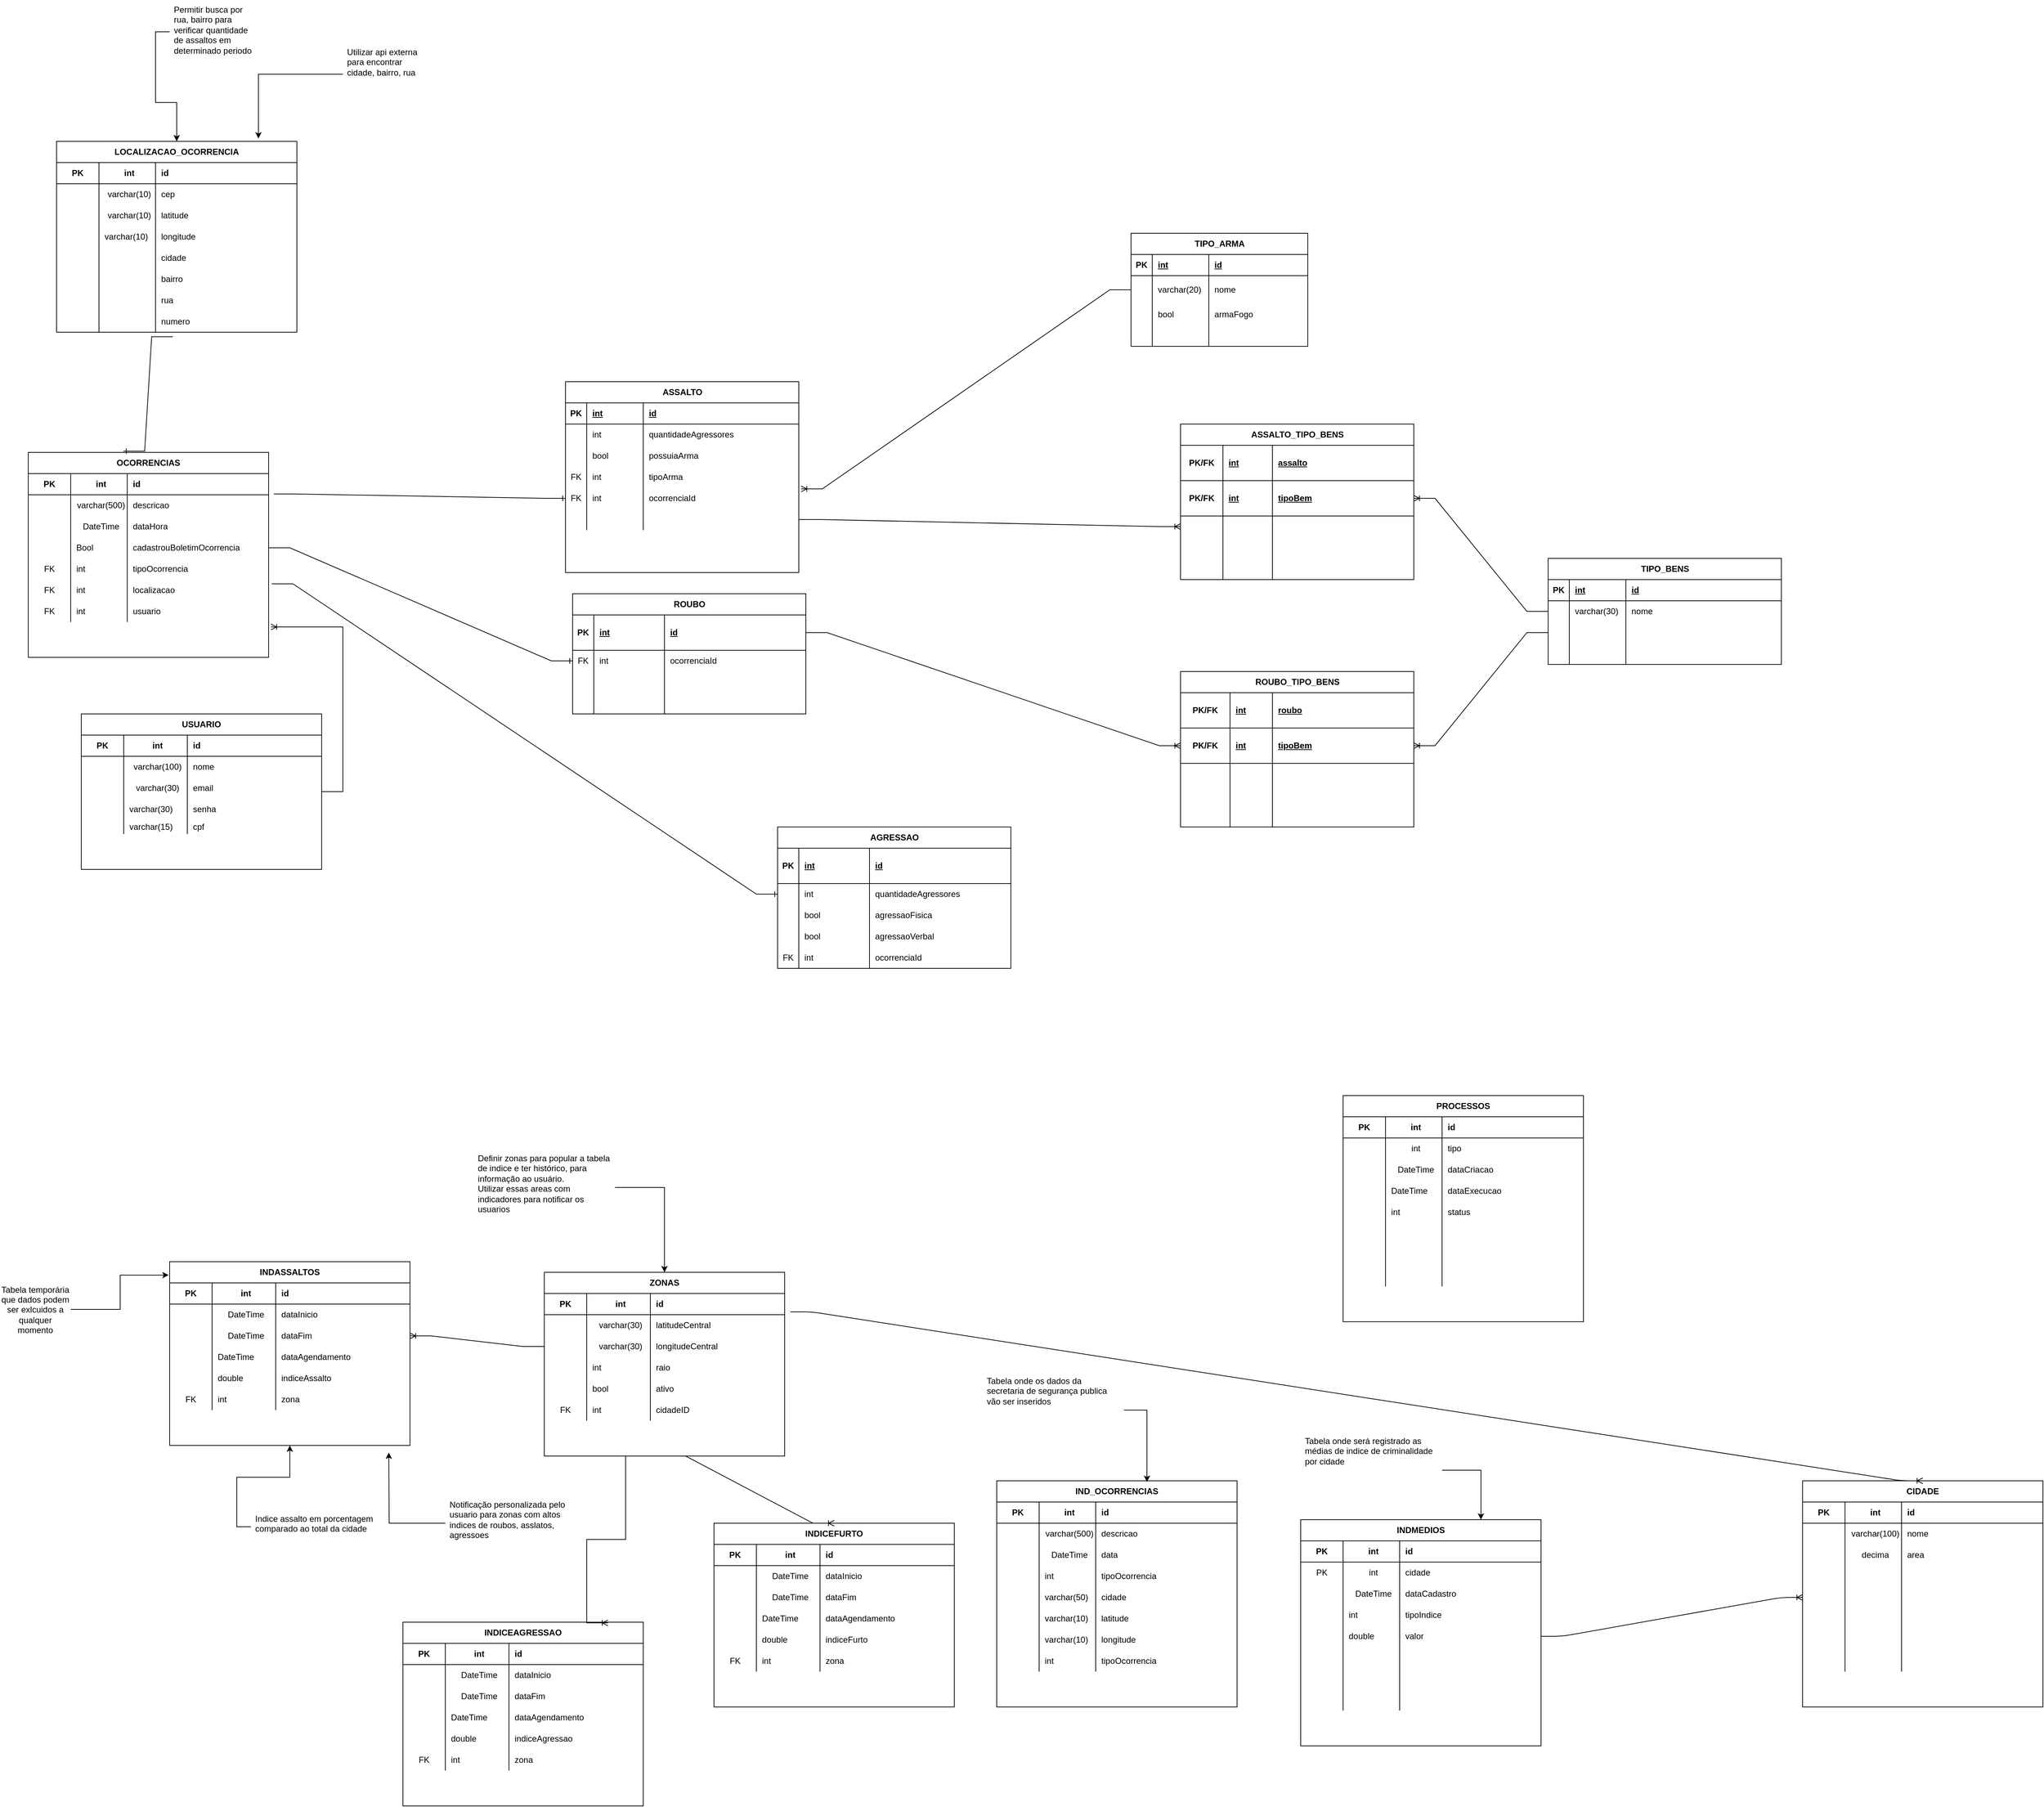 <mxfile version="13.9.9" type="device"><diagram id="R2lEEEUBdFMjLlhIrx00" name="Page-1"><mxGraphModel dx="1326" dy="1906" grid="1" gridSize="10" guides="1" tooltips="1" connect="1" arrows="1" fold="1" page="1" pageScale="1" pageWidth="850" pageHeight="1100" math="0" shadow="0" extFonts="Permanent Marker^https://fonts.googleapis.com/css?family=Permanent+Marker"><root><mxCell id="0"/><mxCell id="1" parent="0"/><mxCell id="ggK8DfkqS9XMp0oOM9uy-8" value="OCORRENCIAS" style="shape=table;startSize=30;container=1;collapsible=1;childLayout=tableLayout;fixedRows=1;rowLines=0;fontStyle=1;align=center;resizeLast=1;html=1;whiteSpace=wrap;" parent="1" vertex="1"><mxGeometry x="180" y="200" width="340" height="290" as="geometry"/></mxCell><mxCell id="ggK8DfkqS9XMp0oOM9uy-12" value="" style="shape=tableRow;horizontal=0;startSize=0;swimlaneHead=0;swimlaneBody=0;fillColor=none;collapsible=0;dropTarget=0;points=[[0,0.5],[1,0.5]];portConstraint=eastwest;top=0;left=0;right=0;bottom=1;html=1;" parent="ggK8DfkqS9XMp0oOM9uy-8" vertex="1"><mxGeometry y="30" width="340" height="30" as="geometry"/></mxCell><mxCell id="ggK8DfkqS9XMp0oOM9uy-13" value="PK" style="shape=partialRectangle;connectable=0;fillColor=none;top=0;left=0;bottom=0;right=0;fontStyle=1;overflow=hidden;html=1;whiteSpace=wrap;" parent="ggK8DfkqS9XMp0oOM9uy-12" vertex="1"><mxGeometry width="60" height="30" as="geometry"><mxRectangle width="60" height="30" as="alternateBounds"/></mxGeometry></mxCell><mxCell id="ggK8DfkqS9XMp0oOM9uy-29" value="int" style="shape=partialRectangle;connectable=0;fillColor=none;top=0;left=0;bottom=0;right=0;align=center;spacingLeft=6;fontStyle=1;overflow=hidden;html=1;whiteSpace=wrap;" parent="ggK8DfkqS9XMp0oOM9uy-12" vertex="1"><mxGeometry x="60" width="80" height="30" as="geometry"><mxRectangle width="80" height="30" as="alternateBounds"/></mxGeometry></mxCell><mxCell id="ggK8DfkqS9XMp0oOM9uy-14" value="id" style="shape=partialRectangle;connectable=0;fillColor=none;top=0;left=0;bottom=0;right=0;align=left;spacingLeft=6;fontStyle=1;overflow=hidden;html=1;whiteSpace=wrap;" parent="ggK8DfkqS9XMp0oOM9uy-12" vertex="1"><mxGeometry x="140" width="200" height="30" as="geometry"><mxRectangle width="200" height="30" as="alternateBounds"/></mxGeometry></mxCell><mxCell id="ggK8DfkqS9XMp0oOM9uy-15" value="" style="shape=tableRow;horizontal=0;startSize=0;swimlaneHead=0;swimlaneBody=0;fillColor=none;collapsible=0;dropTarget=0;points=[[0,0.5],[1,0.5]];portConstraint=eastwest;top=0;left=0;right=0;bottom=0;html=1;" parent="ggK8DfkqS9XMp0oOM9uy-8" vertex="1"><mxGeometry y="60" width="340" height="30" as="geometry"/></mxCell><mxCell id="ggK8DfkqS9XMp0oOM9uy-16" value="" style="shape=partialRectangle;connectable=0;fillColor=none;top=0;left=0;bottom=0;right=0;editable=1;overflow=hidden;html=1;whiteSpace=wrap;" parent="ggK8DfkqS9XMp0oOM9uy-15" vertex="1"><mxGeometry width="60" height="30" as="geometry"><mxRectangle width="60" height="30" as="alternateBounds"/></mxGeometry></mxCell><mxCell id="ggK8DfkqS9XMp0oOM9uy-30" value="varchar(500)" style="shape=partialRectangle;connectable=0;fillColor=none;top=0;left=0;bottom=0;right=0;align=center;spacingLeft=6;overflow=hidden;html=1;whiteSpace=wrap;" parent="ggK8DfkqS9XMp0oOM9uy-15" vertex="1"><mxGeometry x="60" width="80" height="30" as="geometry"><mxRectangle width="80" height="30" as="alternateBounds"/></mxGeometry></mxCell><mxCell id="ggK8DfkqS9XMp0oOM9uy-17" value="descricao" style="shape=partialRectangle;connectable=0;fillColor=none;top=0;left=0;bottom=0;right=0;align=left;spacingLeft=6;overflow=hidden;html=1;whiteSpace=wrap;" parent="ggK8DfkqS9XMp0oOM9uy-15" vertex="1"><mxGeometry x="140" width="200" height="30" as="geometry"><mxRectangle width="200" height="30" as="alternateBounds"/></mxGeometry></mxCell><mxCell id="ggK8DfkqS9XMp0oOM9uy-18" value="" style="shape=tableRow;horizontal=0;startSize=0;swimlaneHead=0;swimlaneBody=0;fillColor=none;collapsible=0;dropTarget=0;points=[[0,0.5],[1,0.5]];portConstraint=eastwest;top=0;left=0;right=0;bottom=0;html=1;" parent="ggK8DfkqS9XMp0oOM9uy-8" vertex="1"><mxGeometry y="90" width="340" height="30" as="geometry"/></mxCell><mxCell id="ggK8DfkqS9XMp0oOM9uy-19" value="" style="shape=partialRectangle;connectable=0;fillColor=none;top=0;left=0;bottom=0;right=0;editable=1;overflow=hidden;html=1;whiteSpace=wrap;" parent="ggK8DfkqS9XMp0oOM9uy-18" vertex="1"><mxGeometry width="60" height="30" as="geometry"><mxRectangle width="60" height="30" as="alternateBounds"/></mxGeometry></mxCell><mxCell id="ggK8DfkqS9XMp0oOM9uy-31" value="DateTime" style="shape=partialRectangle;connectable=0;fillColor=none;top=0;left=0;bottom=0;right=0;align=center;spacingLeft=6;overflow=hidden;html=1;whiteSpace=wrap;" parent="ggK8DfkqS9XMp0oOM9uy-18" vertex="1"><mxGeometry x="60" width="80" height="30" as="geometry"><mxRectangle width="80" height="30" as="alternateBounds"/></mxGeometry></mxCell><mxCell id="ggK8DfkqS9XMp0oOM9uy-20" value="dataHora" style="shape=partialRectangle;connectable=0;fillColor=none;top=0;left=0;bottom=0;right=0;align=left;spacingLeft=6;overflow=hidden;html=1;whiteSpace=wrap;" parent="ggK8DfkqS9XMp0oOM9uy-18" vertex="1"><mxGeometry x="140" width="200" height="30" as="geometry"><mxRectangle width="200" height="30" as="alternateBounds"/></mxGeometry></mxCell><mxCell id="ggK8DfkqS9XMp0oOM9uy-26" style="shape=tableRow;horizontal=0;startSize=0;swimlaneHead=0;swimlaneBody=0;fillColor=none;collapsible=0;dropTarget=0;points=[[0,0.5],[1,0.5]];portConstraint=eastwest;top=0;left=0;right=0;bottom=0;html=1;" parent="ggK8DfkqS9XMp0oOM9uy-8" vertex="1"><mxGeometry y="120" width="340" height="30" as="geometry"/></mxCell><mxCell id="ggK8DfkqS9XMp0oOM9uy-27" style="shape=partialRectangle;connectable=0;fillColor=none;top=0;left=0;bottom=0;right=0;editable=1;overflow=hidden;html=1;whiteSpace=wrap;" parent="ggK8DfkqS9XMp0oOM9uy-26" vertex="1"><mxGeometry width="60" height="30" as="geometry"><mxRectangle width="60" height="30" as="alternateBounds"/></mxGeometry></mxCell><mxCell id="ggK8DfkqS9XMp0oOM9uy-32" value="Bool" style="shape=partialRectangle;connectable=0;fillColor=none;top=0;left=0;bottom=0;right=0;align=left;spacingLeft=6;overflow=hidden;html=1;whiteSpace=wrap;" parent="ggK8DfkqS9XMp0oOM9uy-26" vertex="1"><mxGeometry x="60" width="80" height="30" as="geometry"><mxRectangle width="80" height="30" as="alternateBounds"/></mxGeometry></mxCell><mxCell id="ggK8DfkqS9XMp0oOM9uy-28" value="cadastrouBoletimOcorrencia" style="shape=partialRectangle;connectable=0;fillColor=none;top=0;left=0;bottom=0;right=0;align=left;spacingLeft=6;overflow=hidden;html=1;whiteSpace=wrap;" parent="ggK8DfkqS9XMp0oOM9uy-26" vertex="1"><mxGeometry x="140" width="200" height="30" as="geometry"><mxRectangle width="200" height="30" as="alternateBounds"/></mxGeometry></mxCell><mxCell id="ggK8DfkqS9XMp0oOM9uy-303" style="shape=tableRow;horizontal=0;startSize=0;swimlaneHead=0;swimlaneBody=0;fillColor=none;collapsible=0;dropTarget=0;points=[[0,0.5],[1,0.5]];portConstraint=eastwest;top=0;left=0;right=0;bottom=0;html=1;" parent="ggK8DfkqS9XMp0oOM9uy-8" vertex="1"><mxGeometry y="150" width="340" height="30" as="geometry"/></mxCell><mxCell id="ggK8DfkqS9XMp0oOM9uy-304" value="FK" style="shape=partialRectangle;connectable=0;fillColor=none;top=0;left=0;bottom=0;right=0;editable=1;overflow=hidden;html=1;whiteSpace=wrap;" parent="ggK8DfkqS9XMp0oOM9uy-303" vertex="1"><mxGeometry width="60" height="30" as="geometry"><mxRectangle width="60" height="30" as="alternateBounds"/></mxGeometry></mxCell><mxCell id="ggK8DfkqS9XMp0oOM9uy-305" value="int" style="shape=partialRectangle;connectable=0;fillColor=none;top=0;left=0;bottom=0;right=0;align=left;spacingLeft=6;overflow=hidden;html=1;whiteSpace=wrap;" parent="ggK8DfkqS9XMp0oOM9uy-303" vertex="1"><mxGeometry x="60" width="80" height="30" as="geometry"><mxRectangle width="80" height="30" as="alternateBounds"/></mxGeometry></mxCell><mxCell id="ggK8DfkqS9XMp0oOM9uy-306" value="tipoOcorrencia" style="shape=partialRectangle;connectable=0;fillColor=none;top=0;left=0;bottom=0;right=0;align=left;spacingLeft=6;overflow=hidden;html=1;whiteSpace=wrap;" parent="ggK8DfkqS9XMp0oOM9uy-303" vertex="1"><mxGeometry x="140" width="200" height="30" as="geometry"><mxRectangle width="200" height="30" as="alternateBounds"/></mxGeometry></mxCell><mxCell id="ggK8DfkqS9XMp0oOM9uy-322" style="shape=tableRow;horizontal=0;startSize=0;swimlaneHead=0;swimlaneBody=0;fillColor=none;collapsible=0;dropTarget=0;points=[[0,0.5],[1,0.5]];portConstraint=eastwest;top=0;left=0;right=0;bottom=0;html=1;" parent="ggK8DfkqS9XMp0oOM9uy-8" vertex="1"><mxGeometry y="180" width="340" height="30" as="geometry"/></mxCell><mxCell id="ggK8DfkqS9XMp0oOM9uy-323" value="FK" style="shape=partialRectangle;connectable=0;fillColor=none;top=0;left=0;bottom=0;right=0;editable=1;overflow=hidden;html=1;whiteSpace=wrap;" parent="ggK8DfkqS9XMp0oOM9uy-322" vertex="1"><mxGeometry width="60" height="30" as="geometry"><mxRectangle width="60" height="30" as="alternateBounds"/></mxGeometry></mxCell><mxCell id="ggK8DfkqS9XMp0oOM9uy-324" value="int" style="shape=partialRectangle;connectable=0;fillColor=none;top=0;left=0;bottom=0;right=0;align=left;spacingLeft=6;overflow=hidden;html=1;whiteSpace=wrap;" parent="ggK8DfkqS9XMp0oOM9uy-322" vertex="1"><mxGeometry x="60" width="80" height="30" as="geometry"><mxRectangle width="80" height="30" as="alternateBounds"/></mxGeometry></mxCell><mxCell id="ggK8DfkqS9XMp0oOM9uy-325" value="localizacao" style="shape=partialRectangle;connectable=0;fillColor=none;top=0;left=0;bottom=0;right=0;align=left;spacingLeft=6;overflow=hidden;html=1;whiteSpace=wrap;" parent="ggK8DfkqS9XMp0oOM9uy-322" vertex="1"><mxGeometry x="140" width="200" height="30" as="geometry"><mxRectangle width="200" height="30" as="alternateBounds"/></mxGeometry></mxCell><mxCell id="ggK8DfkqS9XMp0oOM9uy-328" style="shape=tableRow;horizontal=0;startSize=0;swimlaneHead=0;swimlaneBody=0;fillColor=none;collapsible=0;dropTarget=0;points=[[0,0.5],[1,0.5]];portConstraint=eastwest;top=0;left=0;right=0;bottom=0;html=1;" parent="ggK8DfkqS9XMp0oOM9uy-8" vertex="1"><mxGeometry y="210" width="340" height="30" as="geometry"/></mxCell><mxCell id="ggK8DfkqS9XMp0oOM9uy-329" value="FK" style="shape=partialRectangle;connectable=0;fillColor=none;top=0;left=0;bottom=0;right=0;editable=1;overflow=hidden;html=1;whiteSpace=wrap;" parent="ggK8DfkqS9XMp0oOM9uy-328" vertex="1"><mxGeometry width="60" height="30" as="geometry"><mxRectangle width="60" height="30" as="alternateBounds"/></mxGeometry></mxCell><mxCell id="ggK8DfkqS9XMp0oOM9uy-330" value="int" style="shape=partialRectangle;connectable=0;fillColor=none;top=0;left=0;bottom=0;right=0;align=left;spacingLeft=6;overflow=hidden;html=1;whiteSpace=wrap;" parent="ggK8DfkqS9XMp0oOM9uy-328" vertex="1"><mxGeometry x="60" width="80" height="30" as="geometry"><mxRectangle width="80" height="30" as="alternateBounds"/></mxGeometry></mxCell><mxCell id="ggK8DfkqS9XMp0oOM9uy-331" value="usuario" style="shape=partialRectangle;connectable=0;fillColor=none;top=0;left=0;bottom=0;right=0;align=left;spacingLeft=6;overflow=hidden;html=1;whiteSpace=wrap;" parent="ggK8DfkqS9XMp0oOM9uy-328" vertex="1"><mxGeometry x="140" width="200" height="30" as="geometry"><mxRectangle width="200" height="30" as="alternateBounds"/></mxGeometry></mxCell><mxCell id="ggK8DfkqS9XMp0oOM9uy-56" value="ASSALTO" style="shape=table;startSize=30;container=1;collapsible=1;childLayout=tableLayout;fixedRows=1;rowLines=0;fontStyle=1;align=center;resizeLast=1;html=1;" parent="1" vertex="1"><mxGeometry x="940" y="100" width="330" height="270" as="geometry"/></mxCell><mxCell id="ggK8DfkqS9XMp0oOM9uy-57" value="" style="shape=tableRow;horizontal=0;startSize=0;swimlaneHead=0;swimlaneBody=0;fillColor=none;collapsible=0;dropTarget=0;points=[[0,0.5],[1,0.5]];portConstraint=eastwest;top=0;left=0;right=0;bottom=1;" parent="ggK8DfkqS9XMp0oOM9uy-56" vertex="1"><mxGeometry y="30" width="330" height="30" as="geometry"/></mxCell><mxCell id="ggK8DfkqS9XMp0oOM9uy-58" value="PK" style="shape=partialRectangle;connectable=0;fillColor=none;top=0;left=0;bottom=0;right=0;fontStyle=1;overflow=hidden;whiteSpace=wrap;html=1;" parent="ggK8DfkqS9XMp0oOM9uy-57" vertex="1"><mxGeometry width="30" height="30" as="geometry"><mxRectangle width="30" height="30" as="alternateBounds"/></mxGeometry></mxCell><mxCell id="ggK8DfkqS9XMp0oOM9uy-69" value="int" style="shape=partialRectangle;connectable=0;fillColor=none;top=0;left=0;bottom=0;right=0;align=left;spacingLeft=6;fontStyle=5;overflow=hidden;whiteSpace=wrap;html=1;" parent="ggK8DfkqS9XMp0oOM9uy-57" vertex="1"><mxGeometry x="30" width="80" height="30" as="geometry"><mxRectangle width="80" height="30" as="alternateBounds"/></mxGeometry></mxCell><mxCell id="ggK8DfkqS9XMp0oOM9uy-59" value="id" style="shape=partialRectangle;connectable=0;fillColor=none;top=0;left=0;bottom=0;right=0;align=left;spacingLeft=6;fontStyle=5;overflow=hidden;whiteSpace=wrap;html=1;" parent="ggK8DfkqS9XMp0oOM9uy-57" vertex="1"><mxGeometry x="110" width="220" height="30" as="geometry"><mxRectangle width="220" height="30" as="alternateBounds"/></mxGeometry></mxCell><mxCell id="ggK8DfkqS9XMp0oOM9uy-60" value="" style="shape=tableRow;horizontal=0;startSize=0;swimlaneHead=0;swimlaneBody=0;fillColor=none;collapsible=0;dropTarget=0;points=[[0,0.5],[1,0.5]];portConstraint=eastwest;top=0;left=0;right=0;bottom=0;" parent="ggK8DfkqS9XMp0oOM9uy-56" vertex="1"><mxGeometry y="60" width="330" height="30" as="geometry"/></mxCell><mxCell id="ggK8DfkqS9XMp0oOM9uy-61" value="" style="shape=partialRectangle;connectable=0;fillColor=none;top=0;left=0;bottom=0;right=0;editable=1;overflow=hidden;whiteSpace=wrap;html=1;" parent="ggK8DfkqS9XMp0oOM9uy-60" vertex="1"><mxGeometry width="30" height="30" as="geometry"><mxRectangle width="30" height="30" as="alternateBounds"/></mxGeometry></mxCell><mxCell id="ggK8DfkqS9XMp0oOM9uy-70" value="int" style="shape=partialRectangle;connectable=0;fillColor=none;top=0;left=0;bottom=0;right=0;align=left;spacingLeft=6;overflow=hidden;whiteSpace=wrap;html=1;" parent="ggK8DfkqS9XMp0oOM9uy-60" vertex="1"><mxGeometry x="30" width="80" height="30" as="geometry"><mxRectangle width="80" height="30" as="alternateBounds"/></mxGeometry></mxCell><mxCell id="ggK8DfkqS9XMp0oOM9uy-62" value="quantidadeAgressores" style="shape=partialRectangle;connectable=0;fillColor=none;top=0;left=0;bottom=0;right=0;align=left;spacingLeft=6;overflow=hidden;whiteSpace=wrap;html=1;" parent="ggK8DfkqS9XMp0oOM9uy-60" vertex="1"><mxGeometry x="110" width="220" height="30" as="geometry"><mxRectangle width="220" height="30" as="alternateBounds"/></mxGeometry></mxCell><mxCell id="ggK8DfkqS9XMp0oOM9uy-63" value="" style="shape=tableRow;horizontal=0;startSize=0;swimlaneHead=0;swimlaneBody=0;fillColor=none;collapsible=0;dropTarget=0;points=[[0,0.5],[1,0.5]];portConstraint=eastwest;top=0;left=0;right=0;bottom=0;" parent="ggK8DfkqS9XMp0oOM9uy-56" vertex="1"><mxGeometry y="90" width="330" height="30" as="geometry"/></mxCell><mxCell id="ggK8DfkqS9XMp0oOM9uy-64" value="" style="shape=partialRectangle;connectable=0;fillColor=none;top=0;left=0;bottom=0;right=0;editable=1;overflow=hidden;whiteSpace=wrap;html=1;" parent="ggK8DfkqS9XMp0oOM9uy-63" vertex="1"><mxGeometry width="30" height="30" as="geometry"><mxRectangle width="30" height="30" as="alternateBounds"/></mxGeometry></mxCell><mxCell id="ggK8DfkqS9XMp0oOM9uy-71" value="bool" style="shape=partialRectangle;connectable=0;fillColor=none;top=0;left=0;bottom=0;right=0;align=left;spacingLeft=6;overflow=hidden;whiteSpace=wrap;html=1;" parent="ggK8DfkqS9XMp0oOM9uy-63" vertex="1"><mxGeometry x="30" width="80" height="30" as="geometry"><mxRectangle width="80" height="30" as="alternateBounds"/></mxGeometry></mxCell><mxCell id="ggK8DfkqS9XMp0oOM9uy-65" value="possuiaArma" style="shape=partialRectangle;connectable=0;fillColor=none;top=0;left=0;bottom=0;right=0;align=left;spacingLeft=6;overflow=hidden;whiteSpace=wrap;html=1;" parent="ggK8DfkqS9XMp0oOM9uy-63" vertex="1"><mxGeometry x="110" width="220" height="30" as="geometry"><mxRectangle width="220" height="30" as="alternateBounds"/></mxGeometry></mxCell><mxCell id="ggK8DfkqS9XMp0oOM9uy-66" value="" style="shape=tableRow;horizontal=0;startSize=0;swimlaneHead=0;swimlaneBody=0;fillColor=none;collapsible=0;dropTarget=0;points=[[0,0.5],[1,0.5]];portConstraint=eastwest;top=0;left=0;right=0;bottom=0;" parent="ggK8DfkqS9XMp0oOM9uy-56" vertex="1"><mxGeometry y="120" width="330" height="30" as="geometry"/></mxCell><mxCell id="ggK8DfkqS9XMp0oOM9uy-67" value="FK" style="shape=partialRectangle;connectable=0;fillColor=none;top=0;left=0;bottom=0;right=0;editable=1;overflow=hidden;whiteSpace=wrap;html=1;" parent="ggK8DfkqS9XMp0oOM9uy-66" vertex="1"><mxGeometry width="30" height="30" as="geometry"><mxRectangle width="30" height="30" as="alternateBounds"/></mxGeometry></mxCell><mxCell id="ggK8DfkqS9XMp0oOM9uy-72" value="int" style="shape=partialRectangle;connectable=0;fillColor=none;top=0;left=0;bottom=0;right=0;align=left;spacingLeft=6;overflow=hidden;whiteSpace=wrap;html=1;" parent="ggK8DfkqS9XMp0oOM9uy-66" vertex="1"><mxGeometry x="30" width="80" height="30" as="geometry"><mxRectangle width="80" height="30" as="alternateBounds"/></mxGeometry></mxCell><mxCell id="ggK8DfkqS9XMp0oOM9uy-68" value="tipoArma" style="shape=partialRectangle;connectable=0;fillColor=none;top=0;left=0;bottom=0;right=0;align=left;spacingLeft=6;overflow=hidden;whiteSpace=wrap;html=1;" parent="ggK8DfkqS9XMp0oOM9uy-66" vertex="1"><mxGeometry x="110" width="220" height="30" as="geometry"><mxRectangle width="220" height="30" as="alternateBounds"/></mxGeometry></mxCell><mxCell id="ggK8DfkqS9XMp0oOM9uy-91" style="shape=tableRow;horizontal=0;startSize=0;swimlaneHead=0;swimlaneBody=0;fillColor=none;collapsible=0;dropTarget=0;points=[[0,0.5],[1,0.5]];portConstraint=eastwest;top=0;left=0;right=0;bottom=0;" parent="ggK8DfkqS9XMp0oOM9uy-56" vertex="1"><mxGeometry y="150" width="330" height="30" as="geometry"/></mxCell><mxCell id="ggK8DfkqS9XMp0oOM9uy-92" value="FK" style="shape=partialRectangle;connectable=0;fillColor=none;top=0;left=0;bottom=0;right=0;editable=1;overflow=hidden;whiteSpace=wrap;html=1;" parent="ggK8DfkqS9XMp0oOM9uy-91" vertex="1"><mxGeometry width="30" height="30" as="geometry"><mxRectangle width="30" height="30" as="alternateBounds"/></mxGeometry></mxCell><mxCell id="ggK8DfkqS9XMp0oOM9uy-93" value="int" style="shape=partialRectangle;connectable=0;fillColor=none;top=0;left=0;bottom=0;right=0;align=left;spacingLeft=6;overflow=hidden;whiteSpace=wrap;html=1;" parent="ggK8DfkqS9XMp0oOM9uy-91" vertex="1"><mxGeometry x="30" width="80" height="30" as="geometry"><mxRectangle width="80" height="30" as="alternateBounds"/></mxGeometry></mxCell><mxCell id="ggK8DfkqS9XMp0oOM9uy-94" value="ocorrenciaId" style="shape=partialRectangle;connectable=0;fillColor=none;top=0;left=0;bottom=0;right=0;align=left;spacingLeft=6;overflow=hidden;whiteSpace=wrap;html=1;" parent="ggK8DfkqS9XMp0oOM9uy-91" vertex="1"><mxGeometry x="110" width="220" height="30" as="geometry"><mxRectangle width="220" height="30" as="alternateBounds"/></mxGeometry></mxCell><mxCell id="ggK8DfkqS9XMp0oOM9uy-95" style="shape=tableRow;horizontal=0;startSize=0;swimlaneHead=0;swimlaneBody=0;fillColor=none;collapsible=0;dropTarget=0;points=[[0,0.5],[1,0.5]];portConstraint=eastwest;top=0;left=0;right=0;bottom=0;" parent="ggK8DfkqS9XMp0oOM9uy-56" vertex="1"><mxGeometry y="180" width="330" height="30" as="geometry"/></mxCell><mxCell id="ggK8DfkqS9XMp0oOM9uy-96" value="" style="shape=partialRectangle;connectable=0;fillColor=none;top=0;left=0;bottom=0;right=0;editable=1;overflow=hidden;whiteSpace=wrap;html=1;" parent="ggK8DfkqS9XMp0oOM9uy-95" vertex="1"><mxGeometry width="30" height="30" as="geometry"><mxRectangle width="30" height="30" as="alternateBounds"/></mxGeometry></mxCell><mxCell id="ggK8DfkqS9XMp0oOM9uy-97" value="" style="shape=partialRectangle;connectable=0;fillColor=none;top=0;left=0;bottom=0;right=0;align=left;spacingLeft=6;overflow=hidden;whiteSpace=wrap;html=1;" parent="ggK8DfkqS9XMp0oOM9uy-95" vertex="1"><mxGeometry x="30" width="80" height="30" as="geometry"><mxRectangle width="80" height="30" as="alternateBounds"/></mxGeometry></mxCell><mxCell id="ggK8DfkqS9XMp0oOM9uy-98" value="" style="shape=partialRectangle;connectable=0;fillColor=none;top=0;left=0;bottom=0;right=0;align=left;spacingLeft=6;overflow=hidden;whiteSpace=wrap;html=1;" parent="ggK8DfkqS9XMp0oOM9uy-95" vertex="1"><mxGeometry x="110" width="220" height="30" as="geometry"><mxRectangle width="220" height="30" as="alternateBounds"/></mxGeometry></mxCell><mxCell id="ggK8DfkqS9XMp0oOM9uy-74" value="TIPO_ARMA" style="shape=table;startSize=30;container=1;collapsible=1;childLayout=tableLayout;fixedRows=1;rowLines=0;fontStyle=1;align=center;resizeLast=1;html=1;" parent="1" vertex="1"><mxGeometry x="1740" y="-110" width="250" height="160" as="geometry"/></mxCell><mxCell id="ggK8DfkqS9XMp0oOM9uy-75" value="" style="shape=tableRow;horizontal=0;startSize=0;swimlaneHead=0;swimlaneBody=0;fillColor=none;collapsible=0;dropTarget=0;points=[[0,0.5],[1,0.5]];portConstraint=eastwest;top=0;left=0;right=0;bottom=1;" parent="ggK8DfkqS9XMp0oOM9uy-74" vertex="1"><mxGeometry y="30" width="250" height="30" as="geometry"/></mxCell><mxCell id="ggK8DfkqS9XMp0oOM9uy-76" value="PK" style="shape=partialRectangle;connectable=0;fillColor=none;top=0;left=0;bottom=0;right=0;fontStyle=1;overflow=hidden;whiteSpace=wrap;html=1;" parent="ggK8DfkqS9XMp0oOM9uy-75" vertex="1"><mxGeometry width="30" height="30" as="geometry"><mxRectangle width="30" height="30" as="alternateBounds"/></mxGeometry></mxCell><mxCell id="ggK8DfkqS9XMp0oOM9uy-87" value="int" style="shape=partialRectangle;connectable=0;fillColor=none;top=0;left=0;bottom=0;right=0;align=left;spacingLeft=6;fontStyle=5;overflow=hidden;whiteSpace=wrap;html=1;" parent="ggK8DfkqS9XMp0oOM9uy-75" vertex="1"><mxGeometry x="30" width="80" height="30" as="geometry"><mxRectangle width="80" height="30" as="alternateBounds"/></mxGeometry></mxCell><mxCell id="ggK8DfkqS9XMp0oOM9uy-77" value="id" style="shape=partialRectangle;connectable=0;fillColor=none;top=0;left=0;bottom=0;right=0;align=left;spacingLeft=6;fontStyle=5;overflow=hidden;whiteSpace=wrap;html=1;" parent="ggK8DfkqS9XMp0oOM9uy-75" vertex="1"><mxGeometry x="110" width="140" height="30" as="geometry"><mxRectangle width="140" height="30" as="alternateBounds"/></mxGeometry></mxCell><mxCell id="ggK8DfkqS9XMp0oOM9uy-78" value="" style="shape=tableRow;horizontal=0;startSize=0;swimlaneHead=0;swimlaneBody=0;fillColor=none;collapsible=0;dropTarget=0;points=[[0,0.5],[1,0.5]];portConstraint=eastwest;top=0;left=0;right=0;bottom=0;" parent="ggK8DfkqS9XMp0oOM9uy-74" vertex="1"><mxGeometry y="60" width="250" height="40" as="geometry"/></mxCell><mxCell id="ggK8DfkqS9XMp0oOM9uy-79" value="" style="shape=partialRectangle;connectable=0;fillColor=none;top=0;left=0;bottom=0;right=0;editable=1;overflow=hidden;whiteSpace=wrap;html=1;" parent="ggK8DfkqS9XMp0oOM9uy-78" vertex="1"><mxGeometry width="30" height="40" as="geometry"><mxRectangle width="30" height="40" as="alternateBounds"/></mxGeometry></mxCell><mxCell id="ggK8DfkqS9XMp0oOM9uy-88" value="varchar(20)" style="shape=partialRectangle;connectable=0;fillColor=none;top=0;left=0;bottom=0;right=0;align=left;spacingLeft=6;overflow=hidden;whiteSpace=wrap;html=1;" parent="ggK8DfkqS9XMp0oOM9uy-78" vertex="1"><mxGeometry x="30" width="80" height="40" as="geometry"><mxRectangle width="80" height="40" as="alternateBounds"/></mxGeometry></mxCell><mxCell id="ggK8DfkqS9XMp0oOM9uy-80" value="nome" style="shape=partialRectangle;connectable=0;fillColor=none;top=0;left=0;bottom=0;right=0;align=left;spacingLeft=6;overflow=hidden;whiteSpace=wrap;html=1;" parent="ggK8DfkqS9XMp0oOM9uy-78" vertex="1"><mxGeometry x="110" width="140" height="40" as="geometry"><mxRectangle width="140" height="40" as="alternateBounds"/></mxGeometry></mxCell><mxCell id="ggK8DfkqS9XMp0oOM9uy-81" value="" style="shape=tableRow;horizontal=0;startSize=0;swimlaneHead=0;swimlaneBody=0;fillColor=none;collapsible=0;dropTarget=0;points=[[0,0.5],[1,0.5]];portConstraint=eastwest;top=0;left=0;right=0;bottom=0;" parent="ggK8DfkqS9XMp0oOM9uy-74" vertex="1"><mxGeometry y="100" width="250" height="30" as="geometry"/></mxCell><mxCell id="ggK8DfkqS9XMp0oOM9uy-82" value="" style="shape=partialRectangle;connectable=0;fillColor=none;top=0;left=0;bottom=0;right=0;editable=1;overflow=hidden;whiteSpace=wrap;html=1;" parent="ggK8DfkqS9XMp0oOM9uy-81" vertex="1"><mxGeometry width="30" height="30" as="geometry"><mxRectangle width="30" height="30" as="alternateBounds"/></mxGeometry></mxCell><mxCell id="ggK8DfkqS9XMp0oOM9uy-89" value="bool" style="shape=partialRectangle;connectable=0;fillColor=none;top=0;left=0;bottom=0;right=0;align=left;spacingLeft=6;overflow=hidden;whiteSpace=wrap;html=1;" parent="ggK8DfkqS9XMp0oOM9uy-81" vertex="1"><mxGeometry x="30" width="80" height="30" as="geometry"><mxRectangle width="80" height="30" as="alternateBounds"/></mxGeometry></mxCell><mxCell id="ggK8DfkqS9XMp0oOM9uy-83" value="armaFogo" style="shape=partialRectangle;connectable=0;fillColor=none;top=0;left=0;bottom=0;right=0;align=left;spacingLeft=6;overflow=hidden;whiteSpace=wrap;html=1;" parent="ggK8DfkqS9XMp0oOM9uy-81" vertex="1"><mxGeometry x="110" width="140" height="30" as="geometry"><mxRectangle width="140" height="30" as="alternateBounds"/></mxGeometry></mxCell><mxCell id="ggK8DfkqS9XMp0oOM9uy-84" value="" style="shape=tableRow;horizontal=0;startSize=0;swimlaneHead=0;swimlaneBody=0;fillColor=none;collapsible=0;dropTarget=0;points=[[0,0.5],[1,0.5]];portConstraint=eastwest;top=0;left=0;right=0;bottom=0;" parent="ggK8DfkqS9XMp0oOM9uy-74" vertex="1"><mxGeometry y="130" width="250" height="30" as="geometry"/></mxCell><mxCell id="ggK8DfkqS9XMp0oOM9uy-85" value="" style="shape=partialRectangle;connectable=0;fillColor=none;top=0;left=0;bottom=0;right=0;editable=1;overflow=hidden;whiteSpace=wrap;html=1;" parent="ggK8DfkqS9XMp0oOM9uy-84" vertex="1"><mxGeometry width="30" height="30" as="geometry"><mxRectangle width="30" height="30" as="alternateBounds"/></mxGeometry></mxCell><mxCell id="ggK8DfkqS9XMp0oOM9uy-90" style="shape=partialRectangle;connectable=0;fillColor=none;top=0;left=0;bottom=0;right=0;align=left;spacingLeft=6;overflow=hidden;whiteSpace=wrap;html=1;" parent="ggK8DfkqS9XMp0oOM9uy-84" vertex="1"><mxGeometry x="30" width="80" height="30" as="geometry"><mxRectangle width="80" height="30" as="alternateBounds"/></mxGeometry></mxCell><mxCell id="ggK8DfkqS9XMp0oOM9uy-86" value="" style="shape=partialRectangle;connectable=0;fillColor=none;top=0;left=0;bottom=0;right=0;align=left;spacingLeft=6;overflow=hidden;whiteSpace=wrap;html=1;" parent="ggK8DfkqS9XMp0oOM9uy-84" vertex="1"><mxGeometry x="110" width="140" height="30" as="geometry"><mxRectangle width="140" height="30" as="alternateBounds"/></mxGeometry></mxCell><mxCell id="ggK8DfkqS9XMp0oOM9uy-99" value="TIPO_BENS" style="shape=table;startSize=30;container=1;collapsible=1;childLayout=tableLayout;fixedRows=1;rowLines=0;fontStyle=1;align=center;resizeLast=1;html=1;" parent="1" vertex="1"><mxGeometry x="2330" y="350" width="330" height="150" as="geometry"/></mxCell><mxCell id="ggK8DfkqS9XMp0oOM9uy-100" value="" style="shape=tableRow;horizontal=0;startSize=0;swimlaneHead=0;swimlaneBody=0;fillColor=none;collapsible=0;dropTarget=0;points=[[0,0.5],[1,0.5]];portConstraint=eastwest;top=0;left=0;right=0;bottom=1;" parent="ggK8DfkqS9XMp0oOM9uy-99" vertex="1"><mxGeometry y="30" width="330" height="30" as="geometry"/></mxCell><mxCell id="ggK8DfkqS9XMp0oOM9uy-101" value="PK" style="shape=partialRectangle;connectable=0;fillColor=none;top=0;left=0;bottom=0;right=0;fontStyle=1;overflow=hidden;whiteSpace=wrap;html=1;" parent="ggK8DfkqS9XMp0oOM9uy-100" vertex="1"><mxGeometry width="30" height="30" as="geometry"><mxRectangle width="30" height="30" as="alternateBounds"/></mxGeometry></mxCell><mxCell id="ggK8DfkqS9XMp0oOM9uy-112" value="int" style="shape=partialRectangle;connectable=0;fillColor=none;top=0;left=0;bottom=0;right=0;align=left;spacingLeft=6;fontStyle=5;overflow=hidden;whiteSpace=wrap;html=1;" parent="ggK8DfkqS9XMp0oOM9uy-100" vertex="1"><mxGeometry x="30" width="80" height="30" as="geometry"><mxRectangle width="80" height="30" as="alternateBounds"/></mxGeometry></mxCell><mxCell id="ggK8DfkqS9XMp0oOM9uy-102" value="id" style="shape=partialRectangle;connectable=0;fillColor=none;top=0;left=0;bottom=0;right=0;align=left;spacingLeft=6;fontStyle=5;overflow=hidden;whiteSpace=wrap;html=1;" parent="ggK8DfkqS9XMp0oOM9uy-100" vertex="1"><mxGeometry x="110" width="220" height="30" as="geometry"><mxRectangle width="220" height="30" as="alternateBounds"/></mxGeometry></mxCell><mxCell id="ggK8DfkqS9XMp0oOM9uy-103" value="" style="shape=tableRow;horizontal=0;startSize=0;swimlaneHead=0;swimlaneBody=0;fillColor=none;collapsible=0;dropTarget=0;points=[[0,0.5],[1,0.5]];portConstraint=eastwest;top=0;left=0;right=0;bottom=0;" parent="ggK8DfkqS9XMp0oOM9uy-99" vertex="1"><mxGeometry y="60" width="330" height="30" as="geometry"/></mxCell><mxCell id="ggK8DfkqS9XMp0oOM9uy-104" value="" style="shape=partialRectangle;connectable=0;fillColor=none;top=0;left=0;bottom=0;right=0;editable=1;overflow=hidden;whiteSpace=wrap;html=1;" parent="ggK8DfkqS9XMp0oOM9uy-103" vertex="1"><mxGeometry width="30" height="30" as="geometry"><mxRectangle width="30" height="30" as="alternateBounds"/></mxGeometry></mxCell><mxCell id="ggK8DfkqS9XMp0oOM9uy-113" value="varchar(30)" style="shape=partialRectangle;connectable=0;fillColor=none;top=0;left=0;bottom=0;right=0;align=left;spacingLeft=6;overflow=hidden;whiteSpace=wrap;html=1;" parent="ggK8DfkqS9XMp0oOM9uy-103" vertex="1"><mxGeometry x="30" width="80" height="30" as="geometry"><mxRectangle width="80" height="30" as="alternateBounds"/></mxGeometry></mxCell><mxCell id="ggK8DfkqS9XMp0oOM9uy-105" value="nome" style="shape=partialRectangle;connectable=0;fillColor=none;top=0;left=0;bottom=0;right=0;align=left;spacingLeft=6;overflow=hidden;whiteSpace=wrap;html=1;" parent="ggK8DfkqS9XMp0oOM9uy-103" vertex="1"><mxGeometry x="110" width="220" height="30" as="geometry"><mxRectangle width="220" height="30" as="alternateBounds"/></mxGeometry></mxCell><mxCell id="ggK8DfkqS9XMp0oOM9uy-106" value="" style="shape=tableRow;horizontal=0;startSize=0;swimlaneHead=0;swimlaneBody=0;fillColor=none;collapsible=0;dropTarget=0;points=[[0,0.5],[1,0.5]];portConstraint=eastwest;top=0;left=0;right=0;bottom=0;" parent="ggK8DfkqS9XMp0oOM9uy-99" vertex="1"><mxGeometry y="90" width="330" height="30" as="geometry"/></mxCell><mxCell id="ggK8DfkqS9XMp0oOM9uy-107" value="" style="shape=partialRectangle;connectable=0;fillColor=none;top=0;left=0;bottom=0;right=0;editable=1;overflow=hidden;whiteSpace=wrap;html=1;" parent="ggK8DfkqS9XMp0oOM9uy-106" vertex="1"><mxGeometry width="30" height="30" as="geometry"><mxRectangle width="30" height="30" as="alternateBounds"/></mxGeometry></mxCell><mxCell id="ggK8DfkqS9XMp0oOM9uy-114" style="shape=partialRectangle;connectable=0;fillColor=none;top=0;left=0;bottom=0;right=0;align=left;spacingLeft=6;overflow=hidden;whiteSpace=wrap;html=1;" parent="ggK8DfkqS9XMp0oOM9uy-106" vertex="1"><mxGeometry x="30" width="80" height="30" as="geometry"><mxRectangle width="80" height="30" as="alternateBounds"/></mxGeometry></mxCell><mxCell id="ggK8DfkqS9XMp0oOM9uy-108" value="" style="shape=partialRectangle;connectable=0;fillColor=none;top=0;left=0;bottom=0;right=0;align=left;spacingLeft=6;overflow=hidden;whiteSpace=wrap;html=1;" parent="ggK8DfkqS9XMp0oOM9uy-106" vertex="1"><mxGeometry x="110" width="220" height="30" as="geometry"><mxRectangle width="220" height="30" as="alternateBounds"/></mxGeometry></mxCell><mxCell id="ggK8DfkqS9XMp0oOM9uy-109" value="" style="shape=tableRow;horizontal=0;startSize=0;swimlaneHead=0;swimlaneBody=0;fillColor=none;collapsible=0;dropTarget=0;points=[[0,0.5],[1,0.5]];portConstraint=eastwest;top=0;left=0;right=0;bottom=0;" parent="ggK8DfkqS9XMp0oOM9uy-99" vertex="1"><mxGeometry y="120" width="330" height="30" as="geometry"/></mxCell><mxCell id="ggK8DfkqS9XMp0oOM9uy-110" value="" style="shape=partialRectangle;connectable=0;fillColor=none;top=0;left=0;bottom=0;right=0;editable=1;overflow=hidden;whiteSpace=wrap;html=1;" parent="ggK8DfkqS9XMp0oOM9uy-109" vertex="1"><mxGeometry width="30" height="30" as="geometry"><mxRectangle width="30" height="30" as="alternateBounds"/></mxGeometry></mxCell><mxCell id="ggK8DfkqS9XMp0oOM9uy-115" style="shape=partialRectangle;connectable=0;fillColor=none;top=0;left=0;bottom=0;right=0;align=left;spacingLeft=6;overflow=hidden;whiteSpace=wrap;html=1;" parent="ggK8DfkqS9XMp0oOM9uy-109" vertex="1"><mxGeometry x="30" width="80" height="30" as="geometry"><mxRectangle width="80" height="30" as="alternateBounds"/></mxGeometry></mxCell><mxCell id="ggK8DfkqS9XMp0oOM9uy-111" value="" style="shape=partialRectangle;connectable=0;fillColor=none;top=0;left=0;bottom=0;right=0;align=left;spacingLeft=6;overflow=hidden;whiteSpace=wrap;html=1;" parent="ggK8DfkqS9XMp0oOM9uy-109" vertex="1"><mxGeometry x="110" width="220" height="30" as="geometry"><mxRectangle width="220" height="30" as="alternateBounds"/></mxGeometry></mxCell><mxCell id="ggK8DfkqS9XMp0oOM9uy-116" value="ROUBO" style="shape=table;startSize=30;container=1;collapsible=1;childLayout=tableLayout;fixedRows=1;rowLines=0;fontStyle=1;align=center;resizeLast=1;html=1;" parent="1" vertex="1"><mxGeometry x="950" y="400" width="330" height="170" as="geometry"/></mxCell><mxCell id="ggK8DfkqS9XMp0oOM9uy-117" value="" style="shape=tableRow;horizontal=0;startSize=0;swimlaneHead=0;swimlaneBody=0;fillColor=none;collapsible=0;dropTarget=0;points=[[0,0.5],[1,0.5]];portConstraint=eastwest;top=0;left=0;right=0;bottom=1;" parent="ggK8DfkqS9XMp0oOM9uy-116" vertex="1"><mxGeometry y="30" width="330" height="50" as="geometry"/></mxCell><mxCell id="ggK8DfkqS9XMp0oOM9uy-118" value="PK" style="shape=partialRectangle;connectable=0;fillColor=none;top=0;left=0;bottom=0;right=0;fontStyle=1;overflow=hidden;whiteSpace=wrap;html=1;" parent="ggK8DfkqS9XMp0oOM9uy-117" vertex="1"><mxGeometry width="30" height="50" as="geometry"><mxRectangle width="30" height="50" as="alternateBounds"/></mxGeometry></mxCell><mxCell id="ggK8DfkqS9XMp0oOM9uy-129" value="int" style="shape=partialRectangle;connectable=0;fillColor=none;top=0;left=0;bottom=0;right=0;align=left;spacingLeft=6;fontStyle=5;overflow=hidden;whiteSpace=wrap;html=1;" parent="ggK8DfkqS9XMp0oOM9uy-117" vertex="1"><mxGeometry x="30" width="100" height="50" as="geometry"><mxRectangle width="100" height="50" as="alternateBounds"/></mxGeometry></mxCell><mxCell id="ggK8DfkqS9XMp0oOM9uy-119" value="id" style="shape=partialRectangle;connectable=0;fillColor=none;top=0;left=0;bottom=0;right=0;align=left;spacingLeft=6;fontStyle=5;overflow=hidden;whiteSpace=wrap;html=1;" parent="ggK8DfkqS9XMp0oOM9uy-117" vertex="1"><mxGeometry x="130" width="200" height="50" as="geometry"><mxRectangle width="200" height="50" as="alternateBounds"/></mxGeometry></mxCell><mxCell id="ggK8DfkqS9XMp0oOM9uy-120" value="" style="shape=tableRow;horizontal=0;startSize=0;swimlaneHead=0;swimlaneBody=0;fillColor=none;collapsible=0;dropTarget=0;points=[[0,0.5],[1,0.5]];portConstraint=eastwest;top=0;left=0;right=0;bottom=0;" parent="ggK8DfkqS9XMp0oOM9uy-116" vertex="1"><mxGeometry y="80" width="330" height="30" as="geometry"/></mxCell><mxCell id="ggK8DfkqS9XMp0oOM9uy-121" value="FK" style="shape=partialRectangle;connectable=0;fillColor=none;top=0;left=0;bottom=0;right=0;editable=1;overflow=hidden;whiteSpace=wrap;html=1;" parent="ggK8DfkqS9XMp0oOM9uy-120" vertex="1"><mxGeometry width="30" height="30" as="geometry"><mxRectangle width="30" height="30" as="alternateBounds"/></mxGeometry></mxCell><mxCell id="ggK8DfkqS9XMp0oOM9uy-130" value="int" style="shape=partialRectangle;connectable=0;fillColor=none;top=0;left=0;bottom=0;right=0;align=left;spacingLeft=6;overflow=hidden;whiteSpace=wrap;html=1;" parent="ggK8DfkqS9XMp0oOM9uy-120" vertex="1"><mxGeometry x="30" width="100" height="30" as="geometry"><mxRectangle width="100" height="30" as="alternateBounds"/></mxGeometry></mxCell><mxCell id="ggK8DfkqS9XMp0oOM9uy-122" value="ocorrenciaId" style="shape=partialRectangle;connectable=0;fillColor=none;top=0;left=0;bottom=0;right=0;align=left;spacingLeft=6;overflow=hidden;whiteSpace=wrap;html=1;" parent="ggK8DfkqS9XMp0oOM9uy-120" vertex="1"><mxGeometry x="130" width="200" height="30" as="geometry"><mxRectangle width="200" height="30" as="alternateBounds"/></mxGeometry></mxCell><mxCell id="ggK8DfkqS9XMp0oOM9uy-123" value="" style="shape=tableRow;horizontal=0;startSize=0;swimlaneHead=0;swimlaneBody=0;fillColor=none;collapsible=0;dropTarget=0;points=[[0,0.5],[1,0.5]];portConstraint=eastwest;top=0;left=0;right=0;bottom=0;" parent="ggK8DfkqS9XMp0oOM9uy-116" vertex="1"><mxGeometry y="110" width="330" height="30" as="geometry"/></mxCell><mxCell id="ggK8DfkqS9XMp0oOM9uy-124" value="" style="shape=partialRectangle;connectable=0;fillColor=none;top=0;left=0;bottom=0;right=0;editable=1;overflow=hidden;whiteSpace=wrap;html=1;" parent="ggK8DfkqS9XMp0oOM9uy-123" vertex="1"><mxGeometry width="30" height="30" as="geometry"><mxRectangle width="30" height="30" as="alternateBounds"/></mxGeometry></mxCell><mxCell id="ggK8DfkqS9XMp0oOM9uy-131" value="" style="shape=partialRectangle;connectable=0;fillColor=none;top=0;left=0;bottom=0;right=0;align=left;spacingLeft=6;overflow=hidden;whiteSpace=wrap;html=1;" parent="ggK8DfkqS9XMp0oOM9uy-123" vertex="1"><mxGeometry x="30" width="100" height="30" as="geometry"><mxRectangle width="100" height="30" as="alternateBounds"/></mxGeometry></mxCell><mxCell id="ggK8DfkqS9XMp0oOM9uy-125" value="" style="shape=partialRectangle;connectable=0;fillColor=none;top=0;left=0;bottom=0;right=0;align=left;spacingLeft=6;overflow=hidden;whiteSpace=wrap;html=1;" parent="ggK8DfkqS9XMp0oOM9uy-123" vertex="1"><mxGeometry x="130" width="200" height="30" as="geometry"><mxRectangle width="200" height="30" as="alternateBounds"/></mxGeometry></mxCell><mxCell id="ggK8DfkqS9XMp0oOM9uy-126" value="" style="shape=tableRow;horizontal=0;startSize=0;swimlaneHead=0;swimlaneBody=0;fillColor=none;collapsible=0;dropTarget=0;points=[[0,0.5],[1,0.5]];portConstraint=eastwest;top=0;left=0;right=0;bottom=0;" parent="ggK8DfkqS9XMp0oOM9uy-116" vertex="1"><mxGeometry y="140" width="330" height="30" as="geometry"/></mxCell><mxCell id="ggK8DfkqS9XMp0oOM9uy-127" value="" style="shape=partialRectangle;connectable=0;fillColor=none;top=0;left=0;bottom=0;right=0;editable=1;overflow=hidden;whiteSpace=wrap;html=1;" parent="ggK8DfkqS9XMp0oOM9uy-126" vertex="1"><mxGeometry width="30" height="30" as="geometry"><mxRectangle width="30" height="30" as="alternateBounds"/></mxGeometry></mxCell><mxCell id="ggK8DfkqS9XMp0oOM9uy-132" style="shape=partialRectangle;connectable=0;fillColor=none;top=0;left=0;bottom=0;right=0;align=left;spacingLeft=6;overflow=hidden;whiteSpace=wrap;html=1;" parent="ggK8DfkqS9XMp0oOM9uy-126" vertex="1"><mxGeometry x="30" width="100" height="30" as="geometry"><mxRectangle width="100" height="30" as="alternateBounds"/></mxGeometry></mxCell><mxCell id="ggK8DfkqS9XMp0oOM9uy-128" value="" style="shape=partialRectangle;connectable=0;fillColor=none;top=0;left=0;bottom=0;right=0;align=left;spacingLeft=6;overflow=hidden;whiteSpace=wrap;html=1;" parent="ggK8DfkqS9XMp0oOM9uy-126" vertex="1"><mxGeometry x="130" width="200" height="30" as="geometry"><mxRectangle width="200" height="30" as="alternateBounds"/></mxGeometry></mxCell><mxCell id="ggK8DfkqS9XMp0oOM9uy-133" value="AGRESSAO" style="shape=table;startSize=30;container=1;collapsible=1;childLayout=tableLayout;fixedRows=1;rowLines=0;fontStyle=1;align=center;resizeLast=1;html=1;" parent="1" vertex="1"><mxGeometry x="1240" y="730" width="330" height="200" as="geometry"/></mxCell><mxCell id="ggK8DfkqS9XMp0oOM9uy-134" value="" style="shape=tableRow;horizontal=0;startSize=0;swimlaneHead=0;swimlaneBody=0;fillColor=none;collapsible=0;dropTarget=0;points=[[0,0.5],[1,0.5]];portConstraint=eastwest;top=0;left=0;right=0;bottom=1;" parent="ggK8DfkqS9XMp0oOM9uy-133" vertex="1"><mxGeometry y="30" width="330" height="50" as="geometry"/></mxCell><mxCell id="ggK8DfkqS9XMp0oOM9uy-135" value="PK" style="shape=partialRectangle;connectable=0;fillColor=none;top=0;left=0;bottom=0;right=0;fontStyle=1;overflow=hidden;whiteSpace=wrap;html=1;" parent="ggK8DfkqS9XMp0oOM9uy-134" vertex="1"><mxGeometry width="30" height="50" as="geometry"><mxRectangle width="30" height="50" as="alternateBounds"/></mxGeometry></mxCell><mxCell id="ggK8DfkqS9XMp0oOM9uy-136" value="int" style="shape=partialRectangle;connectable=0;fillColor=none;top=0;left=0;bottom=0;right=0;align=left;spacingLeft=6;fontStyle=5;overflow=hidden;whiteSpace=wrap;html=1;" parent="ggK8DfkqS9XMp0oOM9uy-134" vertex="1"><mxGeometry x="30" width="100" height="50" as="geometry"><mxRectangle width="100" height="50" as="alternateBounds"/></mxGeometry></mxCell><mxCell id="ggK8DfkqS9XMp0oOM9uy-137" value="id" style="shape=partialRectangle;connectable=0;fillColor=none;top=0;left=0;bottom=0;right=0;align=left;spacingLeft=6;fontStyle=5;overflow=hidden;whiteSpace=wrap;html=1;" parent="ggK8DfkqS9XMp0oOM9uy-134" vertex="1"><mxGeometry x="130" width="200" height="50" as="geometry"><mxRectangle width="200" height="50" as="alternateBounds"/></mxGeometry></mxCell><mxCell id="ggK8DfkqS9XMp0oOM9uy-138" value="" style="shape=tableRow;horizontal=0;startSize=0;swimlaneHead=0;swimlaneBody=0;fillColor=none;collapsible=0;dropTarget=0;points=[[0,0.5],[1,0.5]];portConstraint=eastwest;top=0;left=0;right=0;bottom=0;" parent="ggK8DfkqS9XMp0oOM9uy-133" vertex="1"><mxGeometry y="80" width="330" height="30" as="geometry"/></mxCell><mxCell id="ggK8DfkqS9XMp0oOM9uy-139" value="" style="shape=partialRectangle;connectable=0;fillColor=none;top=0;left=0;bottom=0;right=0;editable=1;overflow=hidden;whiteSpace=wrap;html=1;" parent="ggK8DfkqS9XMp0oOM9uy-138" vertex="1"><mxGeometry width="30" height="30" as="geometry"><mxRectangle width="30" height="30" as="alternateBounds"/></mxGeometry></mxCell><mxCell id="ggK8DfkqS9XMp0oOM9uy-140" value="int" style="shape=partialRectangle;connectable=0;fillColor=none;top=0;left=0;bottom=0;right=0;align=left;spacingLeft=6;overflow=hidden;whiteSpace=wrap;html=1;" parent="ggK8DfkqS9XMp0oOM9uy-138" vertex="1"><mxGeometry x="30" width="100" height="30" as="geometry"><mxRectangle width="100" height="30" as="alternateBounds"/></mxGeometry></mxCell><mxCell id="ggK8DfkqS9XMp0oOM9uy-141" value="quantidadeAgressores" style="shape=partialRectangle;connectable=0;fillColor=none;top=0;left=0;bottom=0;right=0;align=left;spacingLeft=6;overflow=hidden;whiteSpace=wrap;html=1;" parent="ggK8DfkqS9XMp0oOM9uy-138" vertex="1"><mxGeometry x="130" width="200" height="30" as="geometry"><mxRectangle width="200" height="30" as="alternateBounds"/></mxGeometry></mxCell><mxCell id="ggK8DfkqS9XMp0oOM9uy-142" value="" style="shape=tableRow;horizontal=0;startSize=0;swimlaneHead=0;swimlaneBody=0;fillColor=none;collapsible=0;dropTarget=0;points=[[0,0.5],[1,0.5]];portConstraint=eastwest;top=0;left=0;right=0;bottom=0;" parent="ggK8DfkqS9XMp0oOM9uy-133" vertex="1"><mxGeometry y="110" width="330" height="30" as="geometry"/></mxCell><mxCell id="ggK8DfkqS9XMp0oOM9uy-143" value="" style="shape=partialRectangle;connectable=0;fillColor=none;top=0;left=0;bottom=0;right=0;editable=1;overflow=hidden;whiteSpace=wrap;html=1;" parent="ggK8DfkqS9XMp0oOM9uy-142" vertex="1"><mxGeometry width="30" height="30" as="geometry"><mxRectangle width="30" height="30" as="alternateBounds"/></mxGeometry></mxCell><mxCell id="ggK8DfkqS9XMp0oOM9uy-144" value="bool" style="shape=partialRectangle;connectable=0;fillColor=none;top=0;left=0;bottom=0;right=0;align=left;spacingLeft=6;overflow=hidden;whiteSpace=wrap;html=1;" parent="ggK8DfkqS9XMp0oOM9uy-142" vertex="1"><mxGeometry x="30" width="100" height="30" as="geometry"><mxRectangle width="100" height="30" as="alternateBounds"/></mxGeometry></mxCell><mxCell id="ggK8DfkqS9XMp0oOM9uy-145" value="agressaoFisica" style="shape=partialRectangle;connectable=0;fillColor=none;top=0;left=0;bottom=0;right=0;align=left;spacingLeft=6;overflow=hidden;whiteSpace=wrap;html=1;" parent="ggK8DfkqS9XMp0oOM9uy-142" vertex="1"><mxGeometry x="130" width="200" height="30" as="geometry"><mxRectangle width="200" height="30" as="alternateBounds"/></mxGeometry></mxCell><mxCell id="ggK8DfkqS9XMp0oOM9uy-146" value="" style="shape=tableRow;horizontal=0;startSize=0;swimlaneHead=0;swimlaneBody=0;fillColor=none;collapsible=0;dropTarget=0;points=[[0,0.5],[1,0.5]];portConstraint=eastwest;top=0;left=0;right=0;bottom=0;" parent="ggK8DfkqS9XMp0oOM9uy-133" vertex="1"><mxGeometry y="140" width="330" height="30" as="geometry"/></mxCell><mxCell id="ggK8DfkqS9XMp0oOM9uy-147" value="" style="shape=partialRectangle;connectable=0;fillColor=none;top=0;left=0;bottom=0;right=0;editable=1;overflow=hidden;whiteSpace=wrap;html=1;" parent="ggK8DfkqS9XMp0oOM9uy-146" vertex="1"><mxGeometry width="30" height="30" as="geometry"><mxRectangle width="30" height="30" as="alternateBounds"/></mxGeometry></mxCell><mxCell id="ggK8DfkqS9XMp0oOM9uy-148" value="bool" style="shape=partialRectangle;connectable=0;fillColor=none;top=0;left=0;bottom=0;right=0;align=left;spacingLeft=6;overflow=hidden;whiteSpace=wrap;html=1;" parent="ggK8DfkqS9XMp0oOM9uy-146" vertex="1"><mxGeometry x="30" width="100" height="30" as="geometry"><mxRectangle width="100" height="30" as="alternateBounds"/></mxGeometry></mxCell><mxCell id="ggK8DfkqS9XMp0oOM9uy-149" value="agressaoVerbal" style="shape=partialRectangle;connectable=0;fillColor=none;top=0;left=0;bottom=0;right=0;align=left;spacingLeft=6;overflow=hidden;whiteSpace=wrap;html=1;" parent="ggK8DfkqS9XMp0oOM9uy-146" vertex="1"><mxGeometry x="130" width="200" height="30" as="geometry"><mxRectangle width="200" height="30" as="alternateBounds"/></mxGeometry></mxCell><mxCell id="ggK8DfkqS9XMp0oOM9uy-312" style="shape=tableRow;horizontal=0;startSize=0;swimlaneHead=0;swimlaneBody=0;fillColor=none;collapsible=0;dropTarget=0;points=[[0,0.5],[1,0.5]];portConstraint=eastwest;top=0;left=0;right=0;bottom=0;" parent="ggK8DfkqS9XMp0oOM9uy-133" vertex="1"><mxGeometry y="170" width="330" height="30" as="geometry"/></mxCell><mxCell id="ggK8DfkqS9XMp0oOM9uy-313" value="FK" style="shape=partialRectangle;connectable=0;fillColor=none;top=0;left=0;bottom=0;right=0;editable=1;overflow=hidden;whiteSpace=wrap;html=1;" parent="ggK8DfkqS9XMp0oOM9uy-312" vertex="1"><mxGeometry width="30" height="30" as="geometry"><mxRectangle width="30" height="30" as="alternateBounds"/></mxGeometry></mxCell><mxCell id="ggK8DfkqS9XMp0oOM9uy-314" value="int" style="shape=partialRectangle;connectable=0;fillColor=none;top=0;left=0;bottom=0;right=0;align=left;spacingLeft=6;overflow=hidden;whiteSpace=wrap;html=1;" parent="ggK8DfkqS9XMp0oOM9uy-312" vertex="1"><mxGeometry x="30" width="100" height="30" as="geometry"><mxRectangle width="100" height="30" as="alternateBounds"/></mxGeometry></mxCell><mxCell id="ggK8DfkqS9XMp0oOM9uy-315" value="ocorrenciaId" style="shape=partialRectangle;connectable=0;fillColor=none;top=0;left=0;bottom=0;right=0;align=left;spacingLeft=6;overflow=hidden;whiteSpace=wrap;html=1;" parent="ggK8DfkqS9XMp0oOM9uy-312" vertex="1"><mxGeometry x="130" width="200" height="30" as="geometry"><mxRectangle width="200" height="30" as="alternateBounds"/></mxGeometry></mxCell><mxCell id="ggK8DfkqS9XMp0oOM9uy-150" value="ASSALTO_TIPO_BENS" style="shape=table;startSize=30;container=1;collapsible=1;childLayout=tableLayout;fixedRows=1;rowLines=0;fontStyle=1;align=center;resizeLast=1;html=1;" parent="1" vertex="1"><mxGeometry x="1810" y="160" width="330" height="220" as="geometry"/></mxCell><mxCell id="ggK8DfkqS9XMp0oOM9uy-151" value="" style="shape=tableRow;horizontal=0;startSize=0;swimlaneHead=0;swimlaneBody=0;fillColor=none;collapsible=0;dropTarget=0;points=[[0,0.5],[1,0.5]];portConstraint=eastwest;top=0;left=0;right=0;bottom=1;" parent="ggK8DfkqS9XMp0oOM9uy-150" vertex="1"><mxGeometry y="30" width="330" height="50" as="geometry"/></mxCell><mxCell id="ggK8DfkqS9XMp0oOM9uy-152" value="PK/FK" style="shape=partialRectangle;connectable=0;fillColor=none;top=0;left=0;bottom=0;right=0;fontStyle=1;overflow=hidden;whiteSpace=wrap;html=1;" parent="ggK8DfkqS9XMp0oOM9uy-151" vertex="1"><mxGeometry width="60" height="50" as="geometry"><mxRectangle width="60" height="50" as="alternateBounds"/></mxGeometry></mxCell><mxCell id="ggK8DfkqS9XMp0oOM9uy-153" value="int" style="shape=partialRectangle;connectable=0;fillColor=none;top=0;left=0;bottom=0;right=0;align=left;spacingLeft=6;fontStyle=5;overflow=hidden;whiteSpace=wrap;html=1;" parent="ggK8DfkqS9XMp0oOM9uy-151" vertex="1"><mxGeometry x="60" width="70" height="50" as="geometry"><mxRectangle width="70" height="50" as="alternateBounds"/></mxGeometry></mxCell><mxCell id="ggK8DfkqS9XMp0oOM9uy-154" value="assalto" style="shape=partialRectangle;connectable=0;fillColor=none;top=0;left=0;bottom=0;right=0;align=left;spacingLeft=6;fontStyle=5;overflow=hidden;whiteSpace=wrap;html=1;" parent="ggK8DfkqS9XMp0oOM9uy-151" vertex="1"><mxGeometry x="130" width="200" height="50" as="geometry"><mxRectangle width="200" height="50" as="alternateBounds"/></mxGeometry></mxCell><mxCell id="ggK8DfkqS9XMp0oOM9uy-184" style="shape=tableRow;horizontal=0;startSize=0;swimlaneHead=0;swimlaneBody=0;fillColor=none;collapsible=0;dropTarget=0;points=[[0,0.5],[1,0.5]];portConstraint=eastwest;top=0;left=0;right=0;bottom=1;" parent="ggK8DfkqS9XMp0oOM9uy-150" vertex="1"><mxGeometry y="80" width="330" height="50" as="geometry"/></mxCell><mxCell id="ggK8DfkqS9XMp0oOM9uy-185" value="PK/FK" style="shape=partialRectangle;connectable=0;fillColor=none;top=0;left=0;bottom=0;right=0;fontStyle=1;overflow=hidden;whiteSpace=wrap;html=1;" parent="ggK8DfkqS9XMp0oOM9uy-184" vertex="1"><mxGeometry width="60" height="50" as="geometry"><mxRectangle width="60" height="50" as="alternateBounds"/></mxGeometry></mxCell><mxCell id="ggK8DfkqS9XMp0oOM9uy-186" value="int" style="shape=partialRectangle;connectable=0;fillColor=none;top=0;left=0;bottom=0;right=0;align=left;spacingLeft=6;fontStyle=5;overflow=hidden;whiteSpace=wrap;html=1;" parent="ggK8DfkqS9XMp0oOM9uy-184" vertex="1"><mxGeometry x="60" width="70" height="50" as="geometry"><mxRectangle width="70" height="50" as="alternateBounds"/></mxGeometry></mxCell><mxCell id="ggK8DfkqS9XMp0oOM9uy-187" value="tipoBem" style="shape=partialRectangle;connectable=0;fillColor=none;top=0;left=0;bottom=0;right=0;align=left;spacingLeft=6;fontStyle=5;overflow=hidden;whiteSpace=wrap;html=1;" parent="ggK8DfkqS9XMp0oOM9uy-184" vertex="1"><mxGeometry x="130" width="200" height="50" as="geometry"><mxRectangle width="200" height="50" as="alternateBounds"/></mxGeometry></mxCell><mxCell id="ggK8DfkqS9XMp0oOM9uy-155" value="" style="shape=tableRow;horizontal=0;startSize=0;swimlaneHead=0;swimlaneBody=0;fillColor=none;collapsible=0;dropTarget=0;points=[[0,0.5],[1,0.5]];portConstraint=eastwest;top=0;left=0;right=0;bottom=0;" parent="ggK8DfkqS9XMp0oOM9uy-150" vertex="1"><mxGeometry y="130" width="330" height="30" as="geometry"/></mxCell><mxCell id="ggK8DfkqS9XMp0oOM9uy-156" value="" style="shape=partialRectangle;connectable=0;fillColor=none;top=0;left=0;bottom=0;right=0;editable=1;overflow=hidden;whiteSpace=wrap;html=1;" parent="ggK8DfkqS9XMp0oOM9uy-155" vertex="1"><mxGeometry width="60" height="30" as="geometry"><mxRectangle width="60" height="30" as="alternateBounds"/></mxGeometry></mxCell><mxCell id="ggK8DfkqS9XMp0oOM9uy-157" value="" style="shape=partialRectangle;connectable=0;fillColor=none;top=0;left=0;bottom=0;right=0;align=left;spacingLeft=6;overflow=hidden;whiteSpace=wrap;html=1;" parent="ggK8DfkqS9XMp0oOM9uy-155" vertex="1"><mxGeometry x="60" width="70" height="30" as="geometry"><mxRectangle width="70" height="30" as="alternateBounds"/></mxGeometry></mxCell><mxCell id="ggK8DfkqS9XMp0oOM9uy-158" value="" style="shape=partialRectangle;connectable=0;fillColor=none;top=0;left=0;bottom=0;right=0;align=left;spacingLeft=6;overflow=hidden;whiteSpace=wrap;html=1;" parent="ggK8DfkqS9XMp0oOM9uy-155" vertex="1"><mxGeometry x="130" width="200" height="30" as="geometry"><mxRectangle width="200" height="30" as="alternateBounds"/></mxGeometry></mxCell><mxCell id="ggK8DfkqS9XMp0oOM9uy-159" value="" style="shape=tableRow;horizontal=0;startSize=0;swimlaneHead=0;swimlaneBody=0;fillColor=none;collapsible=0;dropTarget=0;points=[[0,0.5],[1,0.5]];portConstraint=eastwest;top=0;left=0;right=0;bottom=0;" parent="ggK8DfkqS9XMp0oOM9uy-150" vertex="1"><mxGeometry y="160" width="330" height="30" as="geometry"/></mxCell><mxCell id="ggK8DfkqS9XMp0oOM9uy-160" value="" style="shape=partialRectangle;connectable=0;fillColor=none;top=0;left=0;bottom=0;right=0;editable=1;overflow=hidden;whiteSpace=wrap;html=1;" parent="ggK8DfkqS9XMp0oOM9uy-159" vertex="1"><mxGeometry width="60" height="30" as="geometry"><mxRectangle width="60" height="30" as="alternateBounds"/></mxGeometry></mxCell><mxCell id="ggK8DfkqS9XMp0oOM9uy-161" value="" style="shape=partialRectangle;connectable=0;fillColor=none;top=0;left=0;bottom=0;right=0;align=left;spacingLeft=6;overflow=hidden;whiteSpace=wrap;html=1;" parent="ggK8DfkqS9XMp0oOM9uy-159" vertex="1"><mxGeometry x="60" width="70" height="30" as="geometry"><mxRectangle width="70" height="30" as="alternateBounds"/></mxGeometry></mxCell><mxCell id="ggK8DfkqS9XMp0oOM9uy-162" value="" style="shape=partialRectangle;connectable=0;fillColor=none;top=0;left=0;bottom=0;right=0;align=left;spacingLeft=6;overflow=hidden;whiteSpace=wrap;html=1;" parent="ggK8DfkqS9XMp0oOM9uy-159" vertex="1"><mxGeometry x="130" width="200" height="30" as="geometry"><mxRectangle width="200" height="30" as="alternateBounds"/></mxGeometry></mxCell><mxCell id="ggK8DfkqS9XMp0oOM9uy-163" value="" style="shape=tableRow;horizontal=0;startSize=0;swimlaneHead=0;swimlaneBody=0;fillColor=none;collapsible=0;dropTarget=0;points=[[0,0.5],[1,0.5]];portConstraint=eastwest;top=0;left=0;right=0;bottom=0;" parent="ggK8DfkqS9XMp0oOM9uy-150" vertex="1"><mxGeometry y="190" width="330" height="30" as="geometry"/></mxCell><mxCell id="ggK8DfkqS9XMp0oOM9uy-164" value="" style="shape=partialRectangle;connectable=0;fillColor=none;top=0;left=0;bottom=0;right=0;editable=1;overflow=hidden;whiteSpace=wrap;html=1;" parent="ggK8DfkqS9XMp0oOM9uy-163" vertex="1"><mxGeometry width="60" height="30" as="geometry"><mxRectangle width="60" height="30" as="alternateBounds"/></mxGeometry></mxCell><mxCell id="ggK8DfkqS9XMp0oOM9uy-165" style="shape=partialRectangle;connectable=0;fillColor=none;top=0;left=0;bottom=0;right=0;align=left;spacingLeft=6;overflow=hidden;whiteSpace=wrap;html=1;" parent="ggK8DfkqS9XMp0oOM9uy-163" vertex="1"><mxGeometry x="60" width="70" height="30" as="geometry"><mxRectangle width="70" height="30" as="alternateBounds"/></mxGeometry></mxCell><mxCell id="ggK8DfkqS9XMp0oOM9uy-166" value="" style="shape=partialRectangle;connectable=0;fillColor=none;top=0;left=0;bottom=0;right=0;align=left;spacingLeft=6;overflow=hidden;whiteSpace=wrap;html=1;" parent="ggK8DfkqS9XMp0oOM9uy-163" vertex="1"><mxGeometry x="130" width="200" height="30" as="geometry"><mxRectangle width="200" height="30" as="alternateBounds"/></mxGeometry></mxCell><mxCell id="ggK8DfkqS9XMp0oOM9uy-167" value="ROUBO_TIPO_BENS" style="shape=table;startSize=30;container=1;collapsible=1;childLayout=tableLayout;fixedRows=1;rowLines=0;fontStyle=1;align=center;resizeLast=1;html=1;" parent="1" vertex="1"><mxGeometry x="1810" y="510" width="330" height="220" as="geometry"/></mxCell><mxCell id="ggK8DfkqS9XMp0oOM9uy-168" value="" style="shape=tableRow;horizontal=0;startSize=0;swimlaneHead=0;swimlaneBody=0;fillColor=none;collapsible=0;dropTarget=0;points=[[0,0.5],[1,0.5]];portConstraint=eastwest;top=0;left=0;right=0;bottom=1;" parent="ggK8DfkqS9XMp0oOM9uy-167" vertex="1"><mxGeometry y="30" width="330" height="50" as="geometry"/></mxCell><mxCell id="ggK8DfkqS9XMp0oOM9uy-169" value="PK/FK" style="shape=partialRectangle;connectable=0;fillColor=none;top=0;left=0;bottom=0;right=0;fontStyle=1;overflow=hidden;whiteSpace=wrap;html=1;" parent="ggK8DfkqS9XMp0oOM9uy-168" vertex="1"><mxGeometry width="70" height="50" as="geometry"><mxRectangle width="70" height="50" as="alternateBounds"/></mxGeometry></mxCell><mxCell id="ggK8DfkqS9XMp0oOM9uy-170" value="int" style="shape=partialRectangle;connectable=0;fillColor=none;top=0;left=0;bottom=0;right=0;align=left;spacingLeft=6;fontStyle=5;overflow=hidden;whiteSpace=wrap;html=1;" parent="ggK8DfkqS9XMp0oOM9uy-168" vertex="1"><mxGeometry x="70" width="60" height="50" as="geometry"><mxRectangle width="60" height="50" as="alternateBounds"/></mxGeometry></mxCell><mxCell id="ggK8DfkqS9XMp0oOM9uy-171" value="roubo" style="shape=partialRectangle;connectable=0;fillColor=none;top=0;left=0;bottom=0;right=0;align=left;spacingLeft=6;fontStyle=5;overflow=hidden;whiteSpace=wrap;html=1;" parent="ggK8DfkqS9XMp0oOM9uy-168" vertex="1"><mxGeometry x="130" width="200" height="50" as="geometry"><mxRectangle width="200" height="50" as="alternateBounds"/></mxGeometry></mxCell><mxCell id="ggK8DfkqS9XMp0oOM9uy-188" style="shape=tableRow;horizontal=0;startSize=0;swimlaneHead=0;swimlaneBody=0;fillColor=none;collapsible=0;dropTarget=0;points=[[0,0.5],[1,0.5]];portConstraint=eastwest;top=0;left=0;right=0;bottom=1;" parent="ggK8DfkqS9XMp0oOM9uy-167" vertex="1"><mxGeometry y="80" width="330" height="50" as="geometry"/></mxCell><mxCell id="ggK8DfkqS9XMp0oOM9uy-189" value="PK/FK" style="shape=partialRectangle;connectable=0;fillColor=none;top=0;left=0;bottom=0;right=0;fontStyle=1;overflow=hidden;whiteSpace=wrap;html=1;" parent="ggK8DfkqS9XMp0oOM9uy-188" vertex="1"><mxGeometry width="70" height="50" as="geometry"><mxRectangle width="70" height="50" as="alternateBounds"/></mxGeometry></mxCell><mxCell id="ggK8DfkqS9XMp0oOM9uy-190" value="int" style="shape=partialRectangle;connectable=0;fillColor=none;top=0;left=0;bottom=0;right=0;align=left;spacingLeft=6;fontStyle=5;overflow=hidden;whiteSpace=wrap;html=1;" parent="ggK8DfkqS9XMp0oOM9uy-188" vertex="1"><mxGeometry x="70" width="60" height="50" as="geometry"><mxRectangle width="60" height="50" as="alternateBounds"/></mxGeometry></mxCell><mxCell id="ggK8DfkqS9XMp0oOM9uy-191" value="tipoBem" style="shape=partialRectangle;connectable=0;fillColor=none;top=0;left=0;bottom=0;right=0;align=left;spacingLeft=6;fontStyle=5;overflow=hidden;whiteSpace=wrap;html=1;" parent="ggK8DfkqS9XMp0oOM9uy-188" vertex="1"><mxGeometry x="130" width="200" height="50" as="geometry"><mxRectangle width="200" height="50" as="alternateBounds"/></mxGeometry></mxCell><mxCell id="ggK8DfkqS9XMp0oOM9uy-172" value="" style="shape=tableRow;horizontal=0;startSize=0;swimlaneHead=0;swimlaneBody=0;fillColor=none;collapsible=0;dropTarget=0;points=[[0,0.5],[1,0.5]];portConstraint=eastwest;top=0;left=0;right=0;bottom=0;" parent="ggK8DfkqS9XMp0oOM9uy-167" vertex="1"><mxGeometry y="130" width="330" height="30" as="geometry"/></mxCell><mxCell id="ggK8DfkqS9XMp0oOM9uy-173" value="" style="shape=partialRectangle;connectable=0;fillColor=none;top=0;left=0;bottom=0;right=0;editable=1;overflow=hidden;whiteSpace=wrap;html=1;" parent="ggK8DfkqS9XMp0oOM9uy-172" vertex="1"><mxGeometry width="70" height="30" as="geometry"><mxRectangle width="70" height="30" as="alternateBounds"/></mxGeometry></mxCell><mxCell id="ggK8DfkqS9XMp0oOM9uy-174" value="" style="shape=partialRectangle;connectable=0;fillColor=none;top=0;left=0;bottom=0;right=0;align=left;spacingLeft=6;overflow=hidden;whiteSpace=wrap;html=1;" parent="ggK8DfkqS9XMp0oOM9uy-172" vertex="1"><mxGeometry x="70" width="60" height="30" as="geometry"><mxRectangle width="60" height="30" as="alternateBounds"/></mxGeometry></mxCell><mxCell id="ggK8DfkqS9XMp0oOM9uy-175" value="" style="shape=partialRectangle;connectable=0;fillColor=none;top=0;left=0;bottom=0;right=0;align=left;spacingLeft=6;overflow=hidden;whiteSpace=wrap;html=1;" parent="ggK8DfkqS9XMp0oOM9uy-172" vertex="1"><mxGeometry x="130" width="200" height="30" as="geometry"><mxRectangle width="200" height="30" as="alternateBounds"/></mxGeometry></mxCell><mxCell id="ggK8DfkqS9XMp0oOM9uy-176" value="" style="shape=tableRow;horizontal=0;startSize=0;swimlaneHead=0;swimlaneBody=0;fillColor=none;collapsible=0;dropTarget=0;points=[[0,0.5],[1,0.5]];portConstraint=eastwest;top=0;left=0;right=0;bottom=0;" parent="ggK8DfkqS9XMp0oOM9uy-167" vertex="1"><mxGeometry y="160" width="330" height="30" as="geometry"/></mxCell><mxCell id="ggK8DfkqS9XMp0oOM9uy-177" value="" style="shape=partialRectangle;connectable=0;fillColor=none;top=0;left=0;bottom=0;right=0;editable=1;overflow=hidden;whiteSpace=wrap;html=1;" parent="ggK8DfkqS9XMp0oOM9uy-176" vertex="1"><mxGeometry width="70" height="30" as="geometry"><mxRectangle width="70" height="30" as="alternateBounds"/></mxGeometry></mxCell><mxCell id="ggK8DfkqS9XMp0oOM9uy-178" value="" style="shape=partialRectangle;connectable=0;fillColor=none;top=0;left=0;bottom=0;right=0;align=left;spacingLeft=6;overflow=hidden;whiteSpace=wrap;html=1;" parent="ggK8DfkqS9XMp0oOM9uy-176" vertex="1"><mxGeometry x="70" width="60" height="30" as="geometry"><mxRectangle width="60" height="30" as="alternateBounds"/></mxGeometry></mxCell><mxCell id="ggK8DfkqS9XMp0oOM9uy-179" value="" style="shape=partialRectangle;connectable=0;fillColor=none;top=0;left=0;bottom=0;right=0;align=left;spacingLeft=6;overflow=hidden;whiteSpace=wrap;html=1;" parent="ggK8DfkqS9XMp0oOM9uy-176" vertex="1"><mxGeometry x="130" width="200" height="30" as="geometry"><mxRectangle width="200" height="30" as="alternateBounds"/></mxGeometry></mxCell><mxCell id="ggK8DfkqS9XMp0oOM9uy-180" value="" style="shape=tableRow;horizontal=0;startSize=0;swimlaneHead=0;swimlaneBody=0;fillColor=none;collapsible=0;dropTarget=0;points=[[0,0.5],[1,0.5]];portConstraint=eastwest;top=0;left=0;right=0;bottom=0;" parent="ggK8DfkqS9XMp0oOM9uy-167" vertex="1"><mxGeometry y="190" width="330" height="30" as="geometry"/></mxCell><mxCell id="ggK8DfkqS9XMp0oOM9uy-181" value="" style="shape=partialRectangle;connectable=0;fillColor=none;top=0;left=0;bottom=0;right=0;editable=1;overflow=hidden;whiteSpace=wrap;html=1;" parent="ggK8DfkqS9XMp0oOM9uy-180" vertex="1"><mxGeometry width="70" height="30" as="geometry"><mxRectangle width="70" height="30" as="alternateBounds"/></mxGeometry></mxCell><mxCell id="ggK8DfkqS9XMp0oOM9uy-182" style="shape=partialRectangle;connectable=0;fillColor=none;top=0;left=0;bottom=0;right=0;align=left;spacingLeft=6;overflow=hidden;whiteSpace=wrap;html=1;" parent="ggK8DfkqS9XMp0oOM9uy-180" vertex="1"><mxGeometry x="70" width="60" height="30" as="geometry"><mxRectangle width="60" height="30" as="alternateBounds"/></mxGeometry></mxCell><mxCell id="ggK8DfkqS9XMp0oOM9uy-183" value="" style="shape=partialRectangle;connectable=0;fillColor=none;top=0;left=0;bottom=0;right=0;align=left;spacingLeft=6;overflow=hidden;whiteSpace=wrap;html=1;" parent="ggK8DfkqS9XMp0oOM9uy-180" vertex="1"><mxGeometry x="130" width="200" height="30" as="geometry"><mxRectangle width="200" height="30" as="alternateBounds"/></mxGeometry></mxCell><mxCell id="ggK8DfkqS9XMp0oOM9uy-193" value="USUARIO" style="shape=table;startSize=30;container=1;collapsible=1;childLayout=tableLayout;fixedRows=1;rowLines=0;fontStyle=1;align=center;resizeLast=1;html=1;whiteSpace=wrap;" parent="1" vertex="1"><mxGeometry x="255" y="570" width="340" height="220" as="geometry"/></mxCell><mxCell id="ggK8DfkqS9XMp0oOM9uy-194" value="" style="shape=tableRow;horizontal=0;startSize=0;swimlaneHead=0;swimlaneBody=0;fillColor=none;collapsible=0;dropTarget=0;points=[[0,0.5],[1,0.5]];portConstraint=eastwest;top=0;left=0;right=0;bottom=1;html=1;" parent="ggK8DfkqS9XMp0oOM9uy-193" vertex="1"><mxGeometry y="30" width="340" height="30" as="geometry"/></mxCell><mxCell id="ggK8DfkqS9XMp0oOM9uy-195" value="PK" style="shape=partialRectangle;connectable=0;fillColor=none;top=0;left=0;bottom=0;right=0;fontStyle=1;overflow=hidden;html=1;whiteSpace=wrap;" parent="ggK8DfkqS9XMp0oOM9uy-194" vertex="1"><mxGeometry width="60" height="30" as="geometry"><mxRectangle width="60" height="30" as="alternateBounds"/></mxGeometry></mxCell><mxCell id="ggK8DfkqS9XMp0oOM9uy-196" value="int" style="shape=partialRectangle;connectable=0;fillColor=none;top=0;left=0;bottom=0;right=0;align=center;spacingLeft=6;fontStyle=1;overflow=hidden;html=1;whiteSpace=wrap;" parent="ggK8DfkqS9XMp0oOM9uy-194" vertex="1"><mxGeometry x="60" width="90" height="30" as="geometry"><mxRectangle width="90" height="30" as="alternateBounds"/></mxGeometry></mxCell><mxCell id="ggK8DfkqS9XMp0oOM9uy-197" value="id" style="shape=partialRectangle;connectable=0;fillColor=none;top=0;left=0;bottom=0;right=0;align=left;spacingLeft=6;fontStyle=1;overflow=hidden;html=1;whiteSpace=wrap;" parent="ggK8DfkqS9XMp0oOM9uy-194" vertex="1"><mxGeometry x="150" width="190" height="30" as="geometry"><mxRectangle width="190" height="30" as="alternateBounds"/></mxGeometry></mxCell><mxCell id="ggK8DfkqS9XMp0oOM9uy-198" value="" style="shape=tableRow;horizontal=0;startSize=0;swimlaneHead=0;swimlaneBody=0;fillColor=none;collapsible=0;dropTarget=0;points=[[0,0.5],[1,0.5]];portConstraint=eastwest;top=0;left=0;right=0;bottom=0;html=1;" parent="ggK8DfkqS9XMp0oOM9uy-193" vertex="1"><mxGeometry y="60" width="340" height="30" as="geometry"/></mxCell><mxCell id="ggK8DfkqS9XMp0oOM9uy-199" value="" style="shape=partialRectangle;connectable=0;fillColor=none;top=0;left=0;bottom=0;right=0;editable=1;overflow=hidden;html=1;whiteSpace=wrap;" parent="ggK8DfkqS9XMp0oOM9uy-198" vertex="1"><mxGeometry width="60" height="30" as="geometry"><mxRectangle width="60" height="30" as="alternateBounds"/></mxGeometry></mxCell><mxCell id="ggK8DfkqS9XMp0oOM9uy-200" value="varchar(100)" style="shape=partialRectangle;connectable=0;fillColor=none;top=0;left=0;bottom=0;right=0;align=center;spacingLeft=6;overflow=hidden;html=1;whiteSpace=wrap;" parent="ggK8DfkqS9XMp0oOM9uy-198" vertex="1"><mxGeometry x="60" width="90" height="30" as="geometry"><mxRectangle width="90" height="30" as="alternateBounds"/></mxGeometry></mxCell><mxCell id="ggK8DfkqS9XMp0oOM9uy-201" value="nome" style="shape=partialRectangle;connectable=0;fillColor=none;top=0;left=0;bottom=0;right=0;align=left;spacingLeft=6;overflow=hidden;html=1;whiteSpace=wrap;" parent="ggK8DfkqS9XMp0oOM9uy-198" vertex="1"><mxGeometry x="150" width="190" height="30" as="geometry"><mxRectangle width="190" height="30" as="alternateBounds"/></mxGeometry></mxCell><mxCell id="ggK8DfkqS9XMp0oOM9uy-202" value="" style="shape=tableRow;horizontal=0;startSize=0;swimlaneHead=0;swimlaneBody=0;fillColor=none;collapsible=0;dropTarget=0;points=[[0,0.5],[1,0.5]];portConstraint=eastwest;top=0;left=0;right=0;bottom=0;html=1;" parent="ggK8DfkqS9XMp0oOM9uy-193" vertex="1"><mxGeometry y="90" width="340" height="30" as="geometry"/></mxCell><mxCell id="ggK8DfkqS9XMp0oOM9uy-203" value="" style="shape=partialRectangle;connectable=0;fillColor=none;top=0;left=0;bottom=0;right=0;editable=1;overflow=hidden;html=1;whiteSpace=wrap;" parent="ggK8DfkqS9XMp0oOM9uy-202" vertex="1"><mxGeometry width="60" height="30" as="geometry"><mxRectangle width="60" height="30" as="alternateBounds"/></mxGeometry></mxCell><mxCell id="ggK8DfkqS9XMp0oOM9uy-204" value="varchar(30)" style="shape=partialRectangle;connectable=0;fillColor=none;top=0;left=0;bottom=0;right=0;align=center;spacingLeft=6;overflow=hidden;html=1;whiteSpace=wrap;" parent="ggK8DfkqS9XMp0oOM9uy-202" vertex="1"><mxGeometry x="60" width="90" height="30" as="geometry"><mxRectangle width="90" height="30" as="alternateBounds"/></mxGeometry></mxCell><mxCell id="ggK8DfkqS9XMp0oOM9uy-205" value="email" style="shape=partialRectangle;connectable=0;fillColor=none;top=0;left=0;bottom=0;right=0;align=left;spacingLeft=6;overflow=hidden;html=1;whiteSpace=wrap;" parent="ggK8DfkqS9XMp0oOM9uy-202" vertex="1"><mxGeometry x="150" width="190" height="30" as="geometry"><mxRectangle width="190" height="30" as="alternateBounds"/></mxGeometry></mxCell><mxCell id="ggK8DfkqS9XMp0oOM9uy-206" style="shape=tableRow;horizontal=0;startSize=0;swimlaneHead=0;swimlaneBody=0;fillColor=none;collapsible=0;dropTarget=0;points=[[0,0.5],[1,0.5]];portConstraint=eastwest;top=0;left=0;right=0;bottom=0;html=1;" parent="ggK8DfkqS9XMp0oOM9uy-193" vertex="1"><mxGeometry y="120" width="340" height="30" as="geometry"/></mxCell><mxCell id="ggK8DfkqS9XMp0oOM9uy-207" style="shape=partialRectangle;connectable=0;fillColor=none;top=0;left=0;bottom=0;right=0;editable=1;overflow=hidden;html=1;whiteSpace=wrap;" parent="ggK8DfkqS9XMp0oOM9uy-206" vertex="1"><mxGeometry width="60" height="30" as="geometry"><mxRectangle width="60" height="30" as="alternateBounds"/></mxGeometry></mxCell><mxCell id="ggK8DfkqS9XMp0oOM9uy-208" value="varchar(30)" style="shape=partialRectangle;connectable=0;fillColor=none;top=0;left=0;bottom=0;right=0;align=left;spacingLeft=6;overflow=hidden;html=1;whiteSpace=wrap;" parent="ggK8DfkqS9XMp0oOM9uy-206" vertex="1"><mxGeometry x="60" width="90" height="30" as="geometry"><mxRectangle width="90" height="30" as="alternateBounds"/></mxGeometry></mxCell><mxCell id="ggK8DfkqS9XMp0oOM9uy-209" value="senha" style="shape=partialRectangle;connectable=0;fillColor=none;top=0;left=0;bottom=0;right=0;align=left;spacingLeft=6;overflow=hidden;html=1;whiteSpace=wrap;" parent="ggK8DfkqS9XMp0oOM9uy-206" vertex="1"><mxGeometry x="150" width="190" height="30" as="geometry"><mxRectangle width="190" height="30" as="alternateBounds"/></mxGeometry></mxCell><mxCell id="ggK8DfkqS9XMp0oOM9uy-210" style="shape=tableRow;horizontal=0;startSize=0;swimlaneHead=0;swimlaneBody=0;fillColor=none;collapsible=0;dropTarget=0;points=[[0,0.5],[1,0.5]];portConstraint=eastwest;top=0;left=0;right=0;bottom=0;html=1;" parent="ggK8DfkqS9XMp0oOM9uy-193" vertex="1"><mxGeometry y="150" width="340" height="20" as="geometry"/></mxCell><mxCell id="ggK8DfkqS9XMp0oOM9uy-211" style="shape=partialRectangle;connectable=0;fillColor=none;top=0;left=0;bottom=0;right=0;editable=1;overflow=hidden;html=1;whiteSpace=wrap;" parent="ggK8DfkqS9XMp0oOM9uy-210" vertex="1"><mxGeometry width="60" height="20" as="geometry"><mxRectangle width="60" height="20" as="alternateBounds"/></mxGeometry></mxCell><mxCell id="ggK8DfkqS9XMp0oOM9uy-212" value="varchar(15)" style="shape=partialRectangle;connectable=0;fillColor=none;top=0;left=0;bottom=0;right=0;align=left;spacingLeft=6;overflow=hidden;html=1;whiteSpace=wrap;" parent="ggK8DfkqS9XMp0oOM9uy-210" vertex="1"><mxGeometry x="60" width="90" height="20" as="geometry"><mxRectangle width="90" height="20" as="alternateBounds"/></mxGeometry></mxCell><mxCell id="ggK8DfkqS9XMp0oOM9uy-213" value="cpf" style="shape=partialRectangle;connectable=0;fillColor=none;top=0;left=0;bottom=0;right=0;align=left;spacingLeft=6;overflow=hidden;html=1;whiteSpace=wrap;" parent="ggK8DfkqS9XMp0oOM9uy-210" vertex="1"><mxGeometry x="150" width="190" height="20" as="geometry"><mxRectangle width="190" height="20" as="alternateBounds"/></mxGeometry></mxCell><mxCell id="ggK8DfkqS9XMp0oOM9uy-214" value="INDASSALTOS" style="shape=table;startSize=30;container=1;collapsible=1;childLayout=tableLayout;fixedRows=1;rowLines=0;fontStyle=1;align=center;resizeLast=1;html=1;whiteSpace=wrap;" parent="1" vertex="1"><mxGeometry x="380" y="1345" width="340" height="260" as="geometry"/></mxCell><mxCell id="ggK8DfkqS9XMp0oOM9uy-215" value="" style="shape=tableRow;horizontal=0;startSize=0;swimlaneHead=0;swimlaneBody=0;fillColor=none;collapsible=0;dropTarget=0;points=[[0,0.5],[1,0.5]];portConstraint=eastwest;top=0;left=0;right=0;bottom=1;html=1;" parent="ggK8DfkqS9XMp0oOM9uy-214" vertex="1"><mxGeometry y="30" width="340" height="30" as="geometry"/></mxCell><mxCell id="ggK8DfkqS9XMp0oOM9uy-216" value="PK" style="shape=partialRectangle;connectable=0;fillColor=none;top=0;left=0;bottom=0;right=0;fontStyle=1;overflow=hidden;html=1;whiteSpace=wrap;" parent="ggK8DfkqS9XMp0oOM9uy-215" vertex="1"><mxGeometry width="60" height="30" as="geometry"><mxRectangle width="60" height="30" as="alternateBounds"/></mxGeometry></mxCell><mxCell id="ggK8DfkqS9XMp0oOM9uy-217" value="int" style="shape=partialRectangle;connectable=0;fillColor=none;top=0;left=0;bottom=0;right=0;align=center;spacingLeft=6;fontStyle=1;overflow=hidden;html=1;whiteSpace=wrap;" parent="ggK8DfkqS9XMp0oOM9uy-215" vertex="1"><mxGeometry x="60" width="90" height="30" as="geometry"><mxRectangle width="90" height="30" as="alternateBounds"/></mxGeometry></mxCell><mxCell id="ggK8DfkqS9XMp0oOM9uy-218" value="id" style="shape=partialRectangle;connectable=0;fillColor=none;top=0;left=0;bottom=0;right=0;align=left;spacingLeft=6;fontStyle=1;overflow=hidden;html=1;whiteSpace=wrap;" parent="ggK8DfkqS9XMp0oOM9uy-215" vertex="1"><mxGeometry x="150" width="190" height="30" as="geometry"><mxRectangle width="190" height="30" as="alternateBounds"/></mxGeometry></mxCell><mxCell id="ggK8DfkqS9XMp0oOM9uy-219" value="" style="shape=tableRow;horizontal=0;startSize=0;swimlaneHead=0;swimlaneBody=0;fillColor=none;collapsible=0;dropTarget=0;points=[[0,0.5],[1,0.5]];portConstraint=eastwest;top=0;left=0;right=0;bottom=0;html=1;" parent="ggK8DfkqS9XMp0oOM9uy-214" vertex="1"><mxGeometry y="60" width="340" height="30" as="geometry"/></mxCell><mxCell id="ggK8DfkqS9XMp0oOM9uy-220" value="" style="shape=partialRectangle;connectable=0;fillColor=none;top=0;left=0;bottom=0;right=0;editable=1;overflow=hidden;html=1;whiteSpace=wrap;" parent="ggK8DfkqS9XMp0oOM9uy-219" vertex="1"><mxGeometry width="60" height="30" as="geometry"><mxRectangle width="60" height="30" as="alternateBounds"/></mxGeometry></mxCell><mxCell id="ggK8DfkqS9XMp0oOM9uy-221" value="DateTime" style="shape=partialRectangle;connectable=0;fillColor=none;top=0;left=0;bottom=0;right=0;align=center;spacingLeft=6;overflow=hidden;html=1;whiteSpace=wrap;" parent="ggK8DfkqS9XMp0oOM9uy-219" vertex="1"><mxGeometry x="60" width="90" height="30" as="geometry"><mxRectangle width="90" height="30" as="alternateBounds"/></mxGeometry></mxCell><mxCell id="ggK8DfkqS9XMp0oOM9uy-222" value="dataInicio" style="shape=partialRectangle;connectable=0;fillColor=none;top=0;left=0;bottom=0;right=0;align=left;spacingLeft=6;overflow=hidden;html=1;whiteSpace=wrap;" parent="ggK8DfkqS9XMp0oOM9uy-219" vertex="1"><mxGeometry x="150" width="190" height="30" as="geometry"><mxRectangle width="190" height="30" as="alternateBounds"/></mxGeometry></mxCell><mxCell id="ggK8DfkqS9XMp0oOM9uy-223" value="" style="shape=tableRow;horizontal=0;startSize=0;swimlaneHead=0;swimlaneBody=0;fillColor=none;collapsible=0;dropTarget=0;points=[[0,0.5],[1,0.5]];portConstraint=eastwest;top=0;left=0;right=0;bottom=0;html=1;" parent="ggK8DfkqS9XMp0oOM9uy-214" vertex="1"><mxGeometry y="90" width="340" height="30" as="geometry"/></mxCell><mxCell id="ggK8DfkqS9XMp0oOM9uy-224" value="" style="shape=partialRectangle;connectable=0;fillColor=none;top=0;left=0;bottom=0;right=0;editable=1;overflow=hidden;html=1;whiteSpace=wrap;" parent="ggK8DfkqS9XMp0oOM9uy-223" vertex="1"><mxGeometry width="60" height="30" as="geometry"><mxRectangle width="60" height="30" as="alternateBounds"/></mxGeometry></mxCell><mxCell id="ggK8DfkqS9XMp0oOM9uy-225" value="DateTime" style="shape=partialRectangle;connectable=0;fillColor=none;top=0;left=0;bottom=0;right=0;align=center;spacingLeft=6;overflow=hidden;html=1;whiteSpace=wrap;" parent="ggK8DfkqS9XMp0oOM9uy-223" vertex="1"><mxGeometry x="60" width="90" height="30" as="geometry"><mxRectangle width="90" height="30" as="alternateBounds"/></mxGeometry></mxCell><mxCell id="ggK8DfkqS9XMp0oOM9uy-226" value="dataFim" style="shape=partialRectangle;connectable=0;fillColor=none;top=0;left=0;bottom=0;right=0;align=left;spacingLeft=6;overflow=hidden;html=1;whiteSpace=wrap;" parent="ggK8DfkqS9XMp0oOM9uy-223" vertex="1"><mxGeometry x="150" width="190" height="30" as="geometry"><mxRectangle width="190" height="30" as="alternateBounds"/></mxGeometry></mxCell><mxCell id="ggK8DfkqS9XMp0oOM9uy-227" style="shape=tableRow;horizontal=0;startSize=0;swimlaneHead=0;swimlaneBody=0;fillColor=none;collapsible=0;dropTarget=0;points=[[0,0.5],[1,0.5]];portConstraint=eastwest;top=0;left=0;right=0;bottom=0;html=1;" parent="ggK8DfkqS9XMp0oOM9uy-214" vertex="1"><mxGeometry y="120" width="340" height="30" as="geometry"/></mxCell><mxCell id="ggK8DfkqS9XMp0oOM9uy-228" style="shape=partialRectangle;connectable=0;fillColor=none;top=0;left=0;bottom=0;right=0;editable=1;overflow=hidden;html=1;whiteSpace=wrap;" parent="ggK8DfkqS9XMp0oOM9uy-227" vertex="1"><mxGeometry width="60" height="30" as="geometry"><mxRectangle width="60" height="30" as="alternateBounds"/></mxGeometry></mxCell><mxCell id="ggK8DfkqS9XMp0oOM9uy-229" value="DateTime" style="shape=partialRectangle;connectable=0;fillColor=none;top=0;left=0;bottom=0;right=0;align=left;spacingLeft=6;overflow=hidden;html=1;whiteSpace=wrap;" parent="ggK8DfkqS9XMp0oOM9uy-227" vertex="1"><mxGeometry x="60" width="90" height="30" as="geometry"><mxRectangle width="90" height="30" as="alternateBounds"/></mxGeometry></mxCell><mxCell id="ggK8DfkqS9XMp0oOM9uy-230" value="dataAgendamento" style="shape=partialRectangle;connectable=0;fillColor=none;top=0;left=0;bottom=0;right=0;align=left;spacingLeft=6;overflow=hidden;html=1;whiteSpace=wrap;" parent="ggK8DfkqS9XMp0oOM9uy-227" vertex="1"><mxGeometry x="150" width="190" height="30" as="geometry"><mxRectangle width="190" height="30" as="alternateBounds"/></mxGeometry></mxCell><mxCell id="ggK8DfkqS9XMp0oOM9uy-231" style="shape=tableRow;horizontal=0;startSize=0;swimlaneHead=0;swimlaneBody=0;fillColor=none;collapsible=0;dropTarget=0;points=[[0,0.5],[1,0.5]];portConstraint=eastwest;top=0;left=0;right=0;bottom=0;html=1;" parent="ggK8DfkqS9XMp0oOM9uy-214" vertex="1"><mxGeometry y="150" width="340" height="30" as="geometry"/></mxCell><mxCell id="ggK8DfkqS9XMp0oOM9uy-232" style="shape=partialRectangle;connectable=0;fillColor=none;top=0;left=0;bottom=0;right=0;editable=1;overflow=hidden;html=1;whiteSpace=wrap;" parent="ggK8DfkqS9XMp0oOM9uy-231" vertex="1"><mxGeometry width="60" height="30" as="geometry"><mxRectangle width="60" height="30" as="alternateBounds"/></mxGeometry></mxCell><mxCell id="ggK8DfkqS9XMp0oOM9uy-233" value="double" style="shape=partialRectangle;connectable=0;fillColor=none;top=0;left=0;bottom=0;right=0;align=left;spacingLeft=6;overflow=hidden;html=1;whiteSpace=wrap;" parent="ggK8DfkqS9XMp0oOM9uy-231" vertex="1"><mxGeometry x="60" width="90" height="30" as="geometry"><mxRectangle width="90" height="30" as="alternateBounds"/></mxGeometry></mxCell><mxCell id="ggK8DfkqS9XMp0oOM9uy-234" value="indiceAssalto" style="shape=partialRectangle;connectable=0;fillColor=none;top=0;left=0;bottom=0;right=0;align=left;spacingLeft=6;overflow=hidden;html=1;whiteSpace=wrap;" parent="ggK8DfkqS9XMp0oOM9uy-231" vertex="1"><mxGeometry x="150" width="190" height="30" as="geometry"><mxRectangle width="190" height="30" as="alternateBounds"/></mxGeometry></mxCell><mxCell id="ggK8DfkqS9XMp0oOM9uy-259" style="shape=tableRow;horizontal=0;startSize=0;swimlaneHead=0;swimlaneBody=0;fillColor=none;collapsible=0;dropTarget=0;points=[[0,0.5],[1,0.5]];portConstraint=eastwest;top=0;left=0;right=0;bottom=0;html=1;" parent="ggK8DfkqS9XMp0oOM9uy-214" vertex="1"><mxGeometry y="180" width="340" height="30" as="geometry"/></mxCell><mxCell id="ggK8DfkqS9XMp0oOM9uy-260" value="FK" style="shape=partialRectangle;connectable=0;fillColor=none;top=0;left=0;bottom=0;right=0;editable=1;overflow=hidden;html=1;whiteSpace=wrap;" parent="ggK8DfkqS9XMp0oOM9uy-259" vertex="1"><mxGeometry width="60" height="30" as="geometry"><mxRectangle width="60" height="30" as="alternateBounds"/></mxGeometry></mxCell><mxCell id="ggK8DfkqS9XMp0oOM9uy-261" value="int" style="shape=partialRectangle;connectable=0;fillColor=none;top=0;left=0;bottom=0;right=0;align=left;spacingLeft=6;overflow=hidden;html=1;whiteSpace=wrap;" parent="ggK8DfkqS9XMp0oOM9uy-259" vertex="1"><mxGeometry x="60" width="90" height="30" as="geometry"><mxRectangle width="90" height="30" as="alternateBounds"/></mxGeometry></mxCell><mxCell id="ggK8DfkqS9XMp0oOM9uy-262" value="zona" style="shape=partialRectangle;connectable=0;fillColor=none;top=0;left=0;bottom=0;right=0;align=left;spacingLeft=6;overflow=hidden;html=1;whiteSpace=wrap;" parent="ggK8DfkqS9XMp0oOM9uy-259" vertex="1"><mxGeometry x="150" width="190" height="30" as="geometry"><mxRectangle width="190" height="30" as="alternateBounds"/></mxGeometry></mxCell><mxCell id="ggK8DfkqS9XMp0oOM9uy-235" value="ZONAS" style="shape=table;startSize=30;container=1;collapsible=1;childLayout=tableLayout;fixedRows=1;rowLines=0;fontStyle=1;align=center;resizeLast=1;html=1;whiteSpace=wrap;" parent="1" vertex="1"><mxGeometry x="910" y="1360" width="340" height="260" as="geometry"/></mxCell><mxCell id="ggK8DfkqS9XMp0oOM9uy-236" value="" style="shape=tableRow;horizontal=0;startSize=0;swimlaneHead=0;swimlaneBody=0;fillColor=none;collapsible=0;dropTarget=0;points=[[0,0.5],[1,0.5]];portConstraint=eastwest;top=0;left=0;right=0;bottom=1;html=1;" parent="ggK8DfkqS9XMp0oOM9uy-235" vertex="1"><mxGeometry y="30" width="340" height="30" as="geometry"/></mxCell><mxCell id="ggK8DfkqS9XMp0oOM9uy-237" value="PK" style="shape=partialRectangle;connectable=0;fillColor=none;top=0;left=0;bottom=0;right=0;fontStyle=1;overflow=hidden;html=1;whiteSpace=wrap;" parent="ggK8DfkqS9XMp0oOM9uy-236" vertex="1"><mxGeometry width="60" height="30" as="geometry"><mxRectangle width="60" height="30" as="alternateBounds"/></mxGeometry></mxCell><mxCell id="ggK8DfkqS9XMp0oOM9uy-238" value="int" style="shape=partialRectangle;connectable=0;fillColor=none;top=0;left=0;bottom=0;right=0;align=center;spacingLeft=6;fontStyle=1;overflow=hidden;html=1;whiteSpace=wrap;" parent="ggK8DfkqS9XMp0oOM9uy-236" vertex="1"><mxGeometry x="60" width="90" height="30" as="geometry"><mxRectangle width="90" height="30" as="alternateBounds"/></mxGeometry></mxCell><mxCell id="ggK8DfkqS9XMp0oOM9uy-239" value="id" style="shape=partialRectangle;connectable=0;fillColor=none;top=0;left=0;bottom=0;right=0;align=left;spacingLeft=6;fontStyle=1;overflow=hidden;html=1;whiteSpace=wrap;" parent="ggK8DfkqS9XMp0oOM9uy-236" vertex="1"><mxGeometry x="150" width="190" height="30" as="geometry"><mxRectangle width="190" height="30" as="alternateBounds"/></mxGeometry></mxCell><mxCell id="ggK8DfkqS9XMp0oOM9uy-240" value="" style="shape=tableRow;horizontal=0;startSize=0;swimlaneHead=0;swimlaneBody=0;fillColor=none;collapsible=0;dropTarget=0;points=[[0,0.5],[1,0.5]];portConstraint=eastwest;top=0;left=0;right=0;bottom=0;html=1;" parent="ggK8DfkqS9XMp0oOM9uy-235" vertex="1"><mxGeometry y="60" width="340" height="30" as="geometry"/></mxCell><mxCell id="ggK8DfkqS9XMp0oOM9uy-241" value="" style="shape=partialRectangle;connectable=0;fillColor=none;top=0;left=0;bottom=0;right=0;editable=1;overflow=hidden;html=1;whiteSpace=wrap;" parent="ggK8DfkqS9XMp0oOM9uy-240" vertex="1"><mxGeometry width="60" height="30" as="geometry"><mxRectangle width="60" height="30" as="alternateBounds"/></mxGeometry></mxCell><mxCell id="ggK8DfkqS9XMp0oOM9uy-242" value="varchar(30)" style="shape=partialRectangle;connectable=0;fillColor=none;top=0;left=0;bottom=0;right=0;align=center;spacingLeft=6;overflow=hidden;html=1;whiteSpace=wrap;" parent="ggK8DfkqS9XMp0oOM9uy-240" vertex="1"><mxGeometry x="60" width="90" height="30" as="geometry"><mxRectangle width="90" height="30" as="alternateBounds"/></mxGeometry></mxCell><mxCell id="ggK8DfkqS9XMp0oOM9uy-243" value="latitudeCentral" style="shape=partialRectangle;connectable=0;fillColor=none;top=0;left=0;bottom=0;right=0;align=left;spacingLeft=6;overflow=hidden;html=1;whiteSpace=wrap;" parent="ggK8DfkqS9XMp0oOM9uy-240" vertex="1"><mxGeometry x="150" width="190" height="30" as="geometry"><mxRectangle width="190" height="30" as="alternateBounds"/></mxGeometry></mxCell><mxCell id="ggK8DfkqS9XMp0oOM9uy-244" value="" style="shape=tableRow;horizontal=0;startSize=0;swimlaneHead=0;swimlaneBody=0;fillColor=none;collapsible=0;dropTarget=0;points=[[0,0.5],[1,0.5]];portConstraint=eastwest;top=0;left=0;right=0;bottom=0;html=1;" parent="ggK8DfkqS9XMp0oOM9uy-235" vertex="1"><mxGeometry y="90" width="340" height="30" as="geometry"/></mxCell><mxCell id="ggK8DfkqS9XMp0oOM9uy-245" value="" style="shape=partialRectangle;connectable=0;fillColor=none;top=0;left=0;bottom=0;right=0;editable=1;overflow=hidden;html=1;whiteSpace=wrap;" parent="ggK8DfkqS9XMp0oOM9uy-244" vertex="1"><mxGeometry width="60" height="30" as="geometry"><mxRectangle width="60" height="30" as="alternateBounds"/></mxGeometry></mxCell><mxCell id="ggK8DfkqS9XMp0oOM9uy-246" value="varchar(30)" style="shape=partialRectangle;connectable=0;fillColor=none;top=0;left=0;bottom=0;right=0;align=center;spacingLeft=6;overflow=hidden;html=1;whiteSpace=wrap;" parent="ggK8DfkqS9XMp0oOM9uy-244" vertex="1"><mxGeometry x="60" width="90" height="30" as="geometry"><mxRectangle width="90" height="30" as="alternateBounds"/></mxGeometry></mxCell><mxCell id="ggK8DfkqS9XMp0oOM9uy-247" value="longitudeCentral" style="shape=partialRectangle;connectable=0;fillColor=none;top=0;left=0;bottom=0;right=0;align=left;spacingLeft=6;overflow=hidden;html=1;whiteSpace=wrap;" parent="ggK8DfkqS9XMp0oOM9uy-244" vertex="1"><mxGeometry x="150" width="190" height="30" as="geometry"><mxRectangle width="190" height="30" as="alternateBounds"/></mxGeometry></mxCell><mxCell id="ggK8DfkqS9XMp0oOM9uy-248" style="shape=tableRow;horizontal=0;startSize=0;swimlaneHead=0;swimlaneBody=0;fillColor=none;collapsible=0;dropTarget=0;points=[[0,0.5],[1,0.5]];portConstraint=eastwest;top=0;left=0;right=0;bottom=0;html=1;" parent="ggK8DfkqS9XMp0oOM9uy-235" vertex="1"><mxGeometry y="120" width="340" height="30" as="geometry"/></mxCell><mxCell id="ggK8DfkqS9XMp0oOM9uy-249" style="shape=partialRectangle;connectable=0;fillColor=none;top=0;left=0;bottom=0;right=0;editable=1;overflow=hidden;html=1;whiteSpace=wrap;" parent="ggK8DfkqS9XMp0oOM9uy-248" vertex="1"><mxGeometry width="60" height="30" as="geometry"><mxRectangle width="60" height="30" as="alternateBounds"/></mxGeometry></mxCell><mxCell id="ggK8DfkqS9XMp0oOM9uy-250" value="int" style="shape=partialRectangle;connectable=0;fillColor=none;top=0;left=0;bottom=0;right=0;align=left;spacingLeft=6;overflow=hidden;html=1;whiteSpace=wrap;" parent="ggK8DfkqS9XMp0oOM9uy-248" vertex="1"><mxGeometry x="60" width="90" height="30" as="geometry"><mxRectangle width="90" height="30" as="alternateBounds"/></mxGeometry></mxCell><mxCell id="ggK8DfkqS9XMp0oOM9uy-251" value="raio" style="shape=partialRectangle;connectable=0;fillColor=none;top=0;left=0;bottom=0;right=0;align=left;spacingLeft=6;overflow=hidden;html=1;whiteSpace=wrap;" parent="ggK8DfkqS9XMp0oOM9uy-248" vertex="1"><mxGeometry x="150" width="190" height="30" as="geometry"><mxRectangle width="190" height="30" as="alternateBounds"/></mxGeometry></mxCell><mxCell id="ggK8DfkqS9XMp0oOM9uy-252" style="shape=tableRow;horizontal=0;startSize=0;swimlaneHead=0;swimlaneBody=0;fillColor=none;collapsible=0;dropTarget=0;points=[[0,0.5],[1,0.5]];portConstraint=eastwest;top=0;left=0;right=0;bottom=0;html=1;" parent="ggK8DfkqS9XMp0oOM9uy-235" vertex="1"><mxGeometry y="150" width="340" height="30" as="geometry"/></mxCell><mxCell id="ggK8DfkqS9XMp0oOM9uy-253" style="shape=partialRectangle;connectable=0;fillColor=none;top=0;left=0;bottom=0;right=0;editable=1;overflow=hidden;html=1;whiteSpace=wrap;" parent="ggK8DfkqS9XMp0oOM9uy-252" vertex="1"><mxGeometry width="60" height="30" as="geometry"><mxRectangle width="60" height="30" as="alternateBounds"/></mxGeometry></mxCell><mxCell id="ggK8DfkqS9XMp0oOM9uy-254" value="bool" style="shape=partialRectangle;connectable=0;fillColor=none;top=0;left=0;bottom=0;right=0;align=left;spacingLeft=6;overflow=hidden;html=1;whiteSpace=wrap;" parent="ggK8DfkqS9XMp0oOM9uy-252" vertex="1"><mxGeometry x="60" width="90" height="30" as="geometry"><mxRectangle width="90" height="30" as="alternateBounds"/></mxGeometry></mxCell><mxCell id="ggK8DfkqS9XMp0oOM9uy-255" value="ativo" style="shape=partialRectangle;connectable=0;fillColor=none;top=0;left=0;bottom=0;right=0;align=left;spacingLeft=6;overflow=hidden;html=1;whiteSpace=wrap;" parent="ggK8DfkqS9XMp0oOM9uy-252" vertex="1"><mxGeometry x="150" width="190" height="30" as="geometry"><mxRectangle width="190" height="30" as="alternateBounds"/></mxGeometry></mxCell><mxCell id="M6g-OXqhNEafS4c2xBFz-103" style="shape=tableRow;horizontal=0;startSize=0;swimlaneHead=0;swimlaneBody=0;fillColor=none;collapsible=0;dropTarget=0;points=[[0,0.5],[1,0.5]];portConstraint=eastwest;top=0;left=0;right=0;bottom=0;html=1;" vertex="1" parent="ggK8DfkqS9XMp0oOM9uy-235"><mxGeometry y="180" width="340" height="30" as="geometry"/></mxCell><mxCell id="M6g-OXqhNEafS4c2xBFz-104" value="FK" style="shape=partialRectangle;connectable=0;fillColor=none;top=0;left=0;bottom=0;right=0;editable=1;overflow=hidden;html=1;whiteSpace=wrap;" vertex="1" parent="M6g-OXqhNEafS4c2xBFz-103"><mxGeometry width="60" height="30" as="geometry"><mxRectangle width="60" height="30" as="alternateBounds"/></mxGeometry></mxCell><mxCell id="M6g-OXqhNEafS4c2xBFz-105" value="int" style="shape=partialRectangle;connectable=0;fillColor=none;top=0;left=0;bottom=0;right=0;align=left;spacingLeft=6;overflow=hidden;html=1;whiteSpace=wrap;" vertex="1" parent="M6g-OXqhNEafS4c2xBFz-103"><mxGeometry x="60" width="90" height="30" as="geometry"><mxRectangle width="90" height="30" as="alternateBounds"/></mxGeometry></mxCell><mxCell id="M6g-OXqhNEafS4c2xBFz-106" value="cidadeID" style="shape=partialRectangle;connectable=0;fillColor=none;top=0;left=0;bottom=0;right=0;align=left;spacingLeft=6;overflow=hidden;html=1;whiteSpace=wrap;" vertex="1" parent="M6g-OXqhNEafS4c2xBFz-103"><mxGeometry x="150" width="190" height="30" as="geometry"><mxRectangle width="190" height="30" as="alternateBounds"/></mxGeometry></mxCell><mxCell id="ggK8DfkqS9XMp0oOM9uy-263" style="edgeStyle=orthogonalEdgeStyle;rounded=0;orthogonalLoop=1;jettySize=auto;html=1;" parent="1" source="ggK8DfkqS9XMp0oOM9uy-256" target="ggK8DfkqS9XMp0oOM9uy-235" edge="1"><mxGeometry relative="1" as="geometry"/></mxCell><mxCell id="ggK8DfkqS9XMp0oOM9uy-256" value="Definir zonas para popular a tabela de indice e ter histórico, para informação ao usuário.&lt;br&gt;Utilizar essas areas com indicadores para notificar os usuarios" style="text;strokeColor=none;fillColor=none;spacingLeft=4;spacingRight=4;overflow=hidden;rotatable=0;points=[[0,0.5],[1,0.5]];portConstraint=eastwest;fontSize=12;whiteSpace=wrap;html=1;" parent="1" vertex="1"><mxGeometry x="810" y="1185" width="200" height="110" as="geometry"/></mxCell><mxCell id="ggK8DfkqS9XMp0oOM9uy-258" style="edgeStyle=orthogonalEdgeStyle;rounded=0;orthogonalLoop=1;jettySize=auto;html=1;exitX=0;exitY=0.5;exitDx=0;exitDy=0;entryX=0.5;entryY=1;entryDx=0;entryDy=0;" parent="1" source="ggK8DfkqS9XMp0oOM9uy-257" target="ggK8DfkqS9XMp0oOM9uy-214" edge="1"><mxGeometry relative="1" as="geometry"/></mxCell><mxCell id="ggK8DfkqS9XMp0oOM9uy-257" value="Indice assalto em porcentagem comparado ao total da cidade" style="text;strokeColor=none;fillColor=none;spacingLeft=4;spacingRight=4;overflow=hidden;rotatable=0;points=[[0,0.5],[1,0.5]];portConstraint=eastwest;fontSize=12;whiteSpace=wrap;html=1;" parent="1" vertex="1"><mxGeometry x="495" y="1695" width="200" height="50" as="geometry"/></mxCell><mxCell id="ggK8DfkqS9XMp0oOM9uy-265" style="edgeStyle=orthogonalEdgeStyle;rounded=0;orthogonalLoop=1;jettySize=auto;html=1;" parent="1" source="ggK8DfkqS9XMp0oOM9uy-264" edge="1"><mxGeometry relative="1" as="geometry"><mxPoint x="690" y="1615" as="targetPoint"/></mxGeometry></mxCell><mxCell id="ggK8DfkqS9XMp0oOM9uy-264" value="Notificação personalizada pelo usuario para zonas com altos indices de roubos, asslatos, agressoes" style="text;strokeColor=none;fillColor=none;spacingLeft=4;spacingRight=4;overflow=hidden;rotatable=0;points=[[0,0.5],[1,0.5]];portConstraint=eastwest;fontSize=12;whiteSpace=wrap;html=1;" parent="1" vertex="1"><mxGeometry x="770" y="1675" width="200" height="80" as="geometry"/></mxCell><mxCell id="ggK8DfkqS9XMp0oOM9uy-266" value="LOCALIZACAO_OCORRENCIA" style="shape=table;startSize=30;container=1;collapsible=1;childLayout=tableLayout;fixedRows=1;rowLines=0;fontStyle=1;align=center;resizeLast=1;html=1;whiteSpace=wrap;" parent="1" vertex="1"><mxGeometry x="220" y="-240" width="340" height="270" as="geometry"/></mxCell><mxCell id="ggK8DfkqS9XMp0oOM9uy-267" value="" style="shape=tableRow;horizontal=0;startSize=0;swimlaneHead=0;swimlaneBody=0;fillColor=none;collapsible=0;dropTarget=0;points=[[0,0.5],[1,0.5]];portConstraint=eastwest;top=0;left=0;right=0;bottom=1;html=1;" parent="ggK8DfkqS9XMp0oOM9uy-266" vertex="1"><mxGeometry y="30" width="340" height="30" as="geometry"/></mxCell><mxCell id="ggK8DfkqS9XMp0oOM9uy-268" value="PK" style="shape=partialRectangle;connectable=0;fillColor=none;top=0;left=0;bottom=0;right=0;fontStyle=1;overflow=hidden;html=1;whiteSpace=wrap;" parent="ggK8DfkqS9XMp0oOM9uy-267" vertex="1"><mxGeometry width="60" height="30" as="geometry"><mxRectangle width="60" height="30" as="alternateBounds"/></mxGeometry></mxCell><mxCell id="ggK8DfkqS9XMp0oOM9uy-269" value="int" style="shape=partialRectangle;connectable=0;fillColor=none;top=0;left=0;bottom=0;right=0;align=center;spacingLeft=6;fontStyle=1;overflow=hidden;html=1;whiteSpace=wrap;" parent="ggK8DfkqS9XMp0oOM9uy-267" vertex="1"><mxGeometry x="60" width="80" height="30" as="geometry"><mxRectangle width="80" height="30" as="alternateBounds"/></mxGeometry></mxCell><mxCell id="ggK8DfkqS9XMp0oOM9uy-270" value="id" style="shape=partialRectangle;connectable=0;fillColor=none;top=0;left=0;bottom=0;right=0;align=left;spacingLeft=6;fontStyle=1;overflow=hidden;html=1;whiteSpace=wrap;" parent="ggK8DfkqS9XMp0oOM9uy-267" vertex="1"><mxGeometry x="140" width="200" height="30" as="geometry"><mxRectangle width="200" height="30" as="alternateBounds"/></mxGeometry></mxCell><mxCell id="ggK8DfkqS9XMp0oOM9uy-271" value="" style="shape=tableRow;horizontal=0;startSize=0;swimlaneHead=0;swimlaneBody=0;fillColor=none;collapsible=0;dropTarget=0;points=[[0,0.5],[1,0.5]];portConstraint=eastwest;top=0;left=0;right=0;bottom=0;html=1;" parent="ggK8DfkqS9XMp0oOM9uy-266" vertex="1"><mxGeometry y="60" width="340" height="30" as="geometry"/></mxCell><mxCell id="ggK8DfkqS9XMp0oOM9uy-272" value="" style="shape=partialRectangle;connectable=0;fillColor=none;top=0;left=0;bottom=0;right=0;editable=1;overflow=hidden;html=1;whiteSpace=wrap;" parent="ggK8DfkqS9XMp0oOM9uy-271" vertex="1"><mxGeometry width="60" height="30" as="geometry"><mxRectangle width="60" height="30" as="alternateBounds"/></mxGeometry></mxCell><mxCell id="ggK8DfkqS9XMp0oOM9uy-273" value="varchar(10)" style="shape=partialRectangle;connectable=0;fillColor=none;top=0;left=0;bottom=0;right=0;align=center;spacingLeft=6;overflow=hidden;html=1;whiteSpace=wrap;" parent="ggK8DfkqS9XMp0oOM9uy-271" vertex="1"><mxGeometry x="60" width="80" height="30" as="geometry"><mxRectangle width="80" height="30" as="alternateBounds"/></mxGeometry></mxCell><mxCell id="ggK8DfkqS9XMp0oOM9uy-274" value="cep" style="shape=partialRectangle;connectable=0;fillColor=none;top=0;left=0;bottom=0;right=0;align=left;spacingLeft=6;overflow=hidden;html=1;whiteSpace=wrap;" parent="ggK8DfkqS9XMp0oOM9uy-271" vertex="1"><mxGeometry x="140" width="200" height="30" as="geometry"><mxRectangle width="200" height="30" as="alternateBounds"/></mxGeometry></mxCell><mxCell id="ggK8DfkqS9XMp0oOM9uy-275" value="" style="shape=tableRow;horizontal=0;startSize=0;swimlaneHead=0;swimlaneBody=0;fillColor=none;collapsible=0;dropTarget=0;points=[[0,0.5],[1,0.5]];portConstraint=eastwest;top=0;left=0;right=0;bottom=0;html=1;" parent="ggK8DfkqS9XMp0oOM9uy-266" vertex="1"><mxGeometry y="90" width="340" height="30" as="geometry"/></mxCell><mxCell id="ggK8DfkqS9XMp0oOM9uy-276" value="" style="shape=partialRectangle;connectable=0;fillColor=none;top=0;left=0;bottom=0;right=0;editable=1;overflow=hidden;html=1;whiteSpace=wrap;" parent="ggK8DfkqS9XMp0oOM9uy-275" vertex="1"><mxGeometry width="60" height="30" as="geometry"><mxRectangle width="60" height="30" as="alternateBounds"/></mxGeometry></mxCell><mxCell id="ggK8DfkqS9XMp0oOM9uy-277" value="varchar(10)" style="shape=partialRectangle;connectable=0;fillColor=none;top=0;left=0;bottom=0;right=0;align=center;spacingLeft=6;overflow=hidden;html=1;whiteSpace=wrap;" parent="ggK8DfkqS9XMp0oOM9uy-275" vertex="1"><mxGeometry x="60" width="80" height="30" as="geometry"><mxRectangle width="80" height="30" as="alternateBounds"/></mxGeometry></mxCell><mxCell id="ggK8DfkqS9XMp0oOM9uy-278" value="latitude" style="shape=partialRectangle;connectable=0;fillColor=none;top=0;left=0;bottom=0;right=0;align=left;spacingLeft=6;overflow=hidden;html=1;whiteSpace=wrap;" parent="ggK8DfkqS9XMp0oOM9uy-275" vertex="1"><mxGeometry x="140" width="200" height="30" as="geometry"><mxRectangle width="200" height="30" as="alternateBounds"/></mxGeometry></mxCell><mxCell id="ggK8DfkqS9XMp0oOM9uy-279" style="shape=tableRow;horizontal=0;startSize=0;swimlaneHead=0;swimlaneBody=0;fillColor=none;collapsible=0;dropTarget=0;points=[[0,0.5],[1,0.5]];portConstraint=eastwest;top=0;left=0;right=0;bottom=0;html=1;" parent="ggK8DfkqS9XMp0oOM9uy-266" vertex="1"><mxGeometry y="120" width="340" height="30" as="geometry"/></mxCell><mxCell id="ggK8DfkqS9XMp0oOM9uy-280" style="shape=partialRectangle;connectable=0;fillColor=none;top=0;left=0;bottom=0;right=0;editable=1;overflow=hidden;html=1;whiteSpace=wrap;" parent="ggK8DfkqS9XMp0oOM9uy-279" vertex="1"><mxGeometry width="60" height="30" as="geometry"><mxRectangle width="60" height="30" as="alternateBounds"/></mxGeometry></mxCell><mxCell id="ggK8DfkqS9XMp0oOM9uy-281" value="varchar(10)" style="shape=partialRectangle;connectable=0;fillColor=none;top=0;left=0;bottom=0;right=0;align=left;spacingLeft=6;overflow=hidden;html=1;whiteSpace=wrap;" parent="ggK8DfkqS9XMp0oOM9uy-279" vertex="1"><mxGeometry x="60" width="80" height="30" as="geometry"><mxRectangle width="80" height="30" as="alternateBounds"/></mxGeometry></mxCell><mxCell id="ggK8DfkqS9XMp0oOM9uy-282" value="longitude" style="shape=partialRectangle;connectable=0;fillColor=none;top=0;left=0;bottom=0;right=0;align=left;spacingLeft=6;overflow=hidden;html=1;whiteSpace=wrap;" parent="ggK8DfkqS9XMp0oOM9uy-279" vertex="1"><mxGeometry x="140" width="200" height="30" as="geometry"><mxRectangle width="200" height="30" as="alternateBounds"/></mxGeometry></mxCell><mxCell id="ggK8DfkqS9XMp0oOM9uy-291" style="shape=tableRow;horizontal=0;startSize=0;swimlaneHead=0;swimlaneBody=0;fillColor=none;collapsible=0;dropTarget=0;points=[[0,0.5],[1,0.5]];portConstraint=eastwest;top=0;left=0;right=0;bottom=0;html=1;" parent="ggK8DfkqS9XMp0oOM9uy-266" vertex="1"><mxGeometry y="150" width="340" height="30" as="geometry"/></mxCell><mxCell id="ggK8DfkqS9XMp0oOM9uy-292" style="shape=partialRectangle;connectable=0;fillColor=none;top=0;left=0;bottom=0;right=0;editable=1;overflow=hidden;html=1;whiteSpace=wrap;" parent="ggK8DfkqS9XMp0oOM9uy-291" vertex="1"><mxGeometry width="60" height="30" as="geometry"><mxRectangle width="60" height="30" as="alternateBounds"/></mxGeometry></mxCell><mxCell id="ggK8DfkqS9XMp0oOM9uy-293" value="" style="shape=partialRectangle;connectable=0;fillColor=none;top=0;left=0;bottom=0;right=0;align=left;spacingLeft=6;overflow=hidden;html=1;whiteSpace=wrap;" parent="ggK8DfkqS9XMp0oOM9uy-291" vertex="1"><mxGeometry x="60" width="80" height="30" as="geometry"><mxRectangle width="80" height="30" as="alternateBounds"/></mxGeometry></mxCell><mxCell id="ggK8DfkqS9XMp0oOM9uy-294" value="cidade" style="shape=partialRectangle;connectable=0;fillColor=none;top=0;left=0;bottom=0;right=0;align=left;spacingLeft=6;overflow=hidden;html=1;whiteSpace=wrap;" parent="ggK8DfkqS9XMp0oOM9uy-291" vertex="1"><mxGeometry x="140" width="200" height="30" as="geometry"><mxRectangle width="200" height="30" as="alternateBounds"/></mxGeometry></mxCell><mxCell id="ggK8DfkqS9XMp0oOM9uy-287" style="shape=tableRow;horizontal=0;startSize=0;swimlaneHead=0;swimlaneBody=0;fillColor=none;collapsible=0;dropTarget=0;points=[[0,0.5],[1,0.5]];portConstraint=eastwest;top=0;left=0;right=0;bottom=0;html=1;" parent="ggK8DfkqS9XMp0oOM9uy-266" vertex="1"><mxGeometry y="180" width="340" height="30" as="geometry"/></mxCell><mxCell id="ggK8DfkqS9XMp0oOM9uy-288" style="shape=partialRectangle;connectable=0;fillColor=none;top=0;left=0;bottom=0;right=0;editable=1;overflow=hidden;html=1;whiteSpace=wrap;" parent="ggK8DfkqS9XMp0oOM9uy-287" vertex="1"><mxGeometry width="60" height="30" as="geometry"><mxRectangle width="60" height="30" as="alternateBounds"/></mxGeometry></mxCell><mxCell id="ggK8DfkqS9XMp0oOM9uy-289" style="shape=partialRectangle;connectable=0;fillColor=none;top=0;left=0;bottom=0;right=0;align=left;spacingLeft=6;overflow=hidden;html=1;whiteSpace=wrap;" parent="ggK8DfkqS9XMp0oOM9uy-287" vertex="1"><mxGeometry x="60" width="80" height="30" as="geometry"><mxRectangle width="80" height="30" as="alternateBounds"/></mxGeometry></mxCell><mxCell id="ggK8DfkqS9XMp0oOM9uy-290" value="bairro" style="shape=partialRectangle;connectable=0;fillColor=none;top=0;left=0;bottom=0;right=0;align=left;spacingLeft=6;overflow=hidden;html=1;whiteSpace=wrap;" parent="ggK8DfkqS9XMp0oOM9uy-287" vertex="1"><mxGeometry x="140" width="200" height="30" as="geometry"><mxRectangle width="200" height="30" as="alternateBounds"/></mxGeometry></mxCell><mxCell id="ggK8DfkqS9XMp0oOM9uy-283" style="shape=tableRow;horizontal=0;startSize=0;swimlaneHead=0;swimlaneBody=0;fillColor=none;collapsible=0;dropTarget=0;points=[[0,0.5],[1,0.5]];portConstraint=eastwest;top=0;left=0;right=0;bottom=0;html=1;" parent="ggK8DfkqS9XMp0oOM9uy-266" vertex="1"><mxGeometry y="210" width="340" height="30" as="geometry"/></mxCell><mxCell id="ggK8DfkqS9XMp0oOM9uy-284" style="shape=partialRectangle;connectable=0;fillColor=none;top=0;left=0;bottom=0;right=0;editable=1;overflow=hidden;html=1;whiteSpace=wrap;" parent="ggK8DfkqS9XMp0oOM9uy-283" vertex="1"><mxGeometry width="60" height="30" as="geometry"><mxRectangle width="60" height="30" as="alternateBounds"/></mxGeometry></mxCell><mxCell id="ggK8DfkqS9XMp0oOM9uy-285" style="shape=partialRectangle;connectable=0;fillColor=none;top=0;left=0;bottom=0;right=0;align=left;spacingLeft=6;overflow=hidden;html=1;whiteSpace=wrap;" parent="ggK8DfkqS9XMp0oOM9uy-283" vertex="1"><mxGeometry x="60" width="80" height="30" as="geometry"><mxRectangle width="80" height="30" as="alternateBounds"/></mxGeometry></mxCell><mxCell id="ggK8DfkqS9XMp0oOM9uy-286" value="rua" style="shape=partialRectangle;connectable=0;fillColor=none;top=0;left=0;bottom=0;right=0;align=left;spacingLeft=6;overflow=hidden;html=1;whiteSpace=wrap;" parent="ggK8DfkqS9XMp0oOM9uy-283" vertex="1"><mxGeometry x="140" width="200" height="30" as="geometry"><mxRectangle width="200" height="30" as="alternateBounds"/></mxGeometry></mxCell><mxCell id="ggK8DfkqS9XMp0oOM9uy-297" style="shape=tableRow;horizontal=0;startSize=0;swimlaneHead=0;swimlaneBody=0;fillColor=none;collapsible=0;dropTarget=0;points=[[0,0.5],[1,0.5]];portConstraint=eastwest;top=0;left=0;right=0;bottom=0;html=1;" parent="ggK8DfkqS9XMp0oOM9uy-266" vertex="1"><mxGeometry y="240" width="340" height="30" as="geometry"/></mxCell><mxCell id="ggK8DfkqS9XMp0oOM9uy-298" style="shape=partialRectangle;connectable=0;fillColor=none;top=0;left=0;bottom=0;right=0;editable=1;overflow=hidden;html=1;whiteSpace=wrap;" parent="ggK8DfkqS9XMp0oOM9uy-297" vertex="1"><mxGeometry width="60" height="30" as="geometry"><mxRectangle width="60" height="30" as="alternateBounds"/></mxGeometry></mxCell><mxCell id="ggK8DfkqS9XMp0oOM9uy-299" style="shape=partialRectangle;connectable=0;fillColor=none;top=0;left=0;bottom=0;right=0;align=left;spacingLeft=6;overflow=hidden;html=1;whiteSpace=wrap;" parent="ggK8DfkqS9XMp0oOM9uy-297" vertex="1"><mxGeometry x="60" width="80" height="30" as="geometry"><mxRectangle width="80" height="30" as="alternateBounds"/></mxGeometry></mxCell><mxCell id="ggK8DfkqS9XMp0oOM9uy-300" value="numero" style="shape=partialRectangle;connectable=0;fillColor=none;top=0;left=0;bottom=0;right=0;align=left;spacingLeft=6;overflow=hidden;html=1;whiteSpace=wrap;" parent="ggK8DfkqS9XMp0oOM9uy-297" vertex="1"><mxGeometry x="140" width="200" height="30" as="geometry"><mxRectangle width="200" height="30" as="alternateBounds"/></mxGeometry></mxCell><mxCell id="ggK8DfkqS9XMp0oOM9uy-296" style="edgeStyle=orthogonalEdgeStyle;rounded=0;orthogonalLoop=1;jettySize=auto;html=1;" parent="1" source="ggK8DfkqS9XMp0oOM9uy-295" target="ggK8DfkqS9XMp0oOM9uy-266" edge="1"><mxGeometry relative="1" as="geometry"/></mxCell><mxCell id="ggK8DfkqS9XMp0oOM9uy-295" value="Permitir busca por rua, bairro para verificar quantidade de assaltos em determinado periodo" style="text;strokeColor=none;fillColor=none;spacingLeft=4;spacingRight=4;overflow=hidden;rotatable=0;points=[[0,0.5],[1,0.5]];portConstraint=eastwest;fontSize=12;whiteSpace=wrap;html=1;" parent="1" vertex="1"><mxGeometry x="380" y="-440" width="130" height="90" as="geometry"/></mxCell><mxCell id="ggK8DfkqS9XMp0oOM9uy-301" value="Utilizar api externa para encontrar cidade, bairro, rua" style="text;strokeColor=none;fillColor=none;spacingLeft=4;spacingRight=4;overflow=hidden;rotatable=0;points=[[0,0.5],[1,0.5]];portConstraint=eastwest;fontSize=12;whiteSpace=wrap;html=1;" parent="1" vertex="1"><mxGeometry x="625" y="-380" width="130" height="90" as="geometry"/></mxCell><mxCell id="ggK8DfkqS9XMp0oOM9uy-302" style="edgeStyle=orthogonalEdgeStyle;rounded=0;orthogonalLoop=1;jettySize=auto;html=1;entryX=0.84;entryY=-0.015;entryDx=0;entryDy=0;entryPerimeter=0;" parent="1" source="ggK8DfkqS9XMp0oOM9uy-301" target="ggK8DfkqS9XMp0oOM9uy-266" edge="1"><mxGeometry relative="1" as="geometry"/></mxCell><mxCell id="ggK8DfkqS9XMp0oOM9uy-308" value="" style="edgeStyle=entityRelationEdgeStyle;fontSize=12;html=1;endArrow=ERone;endFill=1;rounded=0;exitX=1.022;exitY=-0.038;exitDx=0;exitDy=0;entryX=0;entryY=0.5;entryDx=0;entryDy=0;exitPerimeter=0;" parent="1" source="ggK8DfkqS9XMp0oOM9uy-15" target="ggK8DfkqS9XMp0oOM9uy-91" edge="1"><mxGeometry width="100" height="100" relative="1" as="geometry"><mxPoint x="1080" y="235" as="sourcePoint"/><mxPoint x="1170" y="160" as="targetPoint"/><Array as="points"><mxPoint x="1170" y="270"/><mxPoint x="1210" y="230"/><mxPoint x="1170" y="210"/><mxPoint x="1110" y="280"/><mxPoint x="1190" y="190"/><mxPoint x="1140" y="270"/><mxPoint x="1150" y="260"/><mxPoint x="1150" y="330"/></Array></mxGeometry></mxCell><mxCell id="ggK8DfkqS9XMp0oOM9uy-310" value="" style="edgeStyle=entityRelationEdgeStyle;fontSize=12;html=1;endArrow=ERone;endFill=1;rounded=0;exitX=1;exitY=0.5;exitDx=0;exitDy=0;entryX=0;entryY=0.5;entryDx=0;entryDy=0;" parent="1" source="ggK8DfkqS9XMp0oOM9uy-26" target="ggK8DfkqS9XMp0oOM9uy-120" edge="1"><mxGeometry width="100" height="100" relative="1" as="geometry"><mxPoint x="997.5" y="300" as="sourcePoint"/><mxPoint x="1200" y="470" as="targetPoint"/><Array as="points"><mxPoint x="1120" y="465"/><mxPoint x="1160" y="425"/><mxPoint x="1120" y="405"/><mxPoint x="1060" y="475"/><mxPoint x="1140" y="385"/><mxPoint x="1090" y="465"/><mxPoint x="1100" y="455"/><mxPoint x="1100" y="525"/></Array></mxGeometry></mxCell><mxCell id="ggK8DfkqS9XMp0oOM9uy-311" value="" style="edgeStyle=entityRelationEdgeStyle;fontSize=12;html=1;endArrow=ERone;endFill=1;rounded=0;entryX=0;entryY=0.5;entryDx=0;entryDy=0;exitX=1.013;exitY=0.2;exitDx=0;exitDy=0;exitPerimeter=0;" parent="1" source="ggK8DfkqS9XMp0oOM9uy-322" target="ggK8DfkqS9XMp0oOM9uy-138" edge="1"><mxGeometry width="100" height="100" relative="1" as="geometry"><mxPoint x="915" y="300" as="sourcePoint"/><mxPoint x="1155" y="610" as="targetPoint"/><Array as="points"><mxPoint x="1075" y="605"/><mxPoint x="1115" y="565"/><mxPoint x="1075" y="545"/><mxPoint x="1015" y="615"/><mxPoint x="1095" y="525"/><mxPoint x="1045" y="605"/><mxPoint x="1055" y="595"/><mxPoint x="1055" y="665"/></Array></mxGeometry></mxCell><mxCell id="ggK8DfkqS9XMp0oOM9uy-316" value="" style="edgeStyle=entityRelationEdgeStyle;fontSize=12;html=1;endArrow=ERoneToMany;rounded=0;entryX=1.01;entryY=0.056;entryDx=0;entryDy=0;entryPerimeter=0;exitX=0;exitY=0.5;exitDx=0;exitDy=0;" parent="1" source="ggK8DfkqS9XMp0oOM9uy-78" target="ggK8DfkqS9XMp0oOM9uy-91" edge="1"><mxGeometry width="100" height="100" relative="1" as="geometry"><mxPoint x="1770" y="140" as="sourcePoint"/><mxPoint x="1870" y="40" as="targetPoint"/></mxGeometry></mxCell><mxCell id="ggK8DfkqS9XMp0oOM9uy-317" value="" style="edgeStyle=entityRelationEdgeStyle;fontSize=12;html=1;endArrow=ERoneToMany;rounded=0;entryX=0;entryY=0.5;entryDx=0;entryDy=0;exitX=1;exitY=0.5;exitDx=0;exitDy=0;" parent="1" source="ggK8DfkqS9XMp0oOM9uy-95" target="ggK8DfkqS9XMp0oOM9uy-155" edge="1"><mxGeometry width="100" height="100" relative="1" as="geometry"><mxPoint x="1750" y="-20" as="sourcePoint"/><mxPoint x="1593" y="272" as="targetPoint"/></mxGeometry></mxCell><mxCell id="ggK8DfkqS9XMp0oOM9uy-318" value="" style="edgeStyle=entityRelationEdgeStyle;fontSize=12;html=1;endArrow=ERoneToMany;rounded=0;entryX=0;entryY=0.5;entryDx=0;entryDy=0;exitX=1;exitY=0.5;exitDx=0;exitDy=0;" parent="1" source="ggK8DfkqS9XMp0oOM9uy-117" target="ggK8DfkqS9XMp0oOM9uy-188" edge="1"><mxGeometry width="100" height="100" relative="1" as="geometry"><mxPoint x="1590" y="315" as="sourcePoint"/><mxPoint x="1820" y="315" as="targetPoint"/></mxGeometry></mxCell><mxCell id="ggK8DfkqS9XMp0oOM9uy-319" value="" style="edgeStyle=entityRelationEdgeStyle;fontSize=12;html=1;endArrow=ERoneToMany;rounded=0;entryX=1;entryY=0.5;entryDx=0;entryDy=0;exitX=0;exitY=0.5;exitDx=0;exitDy=0;" parent="1" source="ggK8DfkqS9XMp0oOM9uy-103" target="ggK8DfkqS9XMp0oOM9uy-184" edge="1"><mxGeometry width="100" height="100" relative="1" as="geometry"><mxPoint x="1590" y="315" as="sourcePoint"/><mxPoint x="1820" y="315" as="targetPoint"/></mxGeometry></mxCell><mxCell id="ggK8DfkqS9XMp0oOM9uy-320" value="" style="edgeStyle=entityRelationEdgeStyle;fontSize=12;html=1;endArrow=ERoneToMany;rounded=0;entryX=1;entryY=0.5;entryDx=0;entryDy=0;exitX=0;exitY=0.5;exitDx=0;exitDy=0;" parent="1" source="ggK8DfkqS9XMp0oOM9uy-106" target="ggK8DfkqS9XMp0oOM9uy-188" edge="1"><mxGeometry width="100" height="100" relative="1" as="geometry"><mxPoint x="2340" y="435" as="sourcePoint"/><mxPoint x="2150" y="275" as="targetPoint"/></mxGeometry></mxCell><mxCell id="ggK8DfkqS9XMp0oOM9uy-321" value="" style="edgeStyle=entityRelationEdgeStyle;fontSize=12;html=1;endArrow=ERone;endFill=1;rounded=0;exitX=0.484;exitY=1.211;exitDx=0;exitDy=0;entryX=0.396;entryY=-0.006;entryDx=0;entryDy=0;exitPerimeter=0;entryPerimeter=0;" parent="1" source="ggK8DfkqS9XMp0oOM9uy-297" target="ggK8DfkqS9XMp0oOM9uy-8" edge="1"><mxGeometry width="100" height="100" relative="1" as="geometry"><mxPoint x="1090" y="245" as="sourcePoint"/><mxPoint x="1260" y="285" as="targetPoint"/><Array as="points"><mxPoint x="1180" y="280"/><mxPoint x="1220" y="240"/><mxPoint x="1180" y="220"/><mxPoint x="1120" y="290"/><mxPoint x="1200" y="200"/><mxPoint x="1150" y="280"/><mxPoint x="1160" y="270"/><mxPoint x="1160" y="340"/></Array></mxGeometry></mxCell><mxCell id="ggK8DfkqS9XMp0oOM9uy-326" value="Tabela temporária que dados podem ser exlcuidos a qualquer momento" style="text;html=1;align=center;verticalAlign=middle;whiteSpace=wrap;rounded=0;" parent="1" vertex="1"><mxGeometry x="140" y="1375" width="100" height="75" as="geometry"/></mxCell><mxCell id="ggK8DfkqS9XMp0oOM9uy-327" style="edgeStyle=orthogonalEdgeStyle;rounded=0;orthogonalLoop=1;jettySize=auto;html=1;entryX=-0.004;entryY=0.073;entryDx=0;entryDy=0;entryPerimeter=0;" parent="1" source="ggK8DfkqS9XMp0oOM9uy-326" target="ggK8DfkqS9XMp0oOM9uy-214" edge="1"><mxGeometry relative="1" as="geometry"/></mxCell><mxCell id="ggK8DfkqS9XMp0oOM9uy-332" value="" style="edgeStyle=entityRelationEdgeStyle;fontSize=12;html=1;endArrow=ERoneToMany;rounded=0;entryX=1.01;entryY=1.233;entryDx=0;entryDy=0;entryPerimeter=0;" parent="1" source="ggK8DfkqS9XMp0oOM9uy-193" target="ggK8DfkqS9XMp0oOM9uy-328" edge="1"><mxGeometry width="100" height="100" relative="1" as="geometry"><mxPoint x="870" y="420" as="sourcePoint"/><mxPoint x="640" y="490" as="targetPoint"/><Array as="points"><mxPoint x="530" y="685"/></Array></mxGeometry></mxCell><mxCell id="ggK8DfkqS9XMp0oOM9uy-334" value="" style="edgeStyle=entityRelationEdgeStyle;fontSize=12;html=1;endArrow=ERoneToMany;rounded=0;entryX=1;entryY=0.5;entryDx=0;entryDy=0;exitX=0;exitY=0.5;exitDx=0;exitDy=0;" parent="1" source="ggK8DfkqS9XMp0oOM9uy-244" target="ggK8DfkqS9XMp0oOM9uy-223" edge="1"><mxGeometry width="100" height="100" relative="1" as="geometry"><mxPoint x="800" y="1615" as="sourcePoint"/><mxPoint x="900" y="1515" as="targetPoint"/></mxGeometry></mxCell><mxCell id="ggK8DfkqS9XMp0oOM9uy-365" value="INDICEFURTO" style="shape=table;startSize=30;container=1;collapsible=1;childLayout=tableLayout;fixedRows=1;rowLines=0;fontStyle=1;align=center;resizeLast=1;html=1;whiteSpace=wrap;" parent="1" vertex="1"><mxGeometry x="1150" y="1715" width="340" height="260" as="geometry"/></mxCell><mxCell id="ggK8DfkqS9XMp0oOM9uy-366" value="" style="shape=tableRow;horizontal=0;startSize=0;swimlaneHead=0;swimlaneBody=0;fillColor=none;collapsible=0;dropTarget=0;points=[[0,0.5],[1,0.5]];portConstraint=eastwest;top=0;left=0;right=0;bottom=1;html=1;" parent="ggK8DfkqS9XMp0oOM9uy-365" vertex="1"><mxGeometry y="30" width="340" height="30" as="geometry"/></mxCell><mxCell id="ggK8DfkqS9XMp0oOM9uy-367" value="PK" style="shape=partialRectangle;connectable=0;fillColor=none;top=0;left=0;bottom=0;right=0;fontStyle=1;overflow=hidden;html=1;whiteSpace=wrap;" parent="ggK8DfkqS9XMp0oOM9uy-366" vertex="1"><mxGeometry width="60" height="30" as="geometry"><mxRectangle width="60" height="30" as="alternateBounds"/></mxGeometry></mxCell><mxCell id="ggK8DfkqS9XMp0oOM9uy-368" value="int" style="shape=partialRectangle;connectable=0;fillColor=none;top=0;left=0;bottom=0;right=0;align=center;spacingLeft=6;fontStyle=1;overflow=hidden;html=1;whiteSpace=wrap;" parent="ggK8DfkqS9XMp0oOM9uy-366" vertex="1"><mxGeometry x="60" width="90" height="30" as="geometry"><mxRectangle width="90" height="30" as="alternateBounds"/></mxGeometry></mxCell><mxCell id="ggK8DfkqS9XMp0oOM9uy-369" value="id" style="shape=partialRectangle;connectable=0;fillColor=none;top=0;left=0;bottom=0;right=0;align=left;spacingLeft=6;fontStyle=1;overflow=hidden;html=1;whiteSpace=wrap;" parent="ggK8DfkqS9XMp0oOM9uy-366" vertex="1"><mxGeometry x="150" width="190" height="30" as="geometry"><mxRectangle width="190" height="30" as="alternateBounds"/></mxGeometry></mxCell><mxCell id="ggK8DfkqS9XMp0oOM9uy-370" value="" style="shape=tableRow;horizontal=0;startSize=0;swimlaneHead=0;swimlaneBody=0;fillColor=none;collapsible=0;dropTarget=0;points=[[0,0.5],[1,0.5]];portConstraint=eastwest;top=0;left=0;right=0;bottom=0;html=1;" parent="ggK8DfkqS9XMp0oOM9uy-365" vertex="1"><mxGeometry y="60" width="340" height="30" as="geometry"/></mxCell><mxCell id="ggK8DfkqS9XMp0oOM9uy-371" value="" style="shape=partialRectangle;connectable=0;fillColor=none;top=0;left=0;bottom=0;right=0;editable=1;overflow=hidden;html=1;whiteSpace=wrap;" parent="ggK8DfkqS9XMp0oOM9uy-370" vertex="1"><mxGeometry width="60" height="30" as="geometry"><mxRectangle width="60" height="30" as="alternateBounds"/></mxGeometry></mxCell><mxCell id="ggK8DfkqS9XMp0oOM9uy-372" value="DateTime" style="shape=partialRectangle;connectable=0;fillColor=none;top=0;left=0;bottom=0;right=0;align=center;spacingLeft=6;overflow=hidden;html=1;whiteSpace=wrap;" parent="ggK8DfkqS9XMp0oOM9uy-370" vertex="1"><mxGeometry x="60" width="90" height="30" as="geometry"><mxRectangle width="90" height="30" as="alternateBounds"/></mxGeometry></mxCell><mxCell id="ggK8DfkqS9XMp0oOM9uy-373" value="dataInicio" style="shape=partialRectangle;connectable=0;fillColor=none;top=0;left=0;bottom=0;right=0;align=left;spacingLeft=6;overflow=hidden;html=1;whiteSpace=wrap;" parent="ggK8DfkqS9XMp0oOM9uy-370" vertex="1"><mxGeometry x="150" width="190" height="30" as="geometry"><mxRectangle width="190" height="30" as="alternateBounds"/></mxGeometry></mxCell><mxCell id="ggK8DfkqS9XMp0oOM9uy-374" value="" style="shape=tableRow;horizontal=0;startSize=0;swimlaneHead=0;swimlaneBody=0;fillColor=none;collapsible=0;dropTarget=0;points=[[0,0.5],[1,0.5]];portConstraint=eastwest;top=0;left=0;right=0;bottom=0;html=1;" parent="ggK8DfkqS9XMp0oOM9uy-365" vertex="1"><mxGeometry y="90" width="340" height="30" as="geometry"/></mxCell><mxCell id="ggK8DfkqS9XMp0oOM9uy-375" value="" style="shape=partialRectangle;connectable=0;fillColor=none;top=0;left=0;bottom=0;right=0;editable=1;overflow=hidden;html=1;whiteSpace=wrap;" parent="ggK8DfkqS9XMp0oOM9uy-374" vertex="1"><mxGeometry width="60" height="30" as="geometry"><mxRectangle width="60" height="30" as="alternateBounds"/></mxGeometry></mxCell><mxCell id="ggK8DfkqS9XMp0oOM9uy-376" value="DateTime" style="shape=partialRectangle;connectable=0;fillColor=none;top=0;left=0;bottom=0;right=0;align=center;spacingLeft=6;overflow=hidden;html=1;whiteSpace=wrap;" parent="ggK8DfkqS9XMp0oOM9uy-374" vertex="1"><mxGeometry x="60" width="90" height="30" as="geometry"><mxRectangle width="90" height="30" as="alternateBounds"/></mxGeometry></mxCell><mxCell id="ggK8DfkqS9XMp0oOM9uy-377" value="dataFim" style="shape=partialRectangle;connectable=0;fillColor=none;top=0;left=0;bottom=0;right=0;align=left;spacingLeft=6;overflow=hidden;html=1;whiteSpace=wrap;" parent="ggK8DfkqS9XMp0oOM9uy-374" vertex="1"><mxGeometry x="150" width="190" height="30" as="geometry"><mxRectangle width="190" height="30" as="alternateBounds"/></mxGeometry></mxCell><mxCell id="ggK8DfkqS9XMp0oOM9uy-378" style="shape=tableRow;horizontal=0;startSize=0;swimlaneHead=0;swimlaneBody=0;fillColor=none;collapsible=0;dropTarget=0;points=[[0,0.5],[1,0.5]];portConstraint=eastwest;top=0;left=0;right=0;bottom=0;html=1;" parent="ggK8DfkqS9XMp0oOM9uy-365" vertex="1"><mxGeometry y="120" width="340" height="30" as="geometry"/></mxCell><mxCell id="ggK8DfkqS9XMp0oOM9uy-379" style="shape=partialRectangle;connectable=0;fillColor=none;top=0;left=0;bottom=0;right=0;editable=1;overflow=hidden;html=1;whiteSpace=wrap;" parent="ggK8DfkqS9XMp0oOM9uy-378" vertex="1"><mxGeometry width="60" height="30" as="geometry"><mxRectangle width="60" height="30" as="alternateBounds"/></mxGeometry></mxCell><mxCell id="ggK8DfkqS9XMp0oOM9uy-380" value="DateTime" style="shape=partialRectangle;connectable=0;fillColor=none;top=0;left=0;bottom=0;right=0;align=left;spacingLeft=6;overflow=hidden;html=1;whiteSpace=wrap;" parent="ggK8DfkqS9XMp0oOM9uy-378" vertex="1"><mxGeometry x="60" width="90" height="30" as="geometry"><mxRectangle width="90" height="30" as="alternateBounds"/></mxGeometry></mxCell><mxCell id="ggK8DfkqS9XMp0oOM9uy-381" value="dataAgendamento" style="shape=partialRectangle;connectable=0;fillColor=none;top=0;left=0;bottom=0;right=0;align=left;spacingLeft=6;overflow=hidden;html=1;whiteSpace=wrap;" parent="ggK8DfkqS9XMp0oOM9uy-378" vertex="1"><mxGeometry x="150" width="190" height="30" as="geometry"><mxRectangle width="190" height="30" as="alternateBounds"/></mxGeometry></mxCell><mxCell id="ggK8DfkqS9XMp0oOM9uy-382" style="shape=tableRow;horizontal=0;startSize=0;swimlaneHead=0;swimlaneBody=0;fillColor=none;collapsible=0;dropTarget=0;points=[[0,0.5],[1,0.5]];portConstraint=eastwest;top=0;left=0;right=0;bottom=0;html=1;" parent="ggK8DfkqS9XMp0oOM9uy-365" vertex="1"><mxGeometry y="150" width="340" height="30" as="geometry"/></mxCell><mxCell id="ggK8DfkqS9XMp0oOM9uy-383" style="shape=partialRectangle;connectable=0;fillColor=none;top=0;left=0;bottom=0;right=0;editable=1;overflow=hidden;html=1;whiteSpace=wrap;" parent="ggK8DfkqS9XMp0oOM9uy-382" vertex="1"><mxGeometry width="60" height="30" as="geometry"><mxRectangle width="60" height="30" as="alternateBounds"/></mxGeometry></mxCell><mxCell id="ggK8DfkqS9XMp0oOM9uy-384" value="double" style="shape=partialRectangle;connectable=0;fillColor=none;top=0;left=0;bottom=0;right=0;align=left;spacingLeft=6;overflow=hidden;html=1;whiteSpace=wrap;" parent="ggK8DfkqS9XMp0oOM9uy-382" vertex="1"><mxGeometry x="60" width="90" height="30" as="geometry"><mxRectangle width="90" height="30" as="alternateBounds"/></mxGeometry></mxCell><mxCell id="ggK8DfkqS9XMp0oOM9uy-385" value="indiceFurto" style="shape=partialRectangle;connectable=0;fillColor=none;top=0;left=0;bottom=0;right=0;align=left;spacingLeft=6;overflow=hidden;html=1;whiteSpace=wrap;" parent="ggK8DfkqS9XMp0oOM9uy-382" vertex="1"><mxGeometry x="150" width="190" height="30" as="geometry"><mxRectangle width="190" height="30" as="alternateBounds"/></mxGeometry></mxCell><mxCell id="ggK8DfkqS9XMp0oOM9uy-386" style="shape=tableRow;horizontal=0;startSize=0;swimlaneHead=0;swimlaneBody=0;fillColor=none;collapsible=0;dropTarget=0;points=[[0,0.5],[1,0.5]];portConstraint=eastwest;top=0;left=0;right=0;bottom=0;html=1;" parent="ggK8DfkqS9XMp0oOM9uy-365" vertex="1"><mxGeometry y="180" width="340" height="30" as="geometry"/></mxCell><mxCell id="ggK8DfkqS9XMp0oOM9uy-387" value="FK" style="shape=partialRectangle;connectable=0;fillColor=none;top=0;left=0;bottom=0;right=0;editable=1;overflow=hidden;html=1;whiteSpace=wrap;" parent="ggK8DfkqS9XMp0oOM9uy-386" vertex="1"><mxGeometry width="60" height="30" as="geometry"><mxRectangle width="60" height="30" as="alternateBounds"/></mxGeometry></mxCell><mxCell id="ggK8DfkqS9XMp0oOM9uy-388" value="int" style="shape=partialRectangle;connectable=0;fillColor=none;top=0;left=0;bottom=0;right=0;align=left;spacingLeft=6;overflow=hidden;html=1;whiteSpace=wrap;" parent="ggK8DfkqS9XMp0oOM9uy-386" vertex="1"><mxGeometry x="60" width="90" height="30" as="geometry"><mxRectangle width="90" height="30" as="alternateBounds"/></mxGeometry></mxCell><mxCell id="ggK8DfkqS9XMp0oOM9uy-389" value="zona" style="shape=partialRectangle;connectable=0;fillColor=none;top=0;left=0;bottom=0;right=0;align=left;spacingLeft=6;overflow=hidden;html=1;whiteSpace=wrap;" parent="ggK8DfkqS9XMp0oOM9uy-386" vertex="1"><mxGeometry x="150" width="190" height="30" as="geometry"><mxRectangle width="190" height="30" as="alternateBounds"/></mxGeometry></mxCell><mxCell id="ggK8DfkqS9XMp0oOM9uy-390" value="" style="edgeStyle=entityRelationEdgeStyle;fontSize=12;html=1;endArrow=ERoneToMany;rounded=0;entryX=0.5;entryY=0;entryDx=0;entryDy=0;exitX=0.5;exitY=1;exitDx=0;exitDy=0;" parent="1" source="ggK8DfkqS9XMp0oOM9uy-235" target="ggK8DfkqS9XMp0oOM9uy-365" edge="1"><mxGeometry width="100" height="100" relative="1" as="geometry"><mxPoint x="1050" y="1130" as="sourcePoint"/><mxPoint x="660" y="995" as="targetPoint"/></mxGeometry></mxCell><mxCell id="ggK8DfkqS9XMp0oOM9uy-391" value="INDICEAGRESSAO" style="shape=table;startSize=30;container=1;collapsible=1;childLayout=tableLayout;fixedRows=1;rowLines=0;fontStyle=1;align=center;resizeLast=1;html=1;whiteSpace=wrap;" parent="1" vertex="1"><mxGeometry x="710" y="1855" width="340" height="260" as="geometry"/></mxCell><mxCell id="ggK8DfkqS9XMp0oOM9uy-392" value="" style="shape=tableRow;horizontal=0;startSize=0;swimlaneHead=0;swimlaneBody=0;fillColor=none;collapsible=0;dropTarget=0;points=[[0,0.5],[1,0.5]];portConstraint=eastwest;top=0;left=0;right=0;bottom=1;html=1;" parent="ggK8DfkqS9XMp0oOM9uy-391" vertex="1"><mxGeometry y="30" width="340" height="30" as="geometry"/></mxCell><mxCell id="ggK8DfkqS9XMp0oOM9uy-393" value="PK" style="shape=partialRectangle;connectable=0;fillColor=none;top=0;left=0;bottom=0;right=0;fontStyle=1;overflow=hidden;html=1;whiteSpace=wrap;" parent="ggK8DfkqS9XMp0oOM9uy-392" vertex="1"><mxGeometry width="60" height="30" as="geometry"><mxRectangle width="60" height="30" as="alternateBounds"/></mxGeometry></mxCell><mxCell id="ggK8DfkqS9XMp0oOM9uy-394" value="int" style="shape=partialRectangle;connectable=0;fillColor=none;top=0;left=0;bottom=0;right=0;align=center;spacingLeft=6;fontStyle=1;overflow=hidden;html=1;whiteSpace=wrap;" parent="ggK8DfkqS9XMp0oOM9uy-392" vertex="1"><mxGeometry x="60" width="90" height="30" as="geometry"><mxRectangle width="90" height="30" as="alternateBounds"/></mxGeometry></mxCell><mxCell id="ggK8DfkqS9XMp0oOM9uy-395" value="id" style="shape=partialRectangle;connectable=0;fillColor=none;top=0;left=0;bottom=0;right=0;align=left;spacingLeft=6;fontStyle=1;overflow=hidden;html=1;whiteSpace=wrap;" parent="ggK8DfkqS9XMp0oOM9uy-392" vertex="1"><mxGeometry x="150" width="190" height="30" as="geometry"><mxRectangle width="190" height="30" as="alternateBounds"/></mxGeometry></mxCell><mxCell id="ggK8DfkqS9XMp0oOM9uy-396" value="" style="shape=tableRow;horizontal=0;startSize=0;swimlaneHead=0;swimlaneBody=0;fillColor=none;collapsible=0;dropTarget=0;points=[[0,0.5],[1,0.5]];portConstraint=eastwest;top=0;left=0;right=0;bottom=0;html=1;" parent="ggK8DfkqS9XMp0oOM9uy-391" vertex="1"><mxGeometry y="60" width="340" height="30" as="geometry"/></mxCell><mxCell id="ggK8DfkqS9XMp0oOM9uy-397" value="" style="shape=partialRectangle;connectable=0;fillColor=none;top=0;left=0;bottom=0;right=0;editable=1;overflow=hidden;html=1;whiteSpace=wrap;" parent="ggK8DfkqS9XMp0oOM9uy-396" vertex="1"><mxGeometry width="60" height="30" as="geometry"><mxRectangle width="60" height="30" as="alternateBounds"/></mxGeometry></mxCell><mxCell id="ggK8DfkqS9XMp0oOM9uy-398" value="DateTime" style="shape=partialRectangle;connectable=0;fillColor=none;top=0;left=0;bottom=0;right=0;align=center;spacingLeft=6;overflow=hidden;html=1;whiteSpace=wrap;" parent="ggK8DfkqS9XMp0oOM9uy-396" vertex="1"><mxGeometry x="60" width="90" height="30" as="geometry"><mxRectangle width="90" height="30" as="alternateBounds"/></mxGeometry></mxCell><mxCell id="ggK8DfkqS9XMp0oOM9uy-399" value="dataInicio" style="shape=partialRectangle;connectable=0;fillColor=none;top=0;left=0;bottom=0;right=0;align=left;spacingLeft=6;overflow=hidden;html=1;whiteSpace=wrap;" parent="ggK8DfkqS9XMp0oOM9uy-396" vertex="1"><mxGeometry x="150" width="190" height="30" as="geometry"><mxRectangle width="190" height="30" as="alternateBounds"/></mxGeometry></mxCell><mxCell id="ggK8DfkqS9XMp0oOM9uy-400" value="" style="shape=tableRow;horizontal=0;startSize=0;swimlaneHead=0;swimlaneBody=0;fillColor=none;collapsible=0;dropTarget=0;points=[[0,0.5],[1,0.5]];portConstraint=eastwest;top=0;left=0;right=0;bottom=0;html=1;" parent="ggK8DfkqS9XMp0oOM9uy-391" vertex="1"><mxGeometry y="90" width="340" height="30" as="geometry"/></mxCell><mxCell id="ggK8DfkqS9XMp0oOM9uy-401" value="" style="shape=partialRectangle;connectable=0;fillColor=none;top=0;left=0;bottom=0;right=0;editable=1;overflow=hidden;html=1;whiteSpace=wrap;" parent="ggK8DfkqS9XMp0oOM9uy-400" vertex="1"><mxGeometry width="60" height="30" as="geometry"><mxRectangle width="60" height="30" as="alternateBounds"/></mxGeometry></mxCell><mxCell id="ggK8DfkqS9XMp0oOM9uy-402" value="DateTime" style="shape=partialRectangle;connectable=0;fillColor=none;top=0;left=0;bottom=0;right=0;align=center;spacingLeft=6;overflow=hidden;html=1;whiteSpace=wrap;" parent="ggK8DfkqS9XMp0oOM9uy-400" vertex="1"><mxGeometry x="60" width="90" height="30" as="geometry"><mxRectangle width="90" height="30" as="alternateBounds"/></mxGeometry></mxCell><mxCell id="ggK8DfkqS9XMp0oOM9uy-403" value="dataFim" style="shape=partialRectangle;connectable=0;fillColor=none;top=0;left=0;bottom=0;right=0;align=left;spacingLeft=6;overflow=hidden;html=1;whiteSpace=wrap;" parent="ggK8DfkqS9XMp0oOM9uy-400" vertex="1"><mxGeometry x="150" width="190" height="30" as="geometry"><mxRectangle width="190" height="30" as="alternateBounds"/></mxGeometry></mxCell><mxCell id="ggK8DfkqS9XMp0oOM9uy-404" style="shape=tableRow;horizontal=0;startSize=0;swimlaneHead=0;swimlaneBody=0;fillColor=none;collapsible=0;dropTarget=0;points=[[0,0.5],[1,0.5]];portConstraint=eastwest;top=0;left=0;right=0;bottom=0;html=1;" parent="ggK8DfkqS9XMp0oOM9uy-391" vertex="1"><mxGeometry y="120" width="340" height="30" as="geometry"/></mxCell><mxCell id="ggK8DfkqS9XMp0oOM9uy-405" style="shape=partialRectangle;connectable=0;fillColor=none;top=0;left=0;bottom=0;right=0;editable=1;overflow=hidden;html=1;whiteSpace=wrap;" parent="ggK8DfkqS9XMp0oOM9uy-404" vertex="1"><mxGeometry width="60" height="30" as="geometry"><mxRectangle width="60" height="30" as="alternateBounds"/></mxGeometry></mxCell><mxCell id="ggK8DfkqS9XMp0oOM9uy-406" value="DateTime" style="shape=partialRectangle;connectable=0;fillColor=none;top=0;left=0;bottom=0;right=0;align=left;spacingLeft=6;overflow=hidden;html=1;whiteSpace=wrap;" parent="ggK8DfkqS9XMp0oOM9uy-404" vertex="1"><mxGeometry x="60" width="90" height="30" as="geometry"><mxRectangle width="90" height="30" as="alternateBounds"/></mxGeometry></mxCell><mxCell id="ggK8DfkqS9XMp0oOM9uy-407" value="dataAgendamento" style="shape=partialRectangle;connectable=0;fillColor=none;top=0;left=0;bottom=0;right=0;align=left;spacingLeft=6;overflow=hidden;html=1;whiteSpace=wrap;" parent="ggK8DfkqS9XMp0oOM9uy-404" vertex="1"><mxGeometry x="150" width="190" height="30" as="geometry"><mxRectangle width="190" height="30" as="alternateBounds"/></mxGeometry></mxCell><mxCell id="ggK8DfkqS9XMp0oOM9uy-408" style="shape=tableRow;horizontal=0;startSize=0;swimlaneHead=0;swimlaneBody=0;fillColor=none;collapsible=0;dropTarget=0;points=[[0,0.5],[1,0.5]];portConstraint=eastwest;top=0;left=0;right=0;bottom=0;html=1;" parent="ggK8DfkqS9XMp0oOM9uy-391" vertex="1"><mxGeometry y="150" width="340" height="30" as="geometry"/></mxCell><mxCell id="ggK8DfkqS9XMp0oOM9uy-409" style="shape=partialRectangle;connectable=0;fillColor=none;top=0;left=0;bottom=0;right=0;editable=1;overflow=hidden;html=1;whiteSpace=wrap;" parent="ggK8DfkqS9XMp0oOM9uy-408" vertex="1"><mxGeometry width="60" height="30" as="geometry"><mxRectangle width="60" height="30" as="alternateBounds"/></mxGeometry></mxCell><mxCell id="ggK8DfkqS9XMp0oOM9uy-410" value="double" style="shape=partialRectangle;connectable=0;fillColor=none;top=0;left=0;bottom=0;right=0;align=left;spacingLeft=6;overflow=hidden;html=1;whiteSpace=wrap;" parent="ggK8DfkqS9XMp0oOM9uy-408" vertex="1"><mxGeometry x="60" width="90" height="30" as="geometry"><mxRectangle width="90" height="30" as="alternateBounds"/></mxGeometry></mxCell><mxCell id="ggK8DfkqS9XMp0oOM9uy-411" value="indiceAgressao" style="shape=partialRectangle;connectable=0;fillColor=none;top=0;left=0;bottom=0;right=0;align=left;spacingLeft=6;overflow=hidden;html=1;whiteSpace=wrap;" parent="ggK8DfkqS9XMp0oOM9uy-408" vertex="1"><mxGeometry x="150" width="190" height="30" as="geometry"><mxRectangle width="190" height="30" as="alternateBounds"/></mxGeometry></mxCell><mxCell id="ggK8DfkqS9XMp0oOM9uy-412" style="shape=tableRow;horizontal=0;startSize=0;swimlaneHead=0;swimlaneBody=0;fillColor=none;collapsible=0;dropTarget=0;points=[[0,0.5],[1,0.5]];portConstraint=eastwest;top=0;left=0;right=0;bottom=0;html=1;" parent="ggK8DfkqS9XMp0oOM9uy-391" vertex="1"><mxGeometry y="180" width="340" height="30" as="geometry"/></mxCell><mxCell id="ggK8DfkqS9XMp0oOM9uy-413" value="FK" style="shape=partialRectangle;connectable=0;fillColor=none;top=0;left=0;bottom=0;right=0;editable=1;overflow=hidden;html=1;whiteSpace=wrap;" parent="ggK8DfkqS9XMp0oOM9uy-412" vertex="1"><mxGeometry width="60" height="30" as="geometry"><mxRectangle width="60" height="30" as="alternateBounds"/></mxGeometry></mxCell><mxCell id="ggK8DfkqS9XMp0oOM9uy-414" value="int" style="shape=partialRectangle;connectable=0;fillColor=none;top=0;left=0;bottom=0;right=0;align=left;spacingLeft=6;overflow=hidden;html=1;whiteSpace=wrap;" parent="ggK8DfkqS9XMp0oOM9uy-412" vertex="1"><mxGeometry x="60" width="90" height="30" as="geometry"><mxRectangle width="90" height="30" as="alternateBounds"/></mxGeometry></mxCell><mxCell id="ggK8DfkqS9XMp0oOM9uy-415" value="zona" style="shape=partialRectangle;connectable=0;fillColor=none;top=0;left=0;bottom=0;right=0;align=left;spacingLeft=6;overflow=hidden;html=1;whiteSpace=wrap;" parent="ggK8DfkqS9XMp0oOM9uy-412" vertex="1"><mxGeometry x="150" width="190" height="30" as="geometry"><mxRectangle width="190" height="30" as="alternateBounds"/></mxGeometry></mxCell><mxCell id="ggK8DfkqS9XMp0oOM9uy-416" value="" style="edgeStyle=entityRelationEdgeStyle;fontSize=12;html=1;endArrow=ERoneToMany;rounded=0;entryX=0.853;entryY=0.004;entryDx=0;entryDy=0;exitX=0.25;exitY=1;exitDx=0;exitDy=0;entryPerimeter=0;" parent="1" source="ggK8DfkqS9XMp0oOM9uy-235" target="ggK8DfkqS9XMp0oOM9uy-391" edge="1"><mxGeometry width="100" height="100" relative="1" as="geometry"><mxPoint x="1090" y="1600" as="sourcePoint"/><mxPoint x="1330" y="1725" as="targetPoint"/></mxGeometry></mxCell><mxCell id="B34Z4qQdS5lxr3UcVMUD-1" value="IND_OCORRENCIAS" style="shape=table;startSize=30;container=1;collapsible=1;childLayout=tableLayout;fixedRows=1;rowLines=0;fontStyle=1;align=center;resizeLast=1;html=1;whiteSpace=wrap;" parent="1" vertex="1"><mxGeometry x="1550" y="1655" width="340" height="320" as="geometry"/></mxCell><mxCell id="B34Z4qQdS5lxr3UcVMUD-2" value="" style="shape=tableRow;horizontal=0;startSize=0;swimlaneHead=0;swimlaneBody=0;fillColor=none;collapsible=0;dropTarget=0;points=[[0,0.5],[1,0.5]];portConstraint=eastwest;top=0;left=0;right=0;bottom=1;html=1;" parent="B34Z4qQdS5lxr3UcVMUD-1" vertex="1"><mxGeometry y="30" width="340" height="30" as="geometry"/></mxCell><mxCell id="B34Z4qQdS5lxr3UcVMUD-3" value="PK" style="shape=partialRectangle;connectable=0;fillColor=none;top=0;left=0;bottom=0;right=0;fontStyle=1;overflow=hidden;html=1;whiteSpace=wrap;" parent="B34Z4qQdS5lxr3UcVMUD-2" vertex="1"><mxGeometry width="60" height="30" as="geometry"><mxRectangle width="60" height="30" as="alternateBounds"/></mxGeometry></mxCell><mxCell id="B34Z4qQdS5lxr3UcVMUD-4" value="int" style="shape=partialRectangle;connectable=0;fillColor=none;top=0;left=0;bottom=0;right=0;align=center;spacingLeft=6;fontStyle=1;overflow=hidden;html=1;whiteSpace=wrap;" parent="B34Z4qQdS5lxr3UcVMUD-2" vertex="1"><mxGeometry x="60" width="80" height="30" as="geometry"><mxRectangle width="80" height="30" as="alternateBounds"/></mxGeometry></mxCell><mxCell id="B34Z4qQdS5lxr3UcVMUD-5" value="id" style="shape=partialRectangle;connectable=0;fillColor=none;top=0;left=0;bottom=0;right=0;align=left;spacingLeft=6;fontStyle=1;overflow=hidden;html=1;whiteSpace=wrap;" parent="B34Z4qQdS5lxr3UcVMUD-2" vertex="1"><mxGeometry x="140" width="200" height="30" as="geometry"><mxRectangle width="200" height="30" as="alternateBounds"/></mxGeometry></mxCell><mxCell id="B34Z4qQdS5lxr3UcVMUD-6" value="" style="shape=tableRow;horizontal=0;startSize=0;swimlaneHead=0;swimlaneBody=0;fillColor=none;collapsible=0;dropTarget=0;points=[[0,0.5],[1,0.5]];portConstraint=eastwest;top=0;left=0;right=0;bottom=0;html=1;" parent="B34Z4qQdS5lxr3UcVMUD-1" vertex="1"><mxGeometry y="60" width="340" height="30" as="geometry"/></mxCell><mxCell id="B34Z4qQdS5lxr3UcVMUD-7" value="" style="shape=partialRectangle;connectable=0;fillColor=none;top=0;left=0;bottom=0;right=0;editable=1;overflow=hidden;html=1;whiteSpace=wrap;" parent="B34Z4qQdS5lxr3UcVMUD-6" vertex="1"><mxGeometry width="60" height="30" as="geometry"><mxRectangle width="60" height="30" as="alternateBounds"/></mxGeometry></mxCell><mxCell id="B34Z4qQdS5lxr3UcVMUD-8" value="varchar(500)" style="shape=partialRectangle;connectable=0;fillColor=none;top=0;left=0;bottom=0;right=0;align=center;spacingLeft=6;overflow=hidden;html=1;whiteSpace=wrap;" parent="B34Z4qQdS5lxr3UcVMUD-6" vertex="1"><mxGeometry x="60" width="80" height="30" as="geometry"><mxRectangle width="80" height="30" as="alternateBounds"/></mxGeometry></mxCell><mxCell id="B34Z4qQdS5lxr3UcVMUD-9" value="descricao" style="shape=partialRectangle;connectable=0;fillColor=none;top=0;left=0;bottom=0;right=0;align=left;spacingLeft=6;overflow=hidden;html=1;whiteSpace=wrap;" parent="B34Z4qQdS5lxr3UcVMUD-6" vertex="1"><mxGeometry x="140" width="200" height="30" as="geometry"><mxRectangle width="200" height="30" as="alternateBounds"/></mxGeometry></mxCell><mxCell id="B34Z4qQdS5lxr3UcVMUD-10" value="" style="shape=tableRow;horizontal=0;startSize=0;swimlaneHead=0;swimlaneBody=0;fillColor=none;collapsible=0;dropTarget=0;points=[[0,0.5],[1,0.5]];portConstraint=eastwest;top=0;left=0;right=0;bottom=0;html=1;" parent="B34Z4qQdS5lxr3UcVMUD-1" vertex="1"><mxGeometry y="90" width="340" height="30" as="geometry"/></mxCell><mxCell id="B34Z4qQdS5lxr3UcVMUD-11" value="" style="shape=partialRectangle;connectable=0;fillColor=none;top=0;left=0;bottom=0;right=0;editable=1;overflow=hidden;html=1;whiteSpace=wrap;" parent="B34Z4qQdS5lxr3UcVMUD-10" vertex="1"><mxGeometry width="60" height="30" as="geometry"><mxRectangle width="60" height="30" as="alternateBounds"/></mxGeometry></mxCell><mxCell id="B34Z4qQdS5lxr3UcVMUD-12" value="DateTime" style="shape=partialRectangle;connectable=0;fillColor=none;top=0;left=0;bottom=0;right=0;align=center;spacingLeft=6;overflow=hidden;html=1;whiteSpace=wrap;" parent="B34Z4qQdS5lxr3UcVMUD-10" vertex="1"><mxGeometry x="60" width="80" height="30" as="geometry"><mxRectangle width="80" height="30" as="alternateBounds"/></mxGeometry></mxCell><mxCell id="B34Z4qQdS5lxr3UcVMUD-13" value="data" style="shape=partialRectangle;connectable=0;fillColor=none;top=0;left=0;bottom=0;right=0;align=left;spacingLeft=6;overflow=hidden;html=1;whiteSpace=wrap;" parent="B34Z4qQdS5lxr3UcVMUD-10" vertex="1"><mxGeometry x="140" width="200" height="30" as="geometry"><mxRectangle width="200" height="30" as="alternateBounds"/></mxGeometry></mxCell><mxCell id="B34Z4qQdS5lxr3UcVMUD-18" style="shape=tableRow;horizontal=0;startSize=0;swimlaneHead=0;swimlaneBody=0;fillColor=none;collapsible=0;dropTarget=0;points=[[0,0.5],[1,0.5]];portConstraint=eastwest;top=0;left=0;right=0;bottom=0;html=1;" parent="B34Z4qQdS5lxr3UcVMUD-1" vertex="1"><mxGeometry y="120" width="340" height="30" as="geometry"/></mxCell><mxCell id="B34Z4qQdS5lxr3UcVMUD-19" value="" style="shape=partialRectangle;connectable=0;fillColor=none;top=0;left=0;bottom=0;right=0;editable=1;overflow=hidden;html=1;whiteSpace=wrap;" parent="B34Z4qQdS5lxr3UcVMUD-18" vertex="1"><mxGeometry width="60" height="30" as="geometry"><mxRectangle width="60" height="30" as="alternateBounds"/></mxGeometry></mxCell><mxCell id="B34Z4qQdS5lxr3UcVMUD-20" value="int" style="shape=partialRectangle;connectable=0;fillColor=none;top=0;left=0;bottom=0;right=0;align=left;spacingLeft=6;overflow=hidden;html=1;whiteSpace=wrap;" parent="B34Z4qQdS5lxr3UcVMUD-18" vertex="1"><mxGeometry x="60" width="80" height="30" as="geometry"><mxRectangle width="80" height="30" as="alternateBounds"/></mxGeometry></mxCell><mxCell id="B34Z4qQdS5lxr3UcVMUD-21" value="tipoOcorrencia" style="shape=partialRectangle;connectable=0;fillColor=none;top=0;left=0;bottom=0;right=0;align=left;spacingLeft=6;overflow=hidden;html=1;whiteSpace=wrap;" parent="B34Z4qQdS5lxr3UcVMUD-18" vertex="1"><mxGeometry x="140" width="200" height="30" as="geometry"><mxRectangle width="200" height="30" as="alternateBounds"/></mxGeometry></mxCell><mxCell id="B34Z4qQdS5lxr3UcVMUD-22" style="shape=tableRow;horizontal=0;startSize=0;swimlaneHead=0;swimlaneBody=0;fillColor=none;collapsible=0;dropTarget=0;points=[[0,0.5],[1,0.5]];portConstraint=eastwest;top=0;left=0;right=0;bottom=0;html=1;" parent="B34Z4qQdS5lxr3UcVMUD-1" vertex="1"><mxGeometry y="150" width="340" height="30" as="geometry"/></mxCell><mxCell id="B34Z4qQdS5lxr3UcVMUD-23" value="" style="shape=partialRectangle;connectable=0;fillColor=none;top=0;left=0;bottom=0;right=0;editable=1;overflow=hidden;html=1;whiteSpace=wrap;" parent="B34Z4qQdS5lxr3UcVMUD-22" vertex="1"><mxGeometry width="60" height="30" as="geometry"><mxRectangle width="60" height="30" as="alternateBounds"/></mxGeometry></mxCell><mxCell id="B34Z4qQdS5lxr3UcVMUD-24" value="varchar(50)" style="shape=partialRectangle;connectable=0;fillColor=none;top=0;left=0;bottom=0;right=0;align=left;spacingLeft=6;overflow=hidden;html=1;whiteSpace=wrap;" parent="B34Z4qQdS5lxr3UcVMUD-22" vertex="1"><mxGeometry x="60" width="80" height="30" as="geometry"><mxRectangle width="80" height="30" as="alternateBounds"/></mxGeometry></mxCell><mxCell id="B34Z4qQdS5lxr3UcVMUD-25" value="cidade" style="shape=partialRectangle;connectable=0;fillColor=none;top=0;left=0;bottom=0;right=0;align=left;spacingLeft=6;overflow=hidden;html=1;whiteSpace=wrap;" parent="B34Z4qQdS5lxr3UcVMUD-22" vertex="1"><mxGeometry x="140" width="200" height="30" as="geometry"><mxRectangle width="200" height="30" as="alternateBounds"/></mxGeometry></mxCell><mxCell id="B34Z4qQdS5lxr3UcVMUD-26" style="shape=tableRow;horizontal=0;startSize=0;swimlaneHead=0;swimlaneBody=0;fillColor=none;collapsible=0;dropTarget=0;points=[[0,0.5],[1,0.5]];portConstraint=eastwest;top=0;left=0;right=0;bottom=0;html=1;" parent="B34Z4qQdS5lxr3UcVMUD-1" vertex="1"><mxGeometry y="180" width="340" height="30" as="geometry"/></mxCell><mxCell id="B34Z4qQdS5lxr3UcVMUD-27" value="" style="shape=partialRectangle;connectable=0;fillColor=none;top=0;left=0;bottom=0;right=0;editable=1;overflow=hidden;html=1;whiteSpace=wrap;" parent="B34Z4qQdS5lxr3UcVMUD-26" vertex="1"><mxGeometry width="60" height="30" as="geometry"><mxRectangle width="60" height="30" as="alternateBounds"/></mxGeometry></mxCell><mxCell id="B34Z4qQdS5lxr3UcVMUD-28" value="varchar(10)" style="shape=partialRectangle;connectable=0;fillColor=none;top=0;left=0;bottom=0;right=0;align=left;spacingLeft=6;overflow=hidden;html=1;whiteSpace=wrap;" parent="B34Z4qQdS5lxr3UcVMUD-26" vertex="1"><mxGeometry x="60" width="80" height="30" as="geometry"><mxRectangle width="80" height="30" as="alternateBounds"/></mxGeometry></mxCell><mxCell id="B34Z4qQdS5lxr3UcVMUD-29" value="latitude" style="shape=partialRectangle;connectable=0;fillColor=none;top=0;left=0;bottom=0;right=0;align=left;spacingLeft=6;overflow=hidden;html=1;whiteSpace=wrap;" parent="B34Z4qQdS5lxr3UcVMUD-26" vertex="1"><mxGeometry x="140" width="200" height="30" as="geometry"><mxRectangle width="200" height="30" as="alternateBounds"/></mxGeometry></mxCell><mxCell id="B34Z4qQdS5lxr3UcVMUD-67" style="shape=tableRow;horizontal=0;startSize=0;swimlaneHead=0;swimlaneBody=0;fillColor=none;collapsible=0;dropTarget=0;points=[[0,0.5],[1,0.5]];portConstraint=eastwest;top=0;left=0;right=0;bottom=0;html=1;" parent="B34Z4qQdS5lxr3UcVMUD-1" vertex="1"><mxGeometry y="210" width="340" height="30" as="geometry"/></mxCell><mxCell id="B34Z4qQdS5lxr3UcVMUD-68" value="" style="shape=partialRectangle;connectable=0;fillColor=none;top=0;left=0;bottom=0;right=0;editable=1;overflow=hidden;html=1;whiteSpace=wrap;" parent="B34Z4qQdS5lxr3UcVMUD-67" vertex="1"><mxGeometry width="60" height="30" as="geometry"><mxRectangle width="60" height="30" as="alternateBounds"/></mxGeometry></mxCell><mxCell id="B34Z4qQdS5lxr3UcVMUD-69" value="varchar(10)" style="shape=partialRectangle;connectable=0;fillColor=none;top=0;left=0;bottom=0;right=0;align=left;spacingLeft=6;overflow=hidden;html=1;whiteSpace=wrap;" parent="B34Z4qQdS5lxr3UcVMUD-67" vertex="1"><mxGeometry x="60" width="80" height="30" as="geometry"><mxRectangle width="80" height="30" as="alternateBounds"/></mxGeometry></mxCell><mxCell id="B34Z4qQdS5lxr3UcVMUD-70" value="longitude" style="shape=partialRectangle;connectable=0;fillColor=none;top=0;left=0;bottom=0;right=0;align=left;spacingLeft=6;overflow=hidden;html=1;whiteSpace=wrap;" parent="B34Z4qQdS5lxr3UcVMUD-67" vertex="1"><mxGeometry x="140" width="200" height="30" as="geometry"><mxRectangle width="200" height="30" as="alternateBounds"/></mxGeometry></mxCell><mxCell id="B34Z4qQdS5lxr3UcVMUD-113" style="shape=tableRow;horizontal=0;startSize=0;swimlaneHead=0;swimlaneBody=0;fillColor=none;collapsible=0;dropTarget=0;points=[[0,0.5],[1,0.5]];portConstraint=eastwest;top=0;left=0;right=0;bottom=0;html=1;" parent="B34Z4qQdS5lxr3UcVMUD-1" vertex="1"><mxGeometry y="240" width="340" height="30" as="geometry"/></mxCell><mxCell id="B34Z4qQdS5lxr3UcVMUD-114" value="" style="shape=partialRectangle;connectable=0;fillColor=none;top=0;left=0;bottom=0;right=0;editable=1;overflow=hidden;html=1;whiteSpace=wrap;" parent="B34Z4qQdS5lxr3UcVMUD-113" vertex="1"><mxGeometry width="60" height="30" as="geometry"><mxRectangle width="60" height="30" as="alternateBounds"/></mxGeometry></mxCell><mxCell id="B34Z4qQdS5lxr3UcVMUD-115" value="int" style="shape=partialRectangle;connectable=0;fillColor=none;top=0;left=0;bottom=0;right=0;align=left;spacingLeft=6;overflow=hidden;html=1;whiteSpace=wrap;" parent="B34Z4qQdS5lxr3UcVMUD-113" vertex="1"><mxGeometry x="60" width="80" height="30" as="geometry"><mxRectangle width="80" height="30" as="alternateBounds"/></mxGeometry></mxCell><mxCell id="B34Z4qQdS5lxr3UcVMUD-116" value="tipoOcorrencia" style="shape=partialRectangle;connectable=0;fillColor=none;top=0;left=0;bottom=0;right=0;align=left;spacingLeft=6;overflow=hidden;html=1;whiteSpace=wrap;" parent="B34Z4qQdS5lxr3UcVMUD-113" vertex="1"><mxGeometry x="140" width="200" height="30" as="geometry"><mxRectangle width="200" height="30" as="alternateBounds"/></mxGeometry></mxCell><mxCell id="B34Z4qQdS5lxr3UcVMUD-118" style="edgeStyle=orthogonalEdgeStyle;rounded=0;orthogonalLoop=1;jettySize=auto;html=1;entryX=0.625;entryY=0.005;entryDx=0;entryDy=0;entryPerimeter=0;" parent="1" source="B34Z4qQdS5lxr3UcVMUD-117" target="B34Z4qQdS5lxr3UcVMUD-1" edge="1"><mxGeometry relative="1" as="geometry"/></mxCell><mxCell id="B34Z4qQdS5lxr3UcVMUD-117" value="Tabela onde os dados da secretaria de segurança publica vão ser inseridos" style="text;strokeColor=none;fillColor=none;spacingLeft=4;spacingRight=4;overflow=hidden;rotatable=0;points=[[0,0.5],[1,0.5]];portConstraint=eastwest;fontSize=12;whiteSpace=wrap;html=1;" parent="1" vertex="1"><mxGeometry x="1530" y="1500" width="200" height="110" as="geometry"/></mxCell><mxCell id="gRMD3unXtjDbUtD0Igtq-1" value="PROCESSOS" style="shape=table;startSize=30;container=1;collapsible=1;childLayout=tableLayout;fixedRows=1;rowLines=0;fontStyle=1;align=center;resizeLast=1;html=1;whiteSpace=wrap;" parent="1" vertex="1"><mxGeometry x="2040" y="1110" width="340" height="320" as="geometry"/></mxCell><mxCell id="gRMD3unXtjDbUtD0Igtq-2" value="" style="shape=tableRow;horizontal=0;startSize=0;swimlaneHead=0;swimlaneBody=0;fillColor=none;collapsible=0;dropTarget=0;points=[[0,0.5],[1,0.5]];portConstraint=eastwest;top=0;left=0;right=0;bottom=1;html=1;" parent="gRMD3unXtjDbUtD0Igtq-1" vertex="1"><mxGeometry y="30" width="340" height="30" as="geometry"/></mxCell><mxCell id="gRMD3unXtjDbUtD0Igtq-3" value="PK" style="shape=partialRectangle;connectable=0;fillColor=none;top=0;left=0;bottom=0;right=0;fontStyle=1;overflow=hidden;html=1;whiteSpace=wrap;" parent="gRMD3unXtjDbUtD0Igtq-2" vertex="1"><mxGeometry width="60" height="30" as="geometry"><mxRectangle width="60" height="30" as="alternateBounds"/></mxGeometry></mxCell><mxCell id="gRMD3unXtjDbUtD0Igtq-4" value="int" style="shape=partialRectangle;connectable=0;fillColor=none;top=0;left=0;bottom=0;right=0;align=center;spacingLeft=6;fontStyle=1;overflow=hidden;html=1;whiteSpace=wrap;" parent="gRMD3unXtjDbUtD0Igtq-2" vertex="1"><mxGeometry x="60" width="80" height="30" as="geometry"><mxRectangle width="80" height="30" as="alternateBounds"/></mxGeometry></mxCell><mxCell id="gRMD3unXtjDbUtD0Igtq-5" value="id" style="shape=partialRectangle;connectable=0;fillColor=none;top=0;left=0;bottom=0;right=0;align=left;spacingLeft=6;fontStyle=1;overflow=hidden;html=1;whiteSpace=wrap;" parent="gRMD3unXtjDbUtD0Igtq-2" vertex="1"><mxGeometry x="140" width="200" height="30" as="geometry"><mxRectangle width="200" height="30" as="alternateBounds"/></mxGeometry></mxCell><mxCell id="gRMD3unXtjDbUtD0Igtq-6" value="" style="shape=tableRow;horizontal=0;startSize=0;swimlaneHead=0;swimlaneBody=0;fillColor=none;collapsible=0;dropTarget=0;points=[[0,0.5],[1,0.5]];portConstraint=eastwest;top=0;left=0;right=0;bottom=0;html=1;" parent="gRMD3unXtjDbUtD0Igtq-1" vertex="1"><mxGeometry y="60" width="340" height="30" as="geometry"/></mxCell><mxCell id="gRMD3unXtjDbUtD0Igtq-7" value="" style="shape=partialRectangle;connectable=0;fillColor=none;top=0;left=0;bottom=0;right=0;editable=1;overflow=hidden;html=1;whiteSpace=wrap;" parent="gRMD3unXtjDbUtD0Igtq-6" vertex="1"><mxGeometry width="60" height="30" as="geometry"><mxRectangle width="60" height="30" as="alternateBounds"/></mxGeometry></mxCell><mxCell id="gRMD3unXtjDbUtD0Igtq-8" value="int" style="shape=partialRectangle;connectable=0;fillColor=none;top=0;left=0;bottom=0;right=0;align=center;spacingLeft=6;overflow=hidden;html=1;whiteSpace=wrap;" parent="gRMD3unXtjDbUtD0Igtq-6" vertex="1"><mxGeometry x="60" width="80" height="30" as="geometry"><mxRectangle width="80" height="30" as="alternateBounds"/></mxGeometry></mxCell><mxCell id="gRMD3unXtjDbUtD0Igtq-9" value="tipo" style="shape=partialRectangle;connectable=0;fillColor=none;top=0;left=0;bottom=0;right=0;align=left;spacingLeft=6;overflow=hidden;html=1;whiteSpace=wrap;" parent="gRMD3unXtjDbUtD0Igtq-6" vertex="1"><mxGeometry x="140" width="200" height="30" as="geometry"><mxRectangle width="200" height="30" as="alternateBounds"/></mxGeometry></mxCell><mxCell id="gRMD3unXtjDbUtD0Igtq-10" value="" style="shape=tableRow;horizontal=0;startSize=0;swimlaneHead=0;swimlaneBody=0;fillColor=none;collapsible=0;dropTarget=0;points=[[0,0.5],[1,0.5]];portConstraint=eastwest;top=0;left=0;right=0;bottom=0;html=1;" parent="gRMD3unXtjDbUtD0Igtq-1" vertex="1"><mxGeometry y="90" width="340" height="30" as="geometry"/></mxCell><mxCell id="gRMD3unXtjDbUtD0Igtq-11" value="" style="shape=partialRectangle;connectable=0;fillColor=none;top=0;left=0;bottom=0;right=0;editable=1;overflow=hidden;html=1;whiteSpace=wrap;" parent="gRMD3unXtjDbUtD0Igtq-10" vertex="1"><mxGeometry width="60" height="30" as="geometry"><mxRectangle width="60" height="30" as="alternateBounds"/></mxGeometry></mxCell><mxCell id="gRMD3unXtjDbUtD0Igtq-12" value="DateTime" style="shape=partialRectangle;connectable=0;fillColor=none;top=0;left=0;bottom=0;right=0;align=center;spacingLeft=6;overflow=hidden;html=1;whiteSpace=wrap;" parent="gRMD3unXtjDbUtD0Igtq-10" vertex="1"><mxGeometry x="60" width="80" height="30" as="geometry"><mxRectangle width="80" height="30" as="alternateBounds"/></mxGeometry></mxCell><mxCell id="gRMD3unXtjDbUtD0Igtq-13" value="dataCriacao" style="shape=partialRectangle;connectable=0;fillColor=none;top=0;left=0;bottom=0;right=0;align=left;spacingLeft=6;overflow=hidden;html=1;whiteSpace=wrap;" parent="gRMD3unXtjDbUtD0Igtq-10" vertex="1"><mxGeometry x="140" width="200" height="30" as="geometry"><mxRectangle width="200" height="30" as="alternateBounds"/></mxGeometry></mxCell><mxCell id="gRMD3unXtjDbUtD0Igtq-14" style="shape=tableRow;horizontal=0;startSize=0;swimlaneHead=0;swimlaneBody=0;fillColor=none;collapsible=0;dropTarget=0;points=[[0,0.5],[1,0.5]];portConstraint=eastwest;top=0;left=0;right=0;bottom=0;html=1;" parent="gRMD3unXtjDbUtD0Igtq-1" vertex="1"><mxGeometry y="120" width="340" height="30" as="geometry"/></mxCell><mxCell id="gRMD3unXtjDbUtD0Igtq-15" value="" style="shape=partialRectangle;connectable=0;fillColor=none;top=0;left=0;bottom=0;right=0;editable=1;overflow=hidden;html=1;whiteSpace=wrap;" parent="gRMD3unXtjDbUtD0Igtq-14" vertex="1"><mxGeometry width="60" height="30" as="geometry"><mxRectangle width="60" height="30" as="alternateBounds"/></mxGeometry></mxCell><mxCell id="gRMD3unXtjDbUtD0Igtq-16" value="DateTime" style="shape=partialRectangle;connectable=0;fillColor=none;top=0;left=0;bottom=0;right=0;align=left;spacingLeft=6;overflow=hidden;html=1;whiteSpace=wrap;" parent="gRMD3unXtjDbUtD0Igtq-14" vertex="1"><mxGeometry x="60" width="80" height="30" as="geometry"><mxRectangle width="80" height="30" as="alternateBounds"/></mxGeometry></mxCell><mxCell id="gRMD3unXtjDbUtD0Igtq-17" value="dataExecucao" style="shape=partialRectangle;connectable=0;fillColor=none;top=0;left=0;bottom=0;right=0;align=left;spacingLeft=6;overflow=hidden;html=1;whiteSpace=wrap;" parent="gRMD3unXtjDbUtD0Igtq-14" vertex="1"><mxGeometry x="140" width="200" height="30" as="geometry"><mxRectangle width="200" height="30" as="alternateBounds"/></mxGeometry></mxCell><mxCell id="gRMD3unXtjDbUtD0Igtq-18" style="shape=tableRow;horizontal=0;startSize=0;swimlaneHead=0;swimlaneBody=0;fillColor=none;collapsible=0;dropTarget=0;points=[[0,0.5],[1,0.5]];portConstraint=eastwest;top=0;left=0;right=0;bottom=0;html=1;" parent="gRMD3unXtjDbUtD0Igtq-1" vertex="1"><mxGeometry y="150" width="340" height="30" as="geometry"/></mxCell><mxCell id="gRMD3unXtjDbUtD0Igtq-19" value="" style="shape=partialRectangle;connectable=0;fillColor=none;top=0;left=0;bottom=0;right=0;editable=1;overflow=hidden;html=1;whiteSpace=wrap;" parent="gRMD3unXtjDbUtD0Igtq-18" vertex="1"><mxGeometry width="60" height="30" as="geometry"><mxRectangle width="60" height="30" as="alternateBounds"/></mxGeometry></mxCell><mxCell id="gRMD3unXtjDbUtD0Igtq-20" value="int" style="shape=partialRectangle;connectable=0;fillColor=none;top=0;left=0;bottom=0;right=0;align=left;spacingLeft=6;overflow=hidden;html=1;whiteSpace=wrap;" parent="gRMD3unXtjDbUtD0Igtq-18" vertex="1"><mxGeometry x="60" width="80" height="30" as="geometry"><mxRectangle width="80" height="30" as="alternateBounds"/></mxGeometry></mxCell><mxCell id="gRMD3unXtjDbUtD0Igtq-21" value="status" style="shape=partialRectangle;connectable=0;fillColor=none;top=0;left=0;bottom=0;right=0;align=left;spacingLeft=6;overflow=hidden;html=1;whiteSpace=wrap;" parent="gRMD3unXtjDbUtD0Igtq-18" vertex="1"><mxGeometry x="140" width="200" height="30" as="geometry"><mxRectangle width="200" height="30" as="alternateBounds"/></mxGeometry></mxCell><mxCell id="gRMD3unXtjDbUtD0Igtq-22" style="shape=tableRow;horizontal=0;startSize=0;swimlaneHead=0;swimlaneBody=0;fillColor=none;collapsible=0;dropTarget=0;points=[[0,0.5],[1,0.5]];portConstraint=eastwest;top=0;left=0;right=0;bottom=0;html=1;" parent="gRMD3unXtjDbUtD0Igtq-1" vertex="1"><mxGeometry y="180" width="340" height="30" as="geometry"/></mxCell><mxCell id="gRMD3unXtjDbUtD0Igtq-23" value="" style="shape=partialRectangle;connectable=0;fillColor=none;top=0;left=0;bottom=0;right=0;editable=1;overflow=hidden;html=1;whiteSpace=wrap;" parent="gRMD3unXtjDbUtD0Igtq-22" vertex="1"><mxGeometry width="60" height="30" as="geometry"><mxRectangle width="60" height="30" as="alternateBounds"/></mxGeometry></mxCell><mxCell id="gRMD3unXtjDbUtD0Igtq-24" value="" style="shape=partialRectangle;connectable=0;fillColor=none;top=0;left=0;bottom=0;right=0;align=left;spacingLeft=6;overflow=hidden;html=1;whiteSpace=wrap;" parent="gRMD3unXtjDbUtD0Igtq-22" vertex="1"><mxGeometry x="60" width="80" height="30" as="geometry"><mxRectangle width="80" height="30" as="alternateBounds"/></mxGeometry></mxCell><mxCell id="gRMD3unXtjDbUtD0Igtq-25" value="" style="shape=partialRectangle;connectable=0;fillColor=none;top=0;left=0;bottom=0;right=0;align=left;spacingLeft=6;overflow=hidden;html=1;whiteSpace=wrap;" parent="gRMD3unXtjDbUtD0Igtq-22" vertex="1"><mxGeometry x="140" width="200" height="30" as="geometry"><mxRectangle width="200" height="30" as="alternateBounds"/></mxGeometry></mxCell><mxCell id="gRMD3unXtjDbUtD0Igtq-26" style="shape=tableRow;horizontal=0;startSize=0;swimlaneHead=0;swimlaneBody=0;fillColor=none;collapsible=0;dropTarget=0;points=[[0,0.5],[1,0.5]];portConstraint=eastwest;top=0;left=0;right=0;bottom=0;html=1;" parent="gRMD3unXtjDbUtD0Igtq-1" vertex="1"><mxGeometry y="210" width="340" height="30" as="geometry"/></mxCell><mxCell id="gRMD3unXtjDbUtD0Igtq-27" value="" style="shape=partialRectangle;connectable=0;fillColor=none;top=0;left=0;bottom=0;right=0;editable=1;overflow=hidden;html=1;whiteSpace=wrap;" parent="gRMD3unXtjDbUtD0Igtq-26" vertex="1"><mxGeometry width="60" height="30" as="geometry"><mxRectangle width="60" height="30" as="alternateBounds"/></mxGeometry></mxCell><mxCell id="gRMD3unXtjDbUtD0Igtq-28" value="" style="shape=partialRectangle;connectable=0;fillColor=none;top=0;left=0;bottom=0;right=0;align=left;spacingLeft=6;overflow=hidden;html=1;whiteSpace=wrap;" parent="gRMD3unXtjDbUtD0Igtq-26" vertex="1"><mxGeometry x="60" width="80" height="30" as="geometry"><mxRectangle width="80" height="30" as="alternateBounds"/></mxGeometry></mxCell><mxCell id="gRMD3unXtjDbUtD0Igtq-29" value="" style="shape=partialRectangle;connectable=0;fillColor=none;top=0;left=0;bottom=0;right=0;align=left;spacingLeft=6;overflow=hidden;html=1;whiteSpace=wrap;" parent="gRMD3unXtjDbUtD0Igtq-26" vertex="1"><mxGeometry x="140" width="200" height="30" as="geometry"><mxRectangle width="200" height="30" as="alternateBounds"/></mxGeometry></mxCell><mxCell id="gRMD3unXtjDbUtD0Igtq-30" style="shape=tableRow;horizontal=0;startSize=0;swimlaneHead=0;swimlaneBody=0;fillColor=none;collapsible=0;dropTarget=0;points=[[0,0.5],[1,0.5]];portConstraint=eastwest;top=0;left=0;right=0;bottom=0;html=1;" parent="gRMD3unXtjDbUtD0Igtq-1" vertex="1"><mxGeometry y="240" width="340" height="30" as="geometry"/></mxCell><mxCell id="gRMD3unXtjDbUtD0Igtq-31" value="" style="shape=partialRectangle;connectable=0;fillColor=none;top=0;left=0;bottom=0;right=0;editable=1;overflow=hidden;html=1;whiteSpace=wrap;" parent="gRMD3unXtjDbUtD0Igtq-30" vertex="1"><mxGeometry width="60" height="30" as="geometry"><mxRectangle width="60" height="30" as="alternateBounds"/></mxGeometry></mxCell><mxCell id="gRMD3unXtjDbUtD0Igtq-32" value="" style="shape=partialRectangle;connectable=0;fillColor=none;top=0;left=0;bottom=0;right=0;align=left;spacingLeft=6;overflow=hidden;html=1;whiteSpace=wrap;" parent="gRMD3unXtjDbUtD0Igtq-30" vertex="1"><mxGeometry x="60" width="80" height="30" as="geometry"><mxRectangle width="80" height="30" as="alternateBounds"/></mxGeometry></mxCell><mxCell id="gRMD3unXtjDbUtD0Igtq-33" value="" style="shape=partialRectangle;connectable=0;fillColor=none;top=0;left=0;bottom=0;right=0;align=left;spacingLeft=6;overflow=hidden;html=1;whiteSpace=wrap;" parent="gRMD3unXtjDbUtD0Igtq-30" vertex="1"><mxGeometry x="140" width="200" height="30" as="geometry"><mxRectangle width="200" height="30" as="alternateBounds"/></mxGeometry></mxCell><mxCell id="M6g-OXqhNEafS4c2xBFz-1" value="INDMEDIOS" style="shape=table;startSize=30;container=1;collapsible=1;childLayout=tableLayout;fixedRows=1;rowLines=0;fontStyle=1;align=center;resizeLast=1;html=1;whiteSpace=wrap;" vertex="1" parent="1"><mxGeometry x="1980" y="1710" width="340" height="320" as="geometry"/></mxCell><mxCell id="M6g-OXqhNEafS4c2xBFz-2" value="" style="shape=tableRow;horizontal=0;startSize=0;swimlaneHead=0;swimlaneBody=0;fillColor=none;collapsible=0;dropTarget=0;points=[[0,0.5],[1,0.5]];portConstraint=eastwest;top=0;left=0;right=0;bottom=1;html=1;" vertex="1" parent="M6g-OXqhNEafS4c2xBFz-1"><mxGeometry y="30" width="340" height="30" as="geometry"/></mxCell><mxCell id="M6g-OXqhNEafS4c2xBFz-3" value="PK" style="shape=partialRectangle;connectable=0;fillColor=none;top=0;left=0;bottom=0;right=0;fontStyle=1;overflow=hidden;html=1;whiteSpace=wrap;" vertex="1" parent="M6g-OXqhNEafS4c2xBFz-2"><mxGeometry width="60" height="30" as="geometry"><mxRectangle width="60" height="30" as="alternateBounds"/></mxGeometry></mxCell><mxCell id="M6g-OXqhNEafS4c2xBFz-4" value="int" style="shape=partialRectangle;connectable=0;fillColor=none;top=0;left=0;bottom=0;right=0;align=center;spacingLeft=6;fontStyle=1;overflow=hidden;html=1;whiteSpace=wrap;" vertex="1" parent="M6g-OXqhNEafS4c2xBFz-2"><mxGeometry x="60" width="80" height="30" as="geometry"><mxRectangle width="80" height="30" as="alternateBounds"/></mxGeometry></mxCell><mxCell id="M6g-OXqhNEafS4c2xBFz-5" value="id" style="shape=partialRectangle;connectable=0;fillColor=none;top=0;left=0;bottom=0;right=0;align=left;spacingLeft=6;fontStyle=1;overflow=hidden;html=1;whiteSpace=wrap;" vertex="1" parent="M6g-OXqhNEafS4c2xBFz-2"><mxGeometry x="140" width="200" height="30" as="geometry"><mxRectangle width="200" height="30" as="alternateBounds"/></mxGeometry></mxCell><mxCell id="M6g-OXqhNEafS4c2xBFz-6" value="" style="shape=tableRow;horizontal=0;startSize=0;swimlaneHead=0;swimlaneBody=0;fillColor=none;collapsible=0;dropTarget=0;points=[[0,0.5],[1,0.5]];portConstraint=eastwest;top=0;left=0;right=0;bottom=0;html=1;" vertex="1" parent="M6g-OXqhNEafS4c2xBFz-1"><mxGeometry y="60" width="340" height="30" as="geometry"/></mxCell><mxCell id="M6g-OXqhNEafS4c2xBFz-7" value="PK" style="shape=partialRectangle;connectable=0;fillColor=none;top=0;left=0;bottom=0;right=0;editable=1;overflow=hidden;html=1;whiteSpace=wrap;" vertex="1" parent="M6g-OXqhNEafS4c2xBFz-6"><mxGeometry width="60" height="30" as="geometry"><mxRectangle width="60" height="30" as="alternateBounds"/></mxGeometry></mxCell><mxCell id="M6g-OXqhNEafS4c2xBFz-8" value="int" style="shape=partialRectangle;connectable=0;fillColor=none;top=0;left=0;bottom=0;right=0;align=center;spacingLeft=6;overflow=hidden;html=1;whiteSpace=wrap;" vertex="1" parent="M6g-OXqhNEafS4c2xBFz-6"><mxGeometry x="60" width="80" height="30" as="geometry"><mxRectangle width="80" height="30" as="alternateBounds"/></mxGeometry></mxCell><mxCell id="M6g-OXqhNEafS4c2xBFz-9" value="cidade" style="shape=partialRectangle;connectable=0;fillColor=none;top=0;left=0;bottom=0;right=0;align=left;spacingLeft=6;overflow=hidden;html=1;whiteSpace=wrap;" vertex="1" parent="M6g-OXqhNEafS4c2xBFz-6"><mxGeometry x="140" width="200" height="30" as="geometry"><mxRectangle width="200" height="30" as="alternateBounds"/></mxGeometry></mxCell><mxCell id="M6g-OXqhNEafS4c2xBFz-10" value="" style="shape=tableRow;horizontal=0;startSize=0;swimlaneHead=0;swimlaneBody=0;fillColor=none;collapsible=0;dropTarget=0;points=[[0,0.5],[1,0.5]];portConstraint=eastwest;top=0;left=0;right=0;bottom=0;html=1;" vertex="1" parent="M6g-OXqhNEafS4c2xBFz-1"><mxGeometry y="90" width="340" height="30" as="geometry"/></mxCell><mxCell id="M6g-OXqhNEafS4c2xBFz-11" value="" style="shape=partialRectangle;connectable=0;fillColor=none;top=0;left=0;bottom=0;right=0;editable=1;overflow=hidden;html=1;whiteSpace=wrap;" vertex="1" parent="M6g-OXqhNEafS4c2xBFz-10"><mxGeometry width="60" height="30" as="geometry"><mxRectangle width="60" height="30" as="alternateBounds"/></mxGeometry></mxCell><mxCell id="M6g-OXqhNEafS4c2xBFz-12" value="DateTime" style="shape=partialRectangle;connectable=0;fillColor=none;top=0;left=0;bottom=0;right=0;align=center;spacingLeft=6;overflow=hidden;html=1;whiteSpace=wrap;" vertex="1" parent="M6g-OXqhNEafS4c2xBFz-10"><mxGeometry x="60" width="80" height="30" as="geometry"><mxRectangle width="80" height="30" as="alternateBounds"/></mxGeometry></mxCell><mxCell id="M6g-OXqhNEafS4c2xBFz-13" value="dataCadastro" style="shape=partialRectangle;connectable=0;fillColor=none;top=0;left=0;bottom=0;right=0;align=left;spacingLeft=6;overflow=hidden;html=1;whiteSpace=wrap;" vertex="1" parent="M6g-OXqhNEafS4c2xBFz-10"><mxGeometry x="140" width="200" height="30" as="geometry"><mxRectangle width="200" height="30" as="alternateBounds"/></mxGeometry></mxCell><mxCell id="M6g-OXqhNEafS4c2xBFz-14" style="shape=tableRow;horizontal=0;startSize=0;swimlaneHead=0;swimlaneBody=0;fillColor=none;collapsible=0;dropTarget=0;points=[[0,0.5],[1,0.5]];portConstraint=eastwest;top=0;left=0;right=0;bottom=0;html=1;" vertex="1" parent="M6g-OXqhNEafS4c2xBFz-1"><mxGeometry y="120" width="340" height="30" as="geometry"/></mxCell><mxCell id="M6g-OXqhNEafS4c2xBFz-15" value="" style="shape=partialRectangle;connectable=0;fillColor=none;top=0;left=0;bottom=0;right=0;editable=1;overflow=hidden;html=1;whiteSpace=wrap;" vertex="1" parent="M6g-OXqhNEafS4c2xBFz-14"><mxGeometry width="60" height="30" as="geometry"><mxRectangle width="60" height="30" as="alternateBounds"/></mxGeometry></mxCell><mxCell id="M6g-OXqhNEafS4c2xBFz-16" value="int" style="shape=partialRectangle;connectable=0;fillColor=none;top=0;left=0;bottom=0;right=0;align=left;spacingLeft=6;overflow=hidden;html=1;whiteSpace=wrap;" vertex="1" parent="M6g-OXqhNEafS4c2xBFz-14"><mxGeometry x="60" width="80" height="30" as="geometry"><mxRectangle width="80" height="30" as="alternateBounds"/></mxGeometry></mxCell><mxCell id="M6g-OXqhNEafS4c2xBFz-17" value="tipoIndice" style="shape=partialRectangle;connectable=0;fillColor=none;top=0;left=0;bottom=0;right=0;align=left;spacingLeft=6;overflow=hidden;html=1;whiteSpace=wrap;" vertex="1" parent="M6g-OXqhNEafS4c2xBFz-14"><mxGeometry x="140" width="200" height="30" as="geometry"><mxRectangle width="200" height="30" as="alternateBounds"/></mxGeometry></mxCell><mxCell id="M6g-OXqhNEafS4c2xBFz-18" style="shape=tableRow;horizontal=0;startSize=0;swimlaneHead=0;swimlaneBody=0;fillColor=none;collapsible=0;dropTarget=0;points=[[0,0.5],[1,0.5]];portConstraint=eastwest;top=0;left=0;right=0;bottom=0;html=1;" vertex="1" parent="M6g-OXqhNEafS4c2xBFz-1"><mxGeometry y="150" width="340" height="30" as="geometry"/></mxCell><mxCell id="M6g-OXqhNEafS4c2xBFz-19" value="" style="shape=partialRectangle;connectable=0;fillColor=none;top=0;left=0;bottom=0;right=0;editable=1;overflow=hidden;html=1;whiteSpace=wrap;" vertex="1" parent="M6g-OXqhNEafS4c2xBFz-18"><mxGeometry width="60" height="30" as="geometry"><mxRectangle width="60" height="30" as="alternateBounds"/></mxGeometry></mxCell><mxCell id="M6g-OXqhNEafS4c2xBFz-20" value="double" style="shape=partialRectangle;connectable=0;fillColor=none;top=0;left=0;bottom=0;right=0;align=left;spacingLeft=6;overflow=hidden;html=1;whiteSpace=wrap;" vertex="1" parent="M6g-OXqhNEafS4c2xBFz-18"><mxGeometry x="60" width="80" height="30" as="geometry"><mxRectangle width="80" height="30" as="alternateBounds"/></mxGeometry></mxCell><mxCell id="M6g-OXqhNEafS4c2xBFz-21" value="valor" style="shape=partialRectangle;connectable=0;fillColor=none;top=0;left=0;bottom=0;right=0;align=left;spacingLeft=6;overflow=hidden;html=1;whiteSpace=wrap;" vertex="1" parent="M6g-OXqhNEafS4c2xBFz-18"><mxGeometry x="140" width="200" height="30" as="geometry"><mxRectangle width="200" height="30" as="alternateBounds"/></mxGeometry></mxCell><mxCell id="M6g-OXqhNEafS4c2xBFz-22" style="shape=tableRow;horizontal=0;startSize=0;swimlaneHead=0;swimlaneBody=0;fillColor=none;collapsible=0;dropTarget=0;points=[[0,0.5],[1,0.5]];portConstraint=eastwest;top=0;left=0;right=0;bottom=0;html=1;" vertex="1" parent="M6g-OXqhNEafS4c2xBFz-1"><mxGeometry y="180" width="340" height="30" as="geometry"/></mxCell><mxCell id="M6g-OXqhNEafS4c2xBFz-23" value="" style="shape=partialRectangle;connectable=0;fillColor=none;top=0;left=0;bottom=0;right=0;editable=1;overflow=hidden;html=1;whiteSpace=wrap;" vertex="1" parent="M6g-OXqhNEafS4c2xBFz-22"><mxGeometry width="60" height="30" as="geometry"><mxRectangle width="60" height="30" as="alternateBounds"/></mxGeometry></mxCell><mxCell id="M6g-OXqhNEafS4c2xBFz-24" value="" style="shape=partialRectangle;connectable=0;fillColor=none;top=0;left=0;bottom=0;right=0;align=left;spacingLeft=6;overflow=hidden;html=1;whiteSpace=wrap;" vertex="1" parent="M6g-OXqhNEafS4c2xBFz-22"><mxGeometry x="60" width="80" height="30" as="geometry"><mxRectangle width="80" height="30" as="alternateBounds"/></mxGeometry></mxCell><mxCell id="M6g-OXqhNEafS4c2xBFz-25" value="" style="shape=partialRectangle;connectable=0;fillColor=none;top=0;left=0;bottom=0;right=0;align=left;spacingLeft=6;overflow=hidden;html=1;whiteSpace=wrap;" vertex="1" parent="M6g-OXqhNEafS4c2xBFz-22"><mxGeometry x="140" width="200" height="30" as="geometry"><mxRectangle width="200" height="30" as="alternateBounds"/></mxGeometry></mxCell><mxCell id="M6g-OXqhNEafS4c2xBFz-26" style="shape=tableRow;horizontal=0;startSize=0;swimlaneHead=0;swimlaneBody=0;fillColor=none;collapsible=0;dropTarget=0;points=[[0,0.5],[1,0.5]];portConstraint=eastwest;top=0;left=0;right=0;bottom=0;html=1;" vertex="1" parent="M6g-OXqhNEafS4c2xBFz-1"><mxGeometry y="210" width="340" height="30" as="geometry"/></mxCell><mxCell id="M6g-OXqhNEafS4c2xBFz-27" value="" style="shape=partialRectangle;connectable=0;fillColor=none;top=0;left=0;bottom=0;right=0;editable=1;overflow=hidden;html=1;whiteSpace=wrap;" vertex="1" parent="M6g-OXqhNEafS4c2xBFz-26"><mxGeometry width="60" height="30" as="geometry"><mxRectangle width="60" height="30" as="alternateBounds"/></mxGeometry></mxCell><mxCell id="M6g-OXqhNEafS4c2xBFz-28" value="" style="shape=partialRectangle;connectable=0;fillColor=none;top=0;left=0;bottom=0;right=0;align=left;spacingLeft=6;overflow=hidden;html=1;whiteSpace=wrap;" vertex="1" parent="M6g-OXqhNEafS4c2xBFz-26"><mxGeometry x="60" width="80" height="30" as="geometry"><mxRectangle width="80" height="30" as="alternateBounds"/></mxGeometry></mxCell><mxCell id="M6g-OXqhNEafS4c2xBFz-29" value="" style="shape=partialRectangle;connectable=0;fillColor=none;top=0;left=0;bottom=0;right=0;align=left;spacingLeft=6;overflow=hidden;html=1;whiteSpace=wrap;" vertex="1" parent="M6g-OXqhNEafS4c2xBFz-26"><mxGeometry x="140" width="200" height="30" as="geometry"><mxRectangle width="200" height="30" as="alternateBounds"/></mxGeometry></mxCell><mxCell id="M6g-OXqhNEafS4c2xBFz-30" style="shape=tableRow;horizontal=0;startSize=0;swimlaneHead=0;swimlaneBody=0;fillColor=none;collapsible=0;dropTarget=0;points=[[0,0.5],[1,0.5]];portConstraint=eastwest;top=0;left=0;right=0;bottom=0;html=1;" vertex="1" parent="M6g-OXqhNEafS4c2xBFz-1"><mxGeometry y="240" width="340" height="30" as="geometry"/></mxCell><mxCell id="M6g-OXqhNEafS4c2xBFz-31" value="" style="shape=partialRectangle;connectable=0;fillColor=none;top=0;left=0;bottom=0;right=0;editable=1;overflow=hidden;html=1;whiteSpace=wrap;" vertex="1" parent="M6g-OXqhNEafS4c2xBFz-30"><mxGeometry width="60" height="30" as="geometry"><mxRectangle width="60" height="30" as="alternateBounds"/></mxGeometry></mxCell><mxCell id="M6g-OXqhNEafS4c2xBFz-32" value="" style="shape=partialRectangle;connectable=0;fillColor=none;top=0;left=0;bottom=0;right=0;align=left;spacingLeft=6;overflow=hidden;html=1;whiteSpace=wrap;" vertex="1" parent="M6g-OXqhNEafS4c2xBFz-30"><mxGeometry x="60" width="80" height="30" as="geometry"><mxRectangle width="80" height="30" as="alternateBounds"/></mxGeometry></mxCell><mxCell id="M6g-OXqhNEafS4c2xBFz-33" value="" style="shape=partialRectangle;connectable=0;fillColor=none;top=0;left=0;bottom=0;right=0;align=left;spacingLeft=6;overflow=hidden;html=1;whiteSpace=wrap;" vertex="1" parent="M6g-OXqhNEafS4c2xBFz-30"><mxGeometry x="140" width="200" height="30" as="geometry"><mxRectangle width="200" height="30" as="alternateBounds"/></mxGeometry></mxCell><mxCell id="M6g-OXqhNEafS4c2xBFz-35" style="edgeStyle=orthogonalEdgeStyle;rounded=0;orthogonalLoop=1;jettySize=auto;html=1;exitX=1;exitY=0.5;exitDx=0;exitDy=0;entryX=0.75;entryY=0;entryDx=0;entryDy=0;" edge="1" parent="1" source="M6g-OXqhNEafS4c2xBFz-34" target="M6g-OXqhNEafS4c2xBFz-1"><mxGeometry relative="1" as="geometry"/></mxCell><mxCell id="M6g-OXqhNEafS4c2xBFz-34" value="Tabela onde será registrado as médias de indice de criminalidade por cidade" style="text;strokeColor=none;fillColor=none;spacingLeft=4;spacingRight=4;overflow=hidden;rotatable=0;points=[[0,0.5],[1,0.5]];portConstraint=eastwest;fontSize=12;whiteSpace=wrap;html=1;" vertex="1" parent="1"><mxGeometry x="1980" y="1585" width="200" height="110" as="geometry"/></mxCell><mxCell id="M6g-OXqhNEafS4c2xBFz-69" value="CIDADE" style="shape=table;startSize=30;container=1;collapsible=1;childLayout=tableLayout;fixedRows=1;rowLines=0;fontStyle=1;align=center;resizeLast=1;html=1;whiteSpace=wrap;" vertex="1" parent="1"><mxGeometry x="2690" y="1655" width="340" height="320" as="geometry"/></mxCell><mxCell id="M6g-OXqhNEafS4c2xBFz-70" value="" style="shape=tableRow;horizontal=0;startSize=0;swimlaneHead=0;swimlaneBody=0;fillColor=none;collapsible=0;dropTarget=0;points=[[0,0.5],[1,0.5]];portConstraint=eastwest;top=0;left=0;right=0;bottom=1;html=1;" vertex="1" parent="M6g-OXqhNEafS4c2xBFz-69"><mxGeometry y="30" width="340" height="30" as="geometry"/></mxCell><mxCell id="M6g-OXqhNEafS4c2xBFz-71" value="PK" style="shape=partialRectangle;connectable=0;fillColor=none;top=0;left=0;bottom=0;right=0;fontStyle=1;overflow=hidden;html=1;whiteSpace=wrap;" vertex="1" parent="M6g-OXqhNEafS4c2xBFz-70"><mxGeometry width="60" height="30" as="geometry"><mxRectangle width="60" height="30" as="alternateBounds"/></mxGeometry></mxCell><mxCell id="M6g-OXqhNEafS4c2xBFz-72" value="int" style="shape=partialRectangle;connectable=0;fillColor=none;top=0;left=0;bottom=0;right=0;align=center;spacingLeft=6;fontStyle=1;overflow=hidden;html=1;whiteSpace=wrap;" vertex="1" parent="M6g-OXqhNEafS4c2xBFz-70"><mxGeometry x="60" width="80" height="30" as="geometry"><mxRectangle width="80" height="30" as="alternateBounds"/></mxGeometry></mxCell><mxCell id="M6g-OXqhNEafS4c2xBFz-73" value="id" style="shape=partialRectangle;connectable=0;fillColor=none;top=0;left=0;bottom=0;right=0;align=left;spacingLeft=6;fontStyle=1;overflow=hidden;html=1;whiteSpace=wrap;" vertex="1" parent="M6g-OXqhNEafS4c2xBFz-70"><mxGeometry x="140" width="200" height="30" as="geometry"><mxRectangle width="200" height="30" as="alternateBounds"/></mxGeometry></mxCell><mxCell id="M6g-OXqhNEafS4c2xBFz-74" value="" style="shape=tableRow;horizontal=0;startSize=0;swimlaneHead=0;swimlaneBody=0;fillColor=none;collapsible=0;dropTarget=0;points=[[0,0.5],[1,0.5]];portConstraint=eastwest;top=0;left=0;right=0;bottom=0;html=1;" vertex="1" parent="M6g-OXqhNEafS4c2xBFz-69"><mxGeometry y="60" width="340" height="30" as="geometry"/></mxCell><mxCell id="M6g-OXqhNEafS4c2xBFz-75" value="" style="shape=partialRectangle;connectable=0;fillColor=none;top=0;left=0;bottom=0;right=0;editable=1;overflow=hidden;html=1;whiteSpace=wrap;" vertex="1" parent="M6g-OXqhNEafS4c2xBFz-74"><mxGeometry width="60" height="30" as="geometry"><mxRectangle width="60" height="30" as="alternateBounds"/></mxGeometry></mxCell><mxCell id="M6g-OXqhNEafS4c2xBFz-76" value="varchar(100)" style="shape=partialRectangle;connectable=0;fillColor=none;top=0;left=0;bottom=0;right=0;align=center;spacingLeft=6;overflow=hidden;html=1;whiteSpace=wrap;" vertex="1" parent="M6g-OXqhNEafS4c2xBFz-74"><mxGeometry x="60" width="80" height="30" as="geometry"><mxRectangle width="80" height="30" as="alternateBounds"/></mxGeometry></mxCell><mxCell id="M6g-OXqhNEafS4c2xBFz-77" value="nome" style="shape=partialRectangle;connectable=0;fillColor=none;top=0;left=0;bottom=0;right=0;align=left;spacingLeft=6;overflow=hidden;html=1;whiteSpace=wrap;" vertex="1" parent="M6g-OXqhNEafS4c2xBFz-74"><mxGeometry x="140" width="200" height="30" as="geometry"><mxRectangle width="200" height="30" as="alternateBounds"/></mxGeometry></mxCell><mxCell id="M6g-OXqhNEafS4c2xBFz-78" value="" style="shape=tableRow;horizontal=0;startSize=0;swimlaneHead=0;swimlaneBody=0;fillColor=none;collapsible=0;dropTarget=0;points=[[0,0.5],[1,0.5]];portConstraint=eastwest;top=0;left=0;right=0;bottom=0;html=1;" vertex="1" parent="M6g-OXqhNEafS4c2xBFz-69"><mxGeometry y="90" width="340" height="30" as="geometry"/></mxCell><mxCell id="M6g-OXqhNEafS4c2xBFz-79" value="" style="shape=partialRectangle;connectable=0;fillColor=none;top=0;left=0;bottom=0;right=0;editable=1;overflow=hidden;html=1;whiteSpace=wrap;" vertex="1" parent="M6g-OXqhNEafS4c2xBFz-78"><mxGeometry width="60" height="30" as="geometry"><mxRectangle width="60" height="30" as="alternateBounds"/></mxGeometry></mxCell><mxCell id="M6g-OXqhNEafS4c2xBFz-80" value="decima" style="shape=partialRectangle;connectable=0;fillColor=none;top=0;left=0;bottom=0;right=0;align=center;spacingLeft=6;overflow=hidden;html=1;whiteSpace=wrap;" vertex="1" parent="M6g-OXqhNEafS4c2xBFz-78"><mxGeometry x="60" width="80" height="30" as="geometry"><mxRectangle width="80" height="30" as="alternateBounds"/></mxGeometry></mxCell><mxCell id="M6g-OXqhNEafS4c2xBFz-81" value="area" style="shape=partialRectangle;connectable=0;fillColor=none;top=0;left=0;bottom=0;right=0;align=left;spacingLeft=6;overflow=hidden;html=1;whiteSpace=wrap;" vertex="1" parent="M6g-OXqhNEafS4c2xBFz-78"><mxGeometry x="140" width="200" height="30" as="geometry"><mxRectangle width="200" height="30" as="alternateBounds"/></mxGeometry></mxCell><mxCell id="M6g-OXqhNEafS4c2xBFz-82" style="shape=tableRow;horizontal=0;startSize=0;swimlaneHead=0;swimlaneBody=0;fillColor=none;collapsible=0;dropTarget=0;points=[[0,0.5],[1,0.5]];portConstraint=eastwest;top=0;left=0;right=0;bottom=0;html=1;" vertex="1" parent="M6g-OXqhNEafS4c2xBFz-69"><mxGeometry y="120" width="340" height="30" as="geometry"/></mxCell><mxCell id="M6g-OXqhNEafS4c2xBFz-83" value="" style="shape=partialRectangle;connectable=0;fillColor=none;top=0;left=0;bottom=0;right=0;editable=1;overflow=hidden;html=1;whiteSpace=wrap;" vertex="1" parent="M6g-OXqhNEafS4c2xBFz-82"><mxGeometry width="60" height="30" as="geometry"><mxRectangle width="60" height="30" as="alternateBounds"/></mxGeometry></mxCell><mxCell id="M6g-OXqhNEafS4c2xBFz-84" value="" style="shape=partialRectangle;connectable=0;fillColor=none;top=0;left=0;bottom=0;right=0;align=left;spacingLeft=6;overflow=hidden;html=1;whiteSpace=wrap;" vertex="1" parent="M6g-OXqhNEafS4c2xBFz-82"><mxGeometry x="60" width="80" height="30" as="geometry"><mxRectangle width="80" height="30" as="alternateBounds"/></mxGeometry></mxCell><mxCell id="M6g-OXqhNEafS4c2xBFz-85" value="" style="shape=partialRectangle;connectable=0;fillColor=none;top=0;left=0;bottom=0;right=0;align=left;spacingLeft=6;overflow=hidden;html=1;whiteSpace=wrap;" vertex="1" parent="M6g-OXqhNEafS4c2xBFz-82"><mxGeometry x="140" width="200" height="30" as="geometry"><mxRectangle width="200" height="30" as="alternateBounds"/></mxGeometry></mxCell><mxCell id="M6g-OXqhNEafS4c2xBFz-86" style="shape=tableRow;horizontal=0;startSize=0;swimlaneHead=0;swimlaneBody=0;fillColor=none;collapsible=0;dropTarget=0;points=[[0,0.5],[1,0.5]];portConstraint=eastwest;top=0;left=0;right=0;bottom=0;html=1;" vertex="1" parent="M6g-OXqhNEafS4c2xBFz-69"><mxGeometry y="150" width="340" height="30" as="geometry"/></mxCell><mxCell id="M6g-OXqhNEafS4c2xBFz-87" value="" style="shape=partialRectangle;connectable=0;fillColor=none;top=0;left=0;bottom=0;right=0;editable=1;overflow=hidden;html=1;whiteSpace=wrap;" vertex="1" parent="M6g-OXqhNEafS4c2xBFz-86"><mxGeometry width="60" height="30" as="geometry"><mxRectangle width="60" height="30" as="alternateBounds"/></mxGeometry></mxCell><mxCell id="M6g-OXqhNEafS4c2xBFz-88" value="" style="shape=partialRectangle;connectable=0;fillColor=none;top=0;left=0;bottom=0;right=0;align=left;spacingLeft=6;overflow=hidden;html=1;whiteSpace=wrap;" vertex="1" parent="M6g-OXqhNEafS4c2xBFz-86"><mxGeometry x="60" width="80" height="30" as="geometry"><mxRectangle width="80" height="30" as="alternateBounds"/></mxGeometry></mxCell><mxCell id="M6g-OXqhNEafS4c2xBFz-89" value="" style="shape=partialRectangle;connectable=0;fillColor=none;top=0;left=0;bottom=0;right=0;align=left;spacingLeft=6;overflow=hidden;html=1;whiteSpace=wrap;" vertex="1" parent="M6g-OXqhNEafS4c2xBFz-86"><mxGeometry x="140" width="200" height="30" as="geometry"><mxRectangle width="200" height="30" as="alternateBounds"/></mxGeometry></mxCell><mxCell id="M6g-OXqhNEafS4c2xBFz-90" style="shape=tableRow;horizontal=0;startSize=0;swimlaneHead=0;swimlaneBody=0;fillColor=none;collapsible=0;dropTarget=0;points=[[0,0.5],[1,0.5]];portConstraint=eastwest;top=0;left=0;right=0;bottom=0;html=1;" vertex="1" parent="M6g-OXqhNEafS4c2xBFz-69"><mxGeometry y="180" width="340" height="30" as="geometry"/></mxCell><mxCell id="M6g-OXqhNEafS4c2xBFz-91" value="" style="shape=partialRectangle;connectable=0;fillColor=none;top=0;left=0;bottom=0;right=0;editable=1;overflow=hidden;html=1;whiteSpace=wrap;" vertex="1" parent="M6g-OXqhNEafS4c2xBFz-90"><mxGeometry width="60" height="30" as="geometry"><mxRectangle width="60" height="30" as="alternateBounds"/></mxGeometry></mxCell><mxCell id="M6g-OXqhNEafS4c2xBFz-92" value="" style="shape=partialRectangle;connectable=0;fillColor=none;top=0;left=0;bottom=0;right=0;align=left;spacingLeft=6;overflow=hidden;html=1;whiteSpace=wrap;" vertex="1" parent="M6g-OXqhNEafS4c2xBFz-90"><mxGeometry x="60" width="80" height="30" as="geometry"><mxRectangle width="80" height="30" as="alternateBounds"/></mxGeometry></mxCell><mxCell id="M6g-OXqhNEafS4c2xBFz-93" value="" style="shape=partialRectangle;connectable=0;fillColor=none;top=0;left=0;bottom=0;right=0;align=left;spacingLeft=6;overflow=hidden;html=1;whiteSpace=wrap;" vertex="1" parent="M6g-OXqhNEafS4c2xBFz-90"><mxGeometry x="140" width="200" height="30" as="geometry"><mxRectangle width="200" height="30" as="alternateBounds"/></mxGeometry></mxCell><mxCell id="M6g-OXqhNEafS4c2xBFz-94" style="shape=tableRow;horizontal=0;startSize=0;swimlaneHead=0;swimlaneBody=0;fillColor=none;collapsible=0;dropTarget=0;points=[[0,0.5],[1,0.5]];portConstraint=eastwest;top=0;left=0;right=0;bottom=0;html=1;" vertex="1" parent="M6g-OXqhNEafS4c2xBFz-69"><mxGeometry y="210" width="340" height="30" as="geometry"/></mxCell><mxCell id="M6g-OXqhNEafS4c2xBFz-95" value="" style="shape=partialRectangle;connectable=0;fillColor=none;top=0;left=0;bottom=0;right=0;editable=1;overflow=hidden;html=1;whiteSpace=wrap;" vertex="1" parent="M6g-OXqhNEafS4c2xBFz-94"><mxGeometry width="60" height="30" as="geometry"><mxRectangle width="60" height="30" as="alternateBounds"/></mxGeometry></mxCell><mxCell id="M6g-OXqhNEafS4c2xBFz-96" value="" style="shape=partialRectangle;connectable=0;fillColor=none;top=0;left=0;bottom=0;right=0;align=left;spacingLeft=6;overflow=hidden;html=1;whiteSpace=wrap;" vertex="1" parent="M6g-OXqhNEafS4c2xBFz-94"><mxGeometry x="60" width="80" height="30" as="geometry"><mxRectangle width="80" height="30" as="alternateBounds"/></mxGeometry></mxCell><mxCell id="M6g-OXqhNEafS4c2xBFz-97" value="" style="shape=partialRectangle;connectable=0;fillColor=none;top=0;left=0;bottom=0;right=0;align=left;spacingLeft=6;overflow=hidden;html=1;whiteSpace=wrap;" vertex="1" parent="M6g-OXqhNEafS4c2xBFz-94"><mxGeometry x="140" width="200" height="30" as="geometry"><mxRectangle width="200" height="30" as="alternateBounds"/></mxGeometry></mxCell><mxCell id="M6g-OXqhNEafS4c2xBFz-98" style="shape=tableRow;horizontal=0;startSize=0;swimlaneHead=0;swimlaneBody=0;fillColor=none;collapsible=0;dropTarget=0;points=[[0,0.5],[1,0.5]];portConstraint=eastwest;top=0;left=0;right=0;bottom=0;html=1;" vertex="1" parent="M6g-OXqhNEafS4c2xBFz-69"><mxGeometry y="240" width="340" height="30" as="geometry"/></mxCell><mxCell id="M6g-OXqhNEafS4c2xBFz-99" value="" style="shape=partialRectangle;connectable=0;fillColor=none;top=0;left=0;bottom=0;right=0;editable=1;overflow=hidden;html=1;whiteSpace=wrap;" vertex="1" parent="M6g-OXqhNEafS4c2xBFz-98"><mxGeometry width="60" height="30" as="geometry"><mxRectangle width="60" height="30" as="alternateBounds"/></mxGeometry></mxCell><mxCell id="M6g-OXqhNEafS4c2xBFz-100" value="" style="shape=partialRectangle;connectable=0;fillColor=none;top=0;left=0;bottom=0;right=0;align=left;spacingLeft=6;overflow=hidden;html=1;whiteSpace=wrap;" vertex="1" parent="M6g-OXqhNEafS4c2xBFz-98"><mxGeometry x="60" width="80" height="30" as="geometry"><mxRectangle width="80" height="30" as="alternateBounds"/></mxGeometry></mxCell><mxCell id="M6g-OXqhNEafS4c2xBFz-101" value="" style="shape=partialRectangle;connectable=0;fillColor=none;top=0;left=0;bottom=0;right=0;align=left;spacingLeft=6;overflow=hidden;html=1;whiteSpace=wrap;" vertex="1" parent="M6g-OXqhNEafS4c2xBFz-98"><mxGeometry x="140" width="200" height="30" as="geometry"><mxRectangle width="200" height="30" as="alternateBounds"/></mxGeometry></mxCell><mxCell id="M6g-OXqhNEafS4c2xBFz-102" value="" style="edgeStyle=entityRelationEdgeStyle;fontSize=12;html=1;endArrow=ERoneToMany;entryX=0;entryY=0.5;entryDx=0;entryDy=0;exitX=1;exitY=0.5;exitDx=0;exitDy=0;" edge="1" parent="1" source="M6g-OXqhNEafS4c2xBFz-18" target="M6g-OXqhNEafS4c2xBFz-86"><mxGeometry width="100" height="100" relative="1" as="geometry"><mxPoint x="2470" y="2020" as="sourcePoint"/><mxPoint x="2570" y="1920" as="targetPoint"/></mxGeometry></mxCell><mxCell id="M6g-OXqhNEafS4c2xBFz-107" value="" style="edgeStyle=entityRelationEdgeStyle;fontSize=12;html=1;endArrow=ERoneToMany;entryX=0.5;entryY=0;entryDx=0;entryDy=0;exitX=1.024;exitY=-0.133;exitDx=0;exitDy=0;exitPerimeter=0;" edge="1" parent="1" source="ggK8DfkqS9XMp0oOM9uy-240" target="M6g-OXqhNEafS4c2xBFz-69"><mxGeometry width="100" height="100" relative="1" as="geometry"><mxPoint x="2420" y="980" as="sourcePoint"/><mxPoint x="2910" y="1480" as="targetPoint"/></mxGeometry></mxCell></root></mxGraphModel></diagram></mxfile>